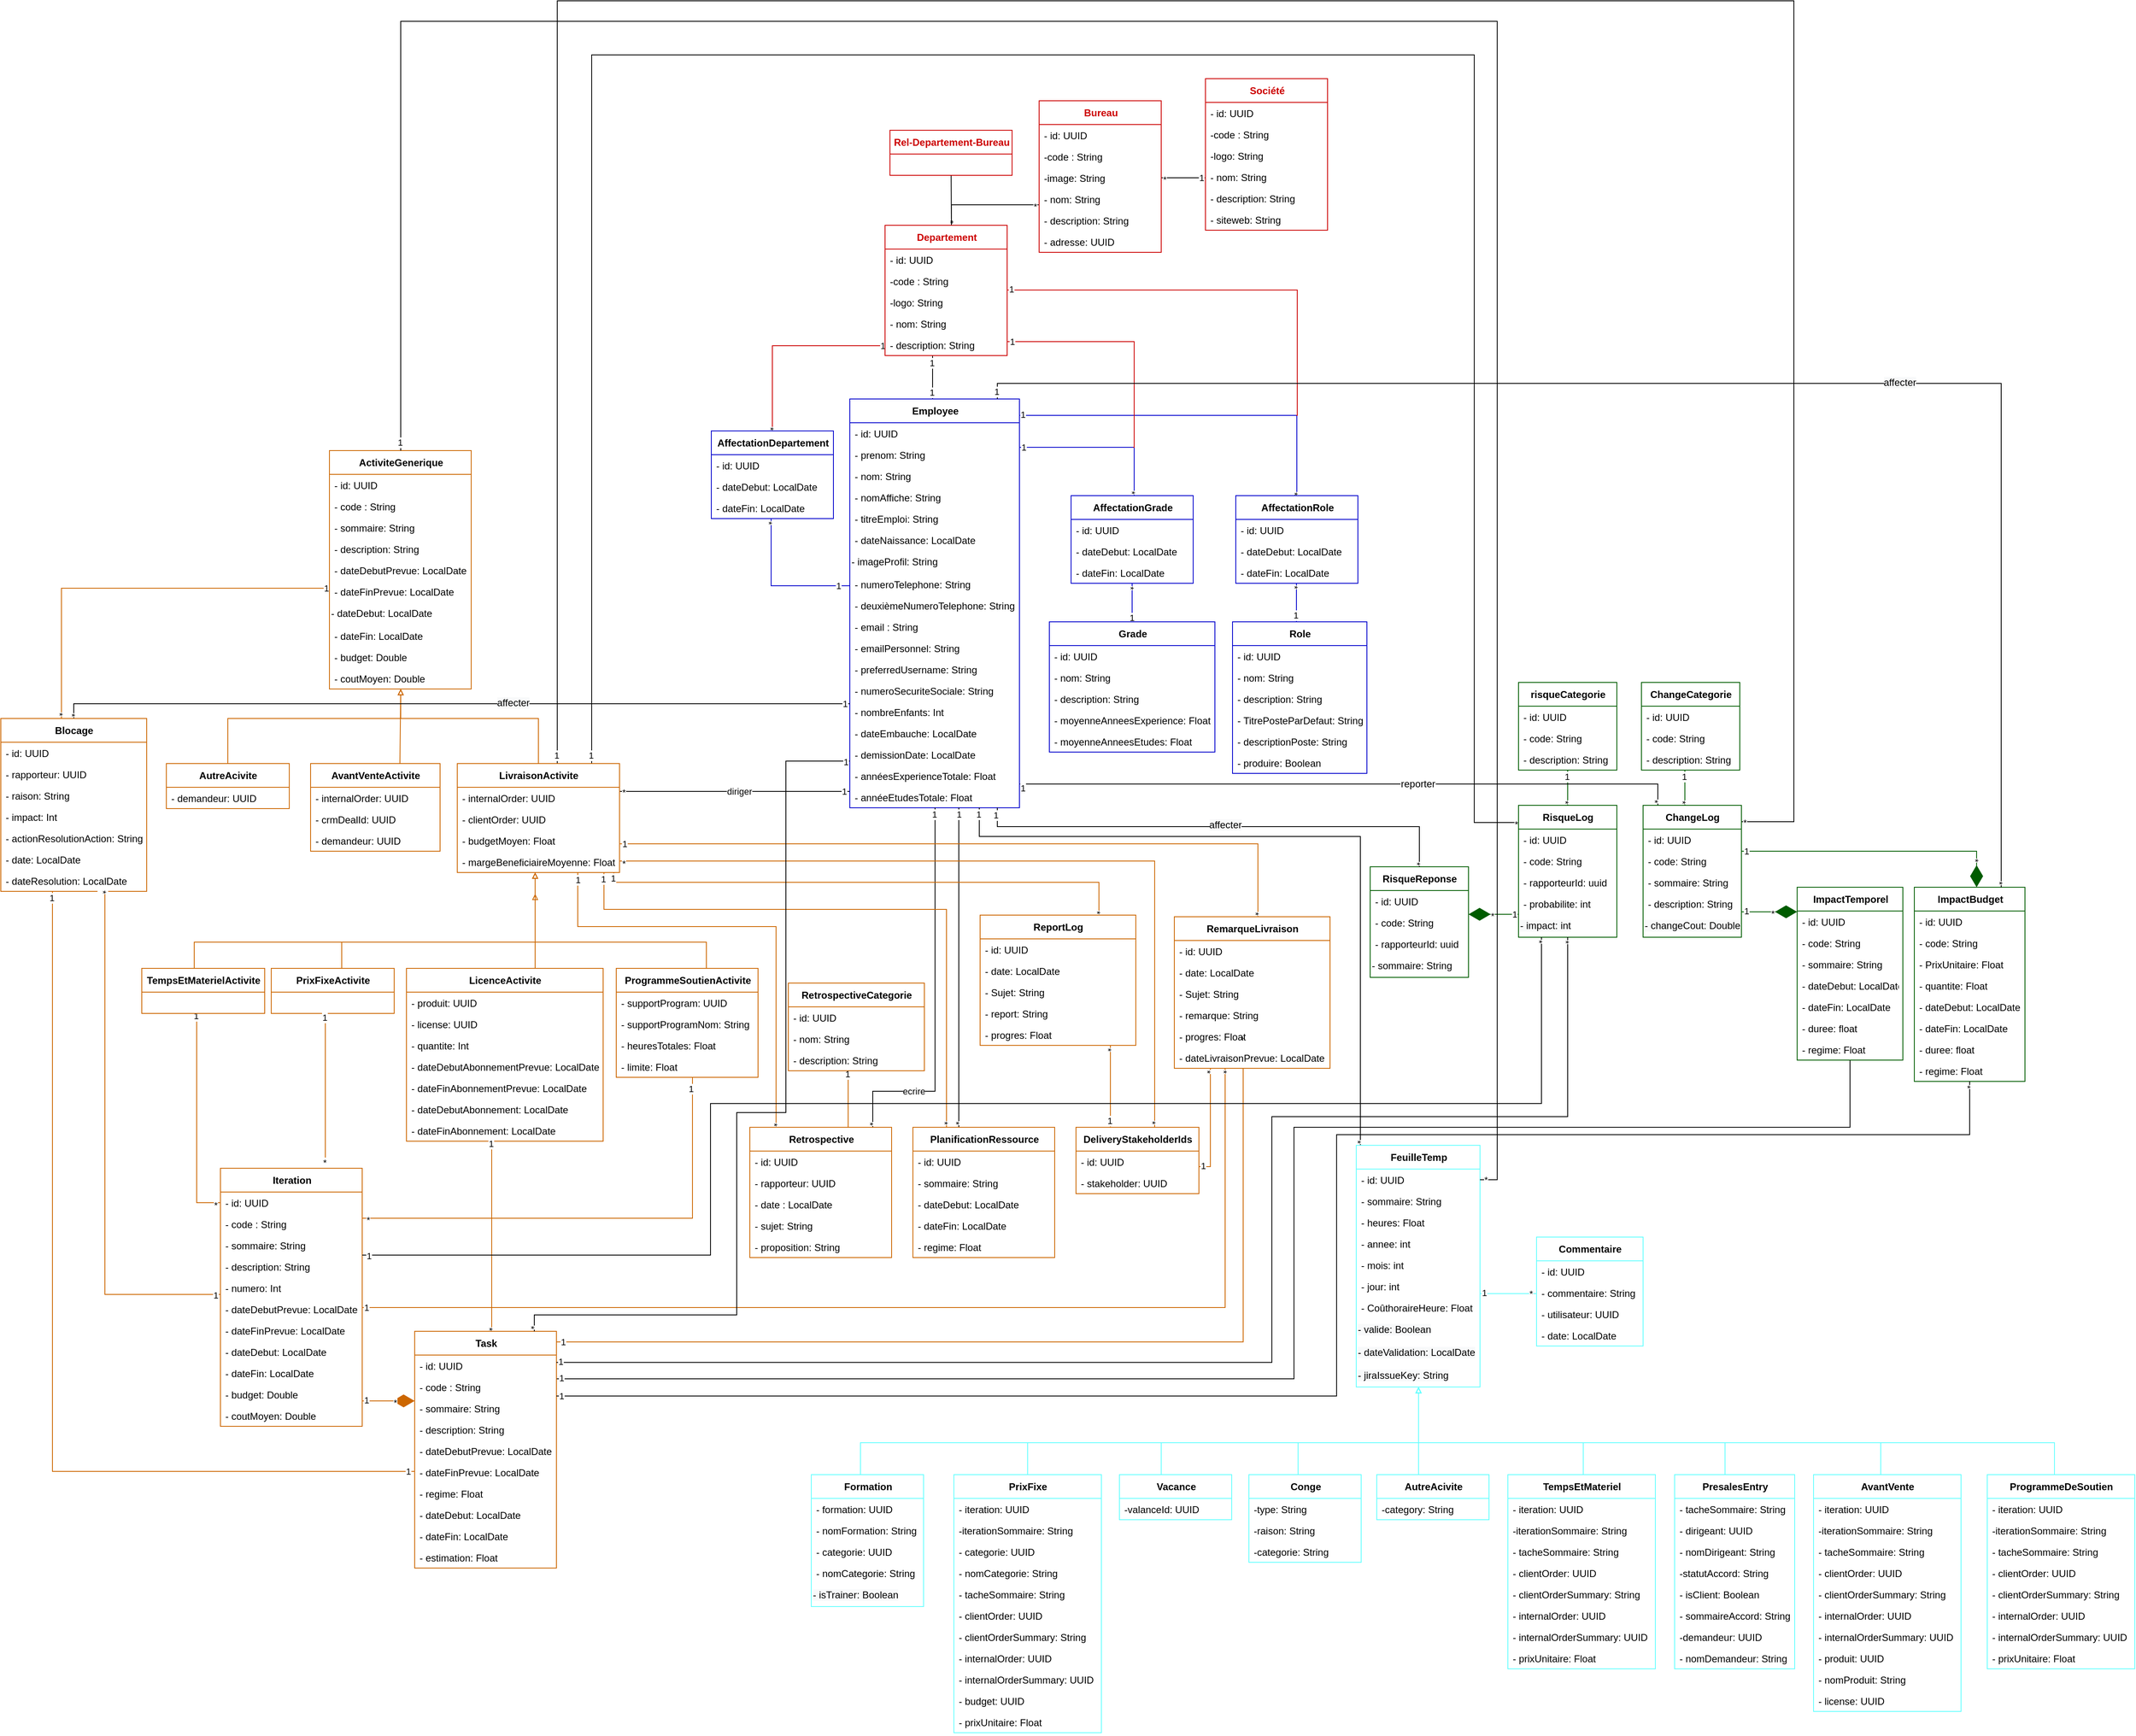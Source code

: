 <mxfile version="20.2.2" type="github">
  <diagram id="yUX43J7zxpxCqsSAdDk2" name="Page-1">
    <mxGraphModel dx="4157" dy="3522" grid="0" gridSize="10" guides="1" tooltips="1" connect="1" arrows="1" fold="1" page="1" pageScale="1" pageWidth="827" pageHeight="1169" math="0" shadow="0">
      <root>
        <mxCell id="0" />
        <mxCell id="1" parent="0" />
        <mxCell id="6uL-c8-d4stRNBegZAvO-1711" style="edgeStyle=orthogonalEdgeStyle;rounded=0;orthogonalLoop=1;jettySize=auto;html=1;endArrow=none;endFill=0;strokeColor=#000000;" edge="1" parent="1" source="6uL-c8-d4stRNBegZAvO-704" target="6uL-c8-d4stRNBegZAvO-1382">
          <mxGeometry relative="1" as="geometry">
            <Array as="points">
              <mxPoint x="1912" y="313" />
              <mxPoint x="1912" y="-624" />
              <mxPoint x="835" y="-624" />
            </Array>
          </mxGeometry>
        </mxCell>
        <mxCell id="6uL-c8-d4stRNBegZAvO-1712" value="*" style="edgeLabel;html=1;align=center;verticalAlign=middle;resizable=0;points=[];" vertex="1" connectable="0" parent="6uL-c8-d4stRNBegZAvO-1711">
          <mxGeometry x="-0.997" relative="1" as="geometry">
            <mxPoint x="1" y="2" as="offset" />
          </mxGeometry>
        </mxCell>
        <mxCell id="6uL-c8-d4stRNBegZAvO-1713" value="1" style="edgeLabel;html=1;align=center;verticalAlign=middle;resizable=0;points=[];" vertex="1" connectable="0" parent="6uL-c8-d4stRNBegZAvO-1711">
          <mxGeometry x="0.995" y="1" relative="1" as="geometry">
            <mxPoint x="-2" y="-3" as="offset" />
          </mxGeometry>
        </mxCell>
        <mxCell id="6uL-c8-d4stRNBegZAvO-704" value="&lt;b&gt;RisqueLog&lt;/b&gt;" style="swimlane;fontStyle=0;align=center;verticalAlign=middle;childLayout=stackLayout;horizontal=1;startSize=29;horizontalStack=0;resizeParent=1;resizeParentMax=0;resizeLast=0;collapsible=0;marginBottom=0;html=1;fontSize=12;labelPosition=center;verticalLabelPosition=middle;container=0;strokeColor=#005C00;swimlaneLine=1;rounded=0;shadow=0;glass=0;sketch=0;perimeterSpacing=0;" vertex="1" parent="1">
          <mxGeometry x="1966" y="292" width="120" height="161" as="geometry" />
        </mxCell>
        <mxCell id="6uL-c8-d4stRNBegZAvO-705" value="- id: UUID" style="text;strokeColor=none;fillColor=none;align=left;verticalAlign=top;spacingLeft=4;spacingRight=4;overflow=hidden;rotatable=0;points=[[0,0.5],[1,0.5]];portConstraint=eastwest;container=0;fontStyle=0" vertex="1" parent="6uL-c8-d4stRNBegZAvO-704">
          <mxGeometry y="29" width="120" height="26" as="geometry" />
        </mxCell>
        <mxCell id="6uL-c8-d4stRNBegZAvO-706" value="- code: String " style="text;strokeColor=none;fillColor=none;align=left;verticalAlign=top;spacingLeft=4;spacingRight=4;overflow=hidden;rotatable=0;points=[[0,0.5],[1,0.5]];portConstraint=eastwest;container=0;fontStyle=0" vertex="1" parent="6uL-c8-d4stRNBegZAvO-704">
          <mxGeometry y="55" width="120" height="26" as="geometry" />
        </mxCell>
        <mxCell id="6uL-c8-d4stRNBegZAvO-707" value="- rapporteurId: uuid" style="text;strokeColor=none;fillColor=none;align=left;verticalAlign=top;spacingLeft=4;spacingRight=4;overflow=hidden;rotatable=0;points=[[0,0.5],[1,0.5]];portConstraint=eastwest;container=0;fontStyle=0" vertex="1" parent="6uL-c8-d4stRNBegZAvO-704">
          <mxGeometry y="81" width="120" height="26" as="geometry" />
        </mxCell>
        <mxCell id="6uL-c8-d4stRNBegZAvO-708" value="- probabilite: int" style="text;strokeColor=none;fillColor=none;align=left;verticalAlign=top;spacingLeft=4;spacingRight=4;overflow=hidden;rotatable=0;points=[[0,0.5],[1,0.5]];portConstraint=eastwest;container=0;fontStyle=0" vertex="1" parent="6uL-c8-d4stRNBegZAvO-704">
          <mxGeometry y="107" width="120" height="26" as="geometry" />
        </mxCell>
        <mxCell id="6uL-c8-d4stRNBegZAvO-709" value="&lt;span style=&quot;color: rgb(0 , 0 , 0) ; font-family: &amp;#34;helvetica&amp;#34; ; font-size: 12px ; font-style: normal ; font-weight: 400 ; letter-spacing: normal ; text-align: left ; text-indent: 0px ; text-transform: none ; word-spacing: 0px ; background-color: rgb(248 , 249 , 250) ; display: inline ; float: none&quot;&gt;- impact: int&lt;/span&gt;" style="text;whiteSpace=wrap;html=1;" vertex="1" parent="6uL-c8-d4stRNBegZAvO-704">
          <mxGeometry y="133" width="120" height="28" as="geometry" />
        </mxCell>
        <mxCell id="6uL-c8-d4stRNBegZAvO-718" value="&lt;b&gt;risqueCategorie&lt;/b&gt;" style="swimlane;fontStyle=0;align=center;verticalAlign=middle;childLayout=stackLayout;horizontal=1;startSize=29;horizontalStack=0;resizeParent=1;resizeParentMax=0;resizeLast=0;collapsible=0;marginBottom=0;html=1;fontSize=12;labelPosition=center;verticalLabelPosition=middle;container=0;strokeColor=#005C00;swimlaneLine=1;rounded=0;shadow=0;glass=0;sketch=0;perimeterSpacing=0;" vertex="1" parent="1">
          <mxGeometry x="1966" y="142" width="120" height="107" as="geometry" />
        </mxCell>
        <mxCell id="6uL-c8-d4stRNBegZAvO-719" value="- id: UUID" style="text;strokeColor=none;fillColor=none;align=left;verticalAlign=top;spacingLeft=4;spacingRight=4;overflow=hidden;rotatable=0;points=[[0,0.5],[1,0.5]];portConstraint=eastwest;container=0;fontStyle=0" vertex="1" parent="6uL-c8-d4stRNBegZAvO-718">
          <mxGeometry y="29" width="120" height="26" as="geometry" />
        </mxCell>
        <mxCell id="6uL-c8-d4stRNBegZAvO-720" value="- code: String " style="text;strokeColor=none;fillColor=none;align=left;verticalAlign=top;spacingLeft=4;spacingRight=4;overflow=hidden;rotatable=0;points=[[0,0.5],[1,0.5]];portConstraint=eastwest;container=0;fontStyle=0" vertex="1" parent="6uL-c8-d4stRNBegZAvO-718">
          <mxGeometry y="55" width="120" height="26" as="geometry" />
        </mxCell>
        <mxCell id="6uL-c8-d4stRNBegZAvO-721" value="- description: String " style="text;strokeColor=none;fillColor=none;align=left;verticalAlign=top;spacingLeft=4;spacingRight=4;overflow=hidden;rotatable=0;points=[[0,0.5],[1,0.5]];portConstraint=eastwest;container=0;fontStyle=0" vertex="1" parent="6uL-c8-d4stRNBegZAvO-718">
          <mxGeometry y="81" width="120" height="26" as="geometry" />
        </mxCell>
        <mxCell id="6uL-c8-d4stRNBegZAvO-722" style="edgeStyle=orthogonalEdgeStyle;rounded=0;orthogonalLoop=1;jettySize=auto;html=1;startSize=5;endSize=5;endArrow=none;endFill=0;strokeColor=#005C00;" edge="1" parent="1" source="6uL-c8-d4stRNBegZAvO-704" target="6uL-c8-d4stRNBegZAvO-718">
          <mxGeometry relative="1" as="geometry">
            <Array as="points">
              <mxPoint x="2026" y="268" />
              <mxPoint x="2026" y="268" />
            </Array>
          </mxGeometry>
        </mxCell>
        <mxCell id="6uL-c8-d4stRNBegZAvO-723" value="*" style="edgeLabel;html=1;align=center;verticalAlign=middle;resizable=0;points=[];rotation=90;" vertex="1" connectable="0" parent="6uL-c8-d4stRNBegZAvO-722">
          <mxGeometry x="-0.846" relative="1" as="geometry">
            <mxPoint x="-2" y="-1" as="offset" />
          </mxGeometry>
        </mxCell>
        <mxCell id="6uL-c8-d4stRNBegZAvO-724" value="1" style="edgeLabel;html=1;align=center;verticalAlign=middle;resizable=0;points=[];" vertex="1" connectable="0" parent="6uL-c8-d4stRNBegZAvO-722">
          <mxGeometry x="0.913" relative="1" as="geometry">
            <mxPoint x="-1" y="6" as="offset" />
          </mxGeometry>
        </mxCell>
        <mxCell id="6uL-c8-d4stRNBegZAvO-729" value="&lt;b&gt;RisqueReponse&lt;/b&gt;" style="swimlane;fontStyle=0;align=center;verticalAlign=middle;childLayout=stackLayout;horizontal=1;startSize=29;horizontalStack=0;resizeParent=1;resizeParentMax=0;resizeLast=0;collapsible=0;marginBottom=0;html=1;fontSize=12;labelPosition=center;verticalLabelPosition=middle;container=0;strokeColor=#005C00;swimlaneLine=1;rounded=0;shadow=0;glass=0;sketch=0;perimeterSpacing=0;" vertex="1" parent="1">
          <mxGeometry x="1785" y="367" width="120" height="135" as="geometry" />
        </mxCell>
        <mxCell id="6uL-c8-d4stRNBegZAvO-730" value="- id: UUID" style="text;strokeColor=none;fillColor=none;align=left;verticalAlign=top;spacingLeft=4;spacingRight=4;overflow=hidden;rotatable=0;points=[[0,0.5],[1,0.5]];portConstraint=eastwest;container=0;fontStyle=0" vertex="1" parent="6uL-c8-d4stRNBegZAvO-729">
          <mxGeometry y="29" width="120" height="26" as="geometry" />
        </mxCell>
        <mxCell id="6uL-c8-d4stRNBegZAvO-731" value="- code: String " style="text;strokeColor=none;fillColor=none;align=left;verticalAlign=top;spacingLeft=4;spacingRight=4;overflow=hidden;rotatable=0;points=[[0,0.5],[1,0.5]];portConstraint=eastwest;container=0;fontStyle=0" vertex="1" parent="6uL-c8-d4stRNBegZAvO-729">
          <mxGeometry y="55" width="120" height="26" as="geometry" />
        </mxCell>
        <mxCell id="6uL-c8-d4stRNBegZAvO-732" value="- rapporteurId: uuid" style="text;strokeColor=none;fillColor=none;align=left;verticalAlign=top;spacingLeft=4;spacingRight=4;overflow=hidden;rotatable=0;points=[[0,0.5],[1,0.5]];portConstraint=eastwest;container=0;fontStyle=0" vertex="1" parent="6uL-c8-d4stRNBegZAvO-729">
          <mxGeometry y="81" width="120" height="26" as="geometry" />
        </mxCell>
        <mxCell id="6uL-c8-d4stRNBegZAvO-734" value="&lt;span style=&quot;&quot;&gt;- sommaire: String&lt;/span&gt;" style="text;whiteSpace=wrap;html=1;align=left;" vertex="1" parent="6uL-c8-d4stRNBegZAvO-729">
          <mxGeometry y="107" width="120" height="28" as="geometry" />
        </mxCell>
        <mxCell id="6uL-c8-d4stRNBegZAvO-736" style="edgeStyle=orthogonalEdgeStyle;rounded=0;orthogonalLoop=1;jettySize=auto;html=1;endArrow=none;endFill=0;startSize=5;endSize=5;strokeColor=#005C00;" edge="1" parent="1" source="6uL-c8-d4stRNBegZAvO-739" target="6uL-c8-d4stRNBegZAvO-747">
          <mxGeometry relative="1" as="geometry">
            <Array as="points">
              <mxPoint x="2169" y="275" />
              <mxPoint x="2169" y="275" />
            </Array>
          </mxGeometry>
        </mxCell>
        <mxCell id="6uL-c8-d4stRNBegZAvO-737" value="*" style="edgeLabel;html=1;align=center;verticalAlign=middle;resizable=0;points=[];rotation=90;" vertex="1" connectable="0" parent="6uL-c8-d4stRNBegZAvO-736">
          <mxGeometry x="-0.648" relative="1" as="geometry">
            <mxPoint x="-2" y="3" as="offset" />
          </mxGeometry>
        </mxCell>
        <mxCell id="6uL-c8-d4stRNBegZAvO-738" value="1" style="edgeLabel;html=1;align=center;verticalAlign=middle;resizable=0;points=[];" vertex="1" connectable="0" parent="6uL-c8-d4stRNBegZAvO-736">
          <mxGeometry x="0.733" y="-1" relative="1" as="geometry">
            <mxPoint x="-2" y="2" as="offset" />
          </mxGeometry>
        </mxCell>
        <mxCell id="6uL-c8-d4stRNBegZAvO-1714" style="edgeStyle=orthogonalEdgeStyle;rounded=0;orthogonalLoop=1;jettySize=auto;html=1;endArrow=none;endFill=0;strokeColor=#000000;" edge="1" parent="1" source="6uL-c8-d4stRNBegZAvO-739" target="6uL-c8-d4stRNBegZAvO-801">
          <mxGeometry relative="1" as="geometry">
            <Array as="points">
              <mxPoint x="2136" y="266" />
            </Array>
          </mxGeometry>
        </mxCell>
        <mxCell id="6uL-c8-d4stRNBegZAvO-1715" value="1" style="edgeLabel;html=1;align=center;verticalAlign=middle;resizable=0;points=[];" vertex="1" connectable="0" parent="6uL-c8-d4stRNBegZAvO-1714">
          <mxGeometry x="0.99" y="1" relative="1" as="geometry">
            <mxPoint y="4" as="offset" />
          </mxGeometry>
        </mxCell>
        <mxCell id="6uL-c8-d4stRNBegZAvO-1716" value="*" style="edgeLabel;html=1;align=center;verticalAlign=middle;resizable=0;points=[];rotation=89;" vertex="1" connectable="0" parent="6uL-c8-d4stRNBegZAvO-1714">
          <mxGeometry x="-0.979" relative="1" as="geometry">
            <mxPoint x="-3" y="3" as="offset" />
          </mxGeometry>
        </mxCell>
        <mxCell id="6uL-c8-d4stRNBegZAvO-1717" value="&lt;div style=&quot;text-align: left;&quot;&gt;&lt;span style=&quot;font-size: 12px;&quot;&gt;reporter&lt;/span&gt;&lt;/div&gt;" style="edgeLabel;html=1;align=center;verticalAlign=middle;resizable=0;points=[];" vertex="1" connectable="0" parent="6uL-c8-d4stRNBegZAvO-1714">
          <mxGeometry x="-0.208" relative="1" as="geometry">
            <mxPoint as="offset" />
          </mxGeometry>
        </mxCell>
        <mxCell id="6uL-c8-d4stRNBegZAvO-1718" style="edgeStyle=orthogonalEdgeStyle;rounded=0;orthogonalLoop=1;jettySize=auto;html=1;endArrow=none;endFill=0;strokeColor=#000000;" edge="1" parent="1" source="6uL-c8-d4stRNBegZAvO-739" target="6uL-c8-d4stRNBegZAvO-1382">
          <mxGeometry relative="1" as="geometry">
            <Array as="points">
              <mxPoint x="2302" y="312" />
              <mxPoint x="2302" y="-690" />
              <mxPoint x="793" y="-690" />
            </Array>
          </mxGeometry>
        </mxCell>
        <mxCell id="6uL-c8-d4stRNBegZAvO-1719" value="*" style="edgeLabel;html=1;align=center;verticalAlign=middle;resizable=0;points=[];" vertex="1" connectable="0" parent="6uL-c8-d4stRNBegZAvO-1718">
          <mxGeometry x="-0.998" y="1" relative="1" as="geometry">
            <mxPoint y="2" as="offset" />
          </mxGeometry>
        </mxCell>
        <mxCell id="6uL-c8-d4stRNBegZAvO-1720" value="1" style="edgeLabel;html=1;align=center;verticalAlign=middle;resizable=0;points=[];" vertex="1" connectable="0" parent="6uL-c8-d4stRNBegZAvO-1718">
          <mxGeometry x="0.994" y="-1" relative="1" as="geometry">
            <mxPoint as="offset" />
          </mxGeometry>
        </mxCell>
        <mxCell id="6uL-c8-d4stRNBegZAvO-739" value="&lt;b&gt;ChangeLog&lt;/b&gt;" style="swimlane;fontStyle=0;align=center;verticalAlign=middle;childLayout=stackLayout;horizontal=1;startSize=29;horizontalStack=0;resizeParent=1;resizeParentMax=0;resizeLast=0;collapsible=0;marginBottom=0;html=1;fontSize=12;labelPosition=center;verticalLabelPosition=middle;container=0;strokeColor=#005C00;swimlaneLine=1;rounded=0;shadow=0;glass=0;sketch=0;perimeterSpacing=0;" vertex="1" parent="1">
          <mxGeometry x="2118" y="292" width="120" height="161" as="geometry" />
        </mxCell>
        <mxCell id="6uL-c8-d4stRNBegZAvO-740" value="- id: UUID" style="text;strokeColor=none;fillColor=none;align=left;verticalAlign=top;spacingLeft=4;spacingRight=4;overflow=hidden;rotatable=0;points=[[0,0.5],[1,0.5]];portConstraint=eastwest;container=0;fontStyle=0" vertex="1" parent="6uL-c8-d4stRNBegZAvO-739">
          <mxGeometry y="29" width="120" height="26" as="geometry" />
        </mxCell>
        <mxCell id="6uL-c8-d4stRNBegZAvO-741" value="- code: String " style="text;strokeColor=none;fillColor=none;align=left;verticalAlign=top;spacingLeft=4;spacingRight=4;overflow=hidden;rotatable=0;points=[[0,0.5],[1,0.5]];portConstraint=eastwest;container=0;fontStyle=0" vertex="1" parent="6uL-c8-d4stRNBegZAvO-739">
          <mxGeometry y="55" width="120" height="26" as="geometry" />
        </mxCell>
        <mxCell id="6uL-c8-d4stRNBegZAvO-743" value="- sommaire: String" style="text;strokeColor=none;fillColor=none;align=left;verticalAlign=top;spacingLeft=4;spacingRight=4;overflow=hidden;rotatable=0;points=[[0,0.5],[1,0.5]];portConstraint=eastwest;container=0;fontStyle=0" vertex="1" parent="6uL-c8-d4stRNBegZAvO-739">
          <mxGeometry y="81" width="120" height="26" as="geometry" />
        </mxCell>
        <mxCell id="6uL-c8-d4stRNBegZAvO-744" value="- description: String" style="text;strokeColor=none;fillColor=none;align=left;verticalAlign=top;spacingLeft=4;spacingRight=4;overflow=hidden;rotatable=0;points=[[0,0.5],[1,0.5]];portConstraint=eastwest;container=0;fontStyle=0" vertex="1" parent="6uL-c8-d4stRNBegZAvO-739">
          <mxGeometry y="107" width="120" height="26" as="geometry" />
        </mxCell>
        <mxCell id="6uL-c8-d4stRNBegZAvO-745" value="&lt;span style=&quot;color: rgb(0 , 0 , 0) ; font-family: &amp;quot;helvetica&amp;quot; ; font-size: 12px ; font-style: normal ; font-weight: 400 ; letter-spacing: normal ; text-align: left ; text-indent: 0px ; text-transform: none ; word-spacing: 0px ; background-color: rgb(248 , 249 , 250) ; display: inline ; float: none&quot;&gt;- changeCout: Double&lt;/span&gt;" style="text;whiteSpace=wrap;html=1;" vertex="1" parent="6uL-c8-d4stRNBegZAvO-739">
          <mxGeometry y="133" width="120" height="28" as="geometry" />
        </mxCell>
        <mxCell id="6uL-c8-d4stRNBegZAvO-747" value="&lt;b&gt;ChangeCategorie&lt;/b&gt;" style="swimlane;fontStyle=0;align=center;verticalAlign=middle;childLayout=stackLayout;horizontal=1;startSize=29;horizontalStack=0;resizeParent=1;resizeParentMax=0;resizeLast=0;collapsible=0;marginBottom=0;html=1;fontSize=12;labelPosition=center;verticalLabelPosition=middle;container=0;strokeColor=#005C00;swimlaneLine=1;rounded=0;shadow=0;glass=0;sketch=0;perimeterSpacing=0;" vertex="1" parent="1">
          <mxGeometry x="2116" y="142" width="120" height="107" as="geometry" />
        </mxCell>
        <mxCell id="6uL-c8-d4stRNBegZAvO-748" value="- id: UUID" style="text;strokeColor=none;fillColor=none;align=left;verticalAlign=top;spacingLeft=4;spacingRight=4;overflow=hidden;rotatable=0;points=[[0,0.5],[1,0.5]];portConstraint=eastwest;container=0;fontStyle=0" vertex="1" parent="6uL-c8-d4stRNBegZAvO-747">
          <mxGeometry y="29" width="120" height="26" as="geometry" />
        </mxCell>
        <mxCell id="6uL-c8-d4stRNBegZAvO-749" value="- code: String " style="text;strokeColor=none;fillColor=none;align=left;verticalAlign=top;spacingLeft=4;spacingRight=4;overflow=hidden;rotatable=0;points=[[0,0.5],[1,0.5]];portConstraint=eastwest;container=0;fontStyle=0" vertex="1" parent="6uL-c8-d4stRNBegZAvO-747">
          <mxGeometry y="55" width="120" height="26" as="geometry" />
        </mxCell>
        <mxCell id="6uL-c8-d4stRNBegZAvO-750" value="- description: String " style="text;strokeColor=none;fillColor=none;align=left;verticalAlign=top;spacingLeft=4;spacingRight=4;overflow=hidden;rotatable=0;points=[[0,0.5],[1,0.5]];portConstraint=eastwest;container=0;fontStyle=0" vertex="1" parent="6uL-c8-d4stRNBegZAvO-747">
          <mxGeometry y="81" width="120" height="26" as="geometry" />
        </mxCell>
        <mxCell id="6uL-c8-d4stRNBegZAvO-1728" style="edgeStyle=orthogonalEdgeStyle;rounded=0;orthogonalLoop=1;jettySize=auto;html=1;endArrow=none;endFill=0;strokeColor=#000000;" edge="1" parent="1" source="6uL-c8-d4stRNBegZAvO-768" target="6uL-c8-d4stRNBegZAvO-1485">
          <mxGeometry relative="1" as="geometry">
            <Array as="points">
              <mxPoint x="2371" y="685" />
              <mxPoint x="1692" y="685" />
              <mxPoint x="1692" y="992" />
            </Array>
          </mxGeometry>
        </mxCell>
        <mxCell id="6uL-c8-d4stRNBegZAvO-1729" value="1" style="edgeLabel;html=1;align=center;verticalAlign=middle;resizable=0;points=[];" vertex="1" connectable="0" parent="6uL-c8-d4stRNBegZAvO-1728">
          <mxGeometry x="0.992" relative="1" as="geometry">
            <mxPoint x="-2" y="-1" as="offset" />
          </mxGeometry>
        </mxCell>
        <mxCell id="6uL-c8-d4stRNBegZAvO-768" value="&lt;b&gt;ImpactTemporel&lt;/b&gt;" style="swimlane;fontStyle=0;align=center;verticalAlign=middle;childLayout=stackLayout;horizontal=1;startSize=29;horizontalStack=0;resizeParent=1;resizeParentMax=0;resizeLast=0;collapsible=0;marginBottom=0;html=1;fontSize=12;labelPosition=center;verticalLabelPosition=middle;container=0;strokeColor=#005C00;swimlaneLine=1;rounded=0;shadow=0;glass=0;sketch=0;perimeterSpacing=0;" vertex="1" parent="1">
          <mxGeometry x="2306" y="392" width="129" height="211" as="geometry" />
        </mxCell>
        <mxCell id="6uL-c8-d4stRNBegZAvO-769" value="- id: UUID" style="text;strokeColor=none;fillColor=none;align=left;verticalAlign=top;spacingLeft=4;spacingRight=4;overflow=hidden;rotatable=0;points=[[0,0.5],[1,0.5]];portConstraint=eastwest;container=0;fontStyle=0" vertex="1" parent="6uL-c8-d4stRNBegZAvO-768">
          <mxGeometry y="29" width="129" height="26" as="geometry" />
        </mxCell>
        <mxCell id="6uL-c8-d4stRNBegZAvO-770" value="- code: String " style="text;strokeColor=none;fillColor=none;align=left;verticalAlign=top;spacingLeft=4;spacingRight=4;overflow=hidden;rotatable=0;points=[[0,0.5],[1,0.5]];portConstraint=eastwest;container=0;fontStyle=0" vertex="1" parent="6uL-c8-d4stRNBegZAvO-768">
          <mxGeometry y="55" width="129" height="26" as="geometry" />
        </mxCell>
        <mxCell id="6uL-c8-d4stRNBegZAvO-771" value="- sommaire: String" style="text;strokeColor=none;fillColor=none;align=left;verticalAlign=top;spacingLeft=4;spacingRight=4;overflow=hidden;rotatable=0;points=[[0,0.5],[1,0.5]];portConstraint=eastwest;container=0;fontStyle=0" vertex="1" parent="6uL-c8-d4stRNBegZAvO-768">
          <mxGeometry y="81" width="129" height="26" as="geometry" />
        </mxCell>
        <mxCell id="6uL-c8-d4stRNBegZAvO-772" value="- dateDebut: LocalDate" style="text;strokeColor=none;fillColor=none;align=left;verticalAlign=top;spacingLeft=4;spacingRight=4;overflow=hidden;rotatable=0;points=[[0,0.5],[1,0.5]];portConstraint=eastwest;container=0;fontStyle=0" vertex="1" parent="6uL-c8-d4stRNBegZAvO-768">
          <mxGeometry y="107" width="129" height="26" as="geometry" />
        </mxCell>
        <mxCell id="6uL-c8-d4stRNBegZAvO-773" value="- dateFin: LocalDate" style="text;strokeColor=none;fillColor=none;align=left;verticalAlign=top;spacingLeft=4;spacingRight=4;overflow=hidden;rotatable=0;points=[[0,0.5],[1,0.5]];portConstraint=eastwest;container=0;fontStyle=0" vertex="1" parent="6uL-c8-d4stRNBegZAvO-768">
          <mxGeometry y="133" width="129" height="26" as="geometry" />
        </mxCell>
        <mxCell id="6uL-c8-d4stRNBegZAvO-774" value="- duree: float" style="text;strokeColor=none;fillColor=none;align=left;verticalAlign=top;spacingLeft=4;spacingRight=4;overflow=hidden;rotatable=0;points=[[0,0.5],[1,0.5]];portConstraint=eastwest;container=0;fontStyle=0" vertex="1" parent="6uL-c8-d4stRNBegZAvO-768">
          <mxGeometry y="159" width="129" height="26" as="geometry" />
        </mxCell>
        <mxCell id="6uL-c8-d4stRNBegZAvO-776" value="- regime: Float" style="text;strokeColor=none;fillColor=none;align=left;verticalAlign=top;spacingLeft=4;spacingRight=4;overflow=hidden;rotatable=0;points=[[0,0.5],[1,0.5]];portConstraint=eastwest;container=0;fontStyle=0" vertex="1" parent="6uL-c8-d4stRNBegZAvO-768">
          <mxGeometry y="185" width="129" height="26" as="geometry" />
        </mxCell>
        <mxCell id="6uL-c8-d4stRNBegZAvO-778" value="&lt;b&gt;Impact&lt;/b&gt;&lt;b&gt;Budget&lt;/b&gt;" style="swimlane;fontStyle=0;align=center;verticalAlign=middle;childLayout=stackLayout;horizontal=1;startSize=29;horizontalStack=0;resizeParent=1;resizeParentMax=0;resizeLast=0;collapsible=0;marginBottom=0;html=1;fontSize=12;labelPosition=center;verticalLabelPosition=middle;container=0;strokeColor=#005C00;swimlaneLine=1;rounded=0;shadow=0;glass=0;sketch=0;perimeterSpacing=0;" vertex="1" parent="1">
          <mxGeometry x="2449" y="392" width="135" height="237" as="geometry" />
        </mxCell>
        <mxCell id="6uL-c8-d4stRNBegZAvO-779" value="- id: UUID" style="text;strokeColor=none;fillColor=none;align=left;verticalAlign=top;spacingLeft=4;spacingRight=4;overflow=hidden;rotatable=0;points=[[0,0.5],[1,0.5]];portConstraint=eastwest;container=0;fontStyle=0" vertex="1" parent="6uL-c8-d4stRNBegZAvO-778">
          <mxGeometry y="29" width="135" height="26" as="geometry" />
        </mxCell>
        <mxCell id="6uL-c8-d4stRNBegZAvO-780" value="- code: String " style="text;strokeColor=none;fillColor=none;align=left;verticalAlign=top;spacingLeft=4;spacingRight=4;overflow=hidden;rotatable=0;points=[[0,0.5],[1,0.5]];portConstraint=eastwest;container=0;fontStyle=0" vertex="1" parent="6uL-c8-d4stRNBegZAvO-778">
          <mxGeometry y="55" width="135" height="26" as="geometry" />
        </mxCell>
        <mxCell id="6uL-c8-d4stRNBegZAvO-781" value="- PrixUnitaire: Float" style="text;strokeColor=none;fillColor=none;align=left;verticalAlign=top;spacingLeft=4;spacingRight=4;overflow=hidden;rotatable=0;points=[[0,0.5],[1,0.5]];portConstraint=eastwest;container=0;fontStyle=0" vertex="1" parent="6uL-c8-d4stRNBegZAvO-778">
          <mxGeometry y="81" width="135" height="26" as="geometry" />
        </mxCell>
        <mxCell id="6uL-c8-d4stRNBegZAvO-782" value="- quantite: Float" style="text;strokeColor=none;fillColor=none;align=left;verticalAlign=top;spacingLeft=4;spacingRight=4;overflow=hidden;rotatable=0;points=[[0,0.5],[1,0.5]];portConstraint=eastwest;container=0;fontStyle=0" vertex="1" parent="6uL-c8-d4stRNBegZAvO-778">
          <mxGeometry y="107" width="135" height="26" as="geometry" />
        </mxCell>
        <mxCell id="6uL-c8-d4stRNBegZAvO-783" value="- dateDebut: LocalDate" style="text;strokeColor=none;fillColor=none;align=left;verticalAlign=top;spacingLeft=4;spacingRight=4;overflow=hidden;rotatable=0;points=[[0,0.5],[1,0.5]];portConstraint=eastwest;container=0;fontStyle=0" vertex="1" parent="6uL-c8-d4stRNBegZAvO-778">
          <mxGeometry y="133" width="135" height="26" as="geometry" />
        </mxCell>
        <mxCell id="6uL-c8-d4stRNBegZAvO-784" value="- dateFin: LocalDate" style="text;strokeColor=none;fillColor=none;align=left;verticalAlign=top;spacingLeft=4;spacingRight=4;overflow=hidden;rotatable=0;points=[[0,0.5],[1,0.5]];portConstraint=eastwest;container=0;fontStyle=0" vertex="1" parent="6uL-c8-d4stRNBegZAvO-778">
          <mxGeometry y="159" width="135" height="26" as="geometry" />
        </mxCell>
        <mxCell id="6uL-c8-d4stRNBegZAvO-785" value="- duree: float" style="text;strokeColor=none;fillColor=none;align=left;verticalAlign=top;spacingLeft=4;spacingRight=4;overflow=hidden;rotatable=0;points=[[0,0.5],[1,0.5]];portConstraint=eastwest;container=0;fontStyle=0" vertex="1" parent="6uL-c8-d4stRNBegZAvO-778">
          <mxGeometry y="185" width="135" height="26" as="geometry" />
        </mxCell>
        <mxCell id="6uL-c8-d4stRNBegZAvO-787" value="- regime: Float" style="text;strokeColor=none;fillColor=none;align=left;verticalAlign=top;spacingLeft=4;spacingRight=4;overflow=hidden;rotatable=0;points=[[0,0.5],[1,0.5]];portConstraint=eastwest;container=0;fontStyle=0" vertex="1" parent="6uL-c8-d4stRNBegZAvO-778">
          <mxGeometry y="211" width="135" height="26" as="geometry" />
        </mxCell>
        <mxCell id="6uL-c8-d4stRNBegZAvO-789" value="" style="endArrow=diamondThin;endFill=1;endSize=24;html=1;rounded=0;strokeColor=#005C00;edgeStyle=orthogonalEdgeStyle;" edge="1" parent="1" source="6uL-c8-d4stRNBegZAvO-739" target="6uL-c8-d4stRNBegZAvO-778">
          <mxGeometry width="160" relative="1" as="geometry">
            <mxPoint x="2481.001" y="223" as="sourcePoint" />
            <mxPoint x="2481.64" y="290" as="targetPoint" />
            <Array as="points">
              <mxPoint x="2525" y="348" />
            </Array>
          </mxGeometry>
        </mxCell>
        <mxCell id="6uL-c8-d4stRNBegZAvO-790" value="1" style="edgeLabel;html=1;align=center;verticalAlign=middle;resizable=0;points=[];" vertex="1" connectable="0" parent="6uL-c8-d4stRNBegZAvO-789">
          <mxGeometry x="-0.714" y="-1" relative="1" as="geometry">
            <mxPoint x="-42" y="-1" as="offset" />
          </mxGeometry>
        </mxCell>
        <mxCell id="6uL-c8-d4stRNBegZAvO-791" value="*" style="edgeLabel;html=1;align=center;verticalAlign=middle;resizable=0;points=[];rotation=89;" vertex="1" connectable="0" parent="6uL-c8-d4stRNBegZAvO-789">
          <mxGeometry x="-0.122" relative="1" as="geometry">
            <mxPoint x="140" y="11" as="offset" />
          </mxGeometry>
        </mxCell>
        <mxCell id="6uL-c8-d4stRNBegZAvO-792" value="" style="endArrow=diamondThin;endFill=1;endSize=24;html=1;rounded=0;strokeColor=#005C00;edgeStyle=orthogonalEdgeStyle;" edge="1" parent="1" source="6uL-c8-d4stRNBegZAvO-739" target="6uL-c8-d4stRNBegZAvO-768">
          <mxGeometry width="160" relative="1" as="geometry">
            <mxPoint x="2248" y="358" as="sourcePoint" />
            <mxPoint x="2535" y="402" as="targetPoint" />
            <Array as="points">
              <mxPoint x="2281" y="422" />
              <mxPoint x="2281" y="422" />
            </Array>
          </mxGeometry>
        </mxCell>
        <mxCell id="6uL-c8-d4stRNBegZAvO-793" value="1" style="edgeLabel;html=1;align=center;verticalAlign=middle;resizable=0;points=[];" vertex="1" connectable="0" parent="6uL-c8-d4stRNBegZAvO-792">
          <mxGeometry x="-0.714" y="-1" relative="1" as="geometry">
            <mxPoint x="-4" y="-2" as="offset" />
          </mxGeometry>
        </mxCell>
        <mxCell id="6uL-c8-d4stRNBegZAvO-794" value="*" style="edgeLabel;html=1;align=center;verticalAlign=middle;resizable=0;points=[];rotation=0;" vertex="1" connectable="0" parent="6uL-c8-d4stRNBegZAvO-792">
          <mxGeometry x="-0.122" relative="1" as="geometry">
            <mxPoint x="8" y="2" as="offset" />
          </mxGeometry>
        </mxCell>
        <mxCell id="6uL-c8-d4stRNBegZAvO-795" value="" style="endArrow=diamondThin;endFill=1;endSize=24;html=1;rounded=0;strokeColor=#005C00;edgeStyle=orthogonalEdgeStyle;" edge="1" parent="1" source="6uL-c8-d4stRNBegZAvO-704" target="6uL-c8-d4stRNBegZAvO-729">
          <mxGeometry width="160" relative="1" as="geometry">
            <mxPoint x="2248" y="432.0" as="sourcePoint" />
            <mxPoint x="2316" y="432.0" as="targetPoint" />
            <Array as="points">
              <mxPoint x="1928" y="425" />
              <mxPoint x="1928" y="425" />
            </Array>
          </mxGeometry>
        </mxCell>
        <mxCell id="6uL-c8-d4stRNBegZAvO-796" value="1" style="edgeLabel;html=1;align=center;verticalAlign=middle;resizable=0;points=[];" vertex="1" connectable="0" parent="6uL-c8-d4stRNBegZAvO-795">
          <mxGeometry x="-0.714" y="-1" relative="1" as="geometry">
            <mxPoint x="3" y="1" as="offset" />
          </mxGeometry>
        </mxCell>
        <mxCell id="6uL-c8-d4stRNBegZAvO-797" value="*" style="edgeLabel;html=1;align=center;verticalAlign=middle;resizable=0;points=[];rotation=0;" vertex="1" connectable="0" parent="6uL-c8-d4stRNBegZAvO-795">
          <mxGeometry x="-0.122" relative="1" as="geometry">
            <mxPoint x="-5" y="2" as="offset" />
          </mxGeometry>
        </mxCell>
        <mxCell id="6uL-c8-d4stRNBegZAvO-798" style="edgeStyle=orthogonalEdgeStyle;rounded=0;orthogonalLoop=1;jettySize=auto;html=1;endArrow=none;endFill=0;" edge="1" parent="1" source="6uL-c8-d4stRNBegZAvO-801" target="6uL-c8-d4stRNBegZAvO-886">
          <mxGeometry relative="1" as="geometry">
            <Array as="points">
              <mxPoint x="1251" y="-208" />
              <mxPoint x="1251" y="-208" />
            </Array>
          </mxGeometry>
        </mxCell>
        <mxCell id="6uL-c8-d4stRNBegZAvO-799" value="1" style="edgeLabel;html=1;align=center;verticalAlign=middle;resizable=0;points=[];" vertex="1" connectable="0" parent="6uL-c8-d4stRNBegZAvO-798">
          <mxGeometry x="0.872" y="1" relative="1" as="geometry">
            <mxPoint y="5" as="offset" />
          </mxGeometry>
        </mxCell>
        <mxCell id="6uL-c8-d4stRNBegZAvO-800" value="1" style="edgeLabel;html=1;align=center;verticalAlign=middle;resizable=0;points=[];" vertex="1" connectable="0" parent="6uL-c8-d4stRNBegZAvO-798">
          <mxGeometry x="-0.908" relative="1" as="geometry">
            <mxPoint x="-1" y="-6" as="offset" />
          </mxGeometry>
        </mxCell>
        <mxCell id="6uL-c8-d4stRNBegZAvO-1697" style="edgeStyle=orthogonalEdgeStyle;rounded=0;orthogonalLoop=1;jettySize=auto;html=1;strokeColor=#000000;endArrow=none;endFill=0;" edge="1" parent="1" source="6uL-c8-d4stRNBegZAvO-801" target="6uL-c8-d4stRNBegZAvO-1382">
          <mxGeometry relative="1" as="geometry">
            <Array as="points">
              <mxPoint x="919" y="275" />
              <mxPoint x="919" y="275" />
            </Array>
          </mxGeometry>
        </mxCell>
        <mxCell id="6uL-c8-d4stRNBegZAvO-1698" value="1" style="edgeLabel;html=1;align=center;verticalAlign=middle;resizable=0;points=[];" vertex="1" connectable="0" parent="6uL-c8-d4stRNBegZAvO-1697">
          <mxGeometry x="-0.853" y="3" relative="1" as="geometry">
            <mxPoint x="13" y="-3" as="offset" />
          </mxGeometry>
        </mxCell>
        <mxCell id="6uL-c8-d4stRNBegZAvO-1699" value="*" style="edgeLabel;html=1;align=center;verticalAlign=middle;resizable=0;points=[];" vertex="1" connectable="0" parent="6uL-c8-d4stRNBegZAvO-1697">
          <mxGeometry x="0.893" y="-1" relative="1" as="geometry">
            <mxPoint x="-10" y="2" as="offset" />
          </mxGeometry>
        </mxCell>
        <mxCell id="6uL-c8-d4stRNBegZAvO-1700" value="diriger" style="edgeLabel;html=1;align=center;verticalAlign=middle;resizable=0;points=[];" vertex="1" connectable="0" parent="6uL-c8-d4stRNBegZAvO-1697">
          <mxGeometry x="-0.036" relative="1" as="geometry">
            <mxPoint as="offset" />
          </mxGeometry>
        </mxCell>
        <mxCell id="6uL-c8-d4stRNBegZAvO-801" value="&lt;b&gt;Employee&lt;/b&gt;" style="swimlane;fontStyle=0;align=center;verticalAlign=middle;childLayout=stackLayout;horizontal=1;startSize=29;horizontalStack=0;resizeParent=1;resizeParentMax=0;resizeLast=0;collapsible=0;marginBottom=0;html=1;fontSize=12;labelPosition=center;verticalLabelPosition=middle;container=0;swimlaneLine=1;rounded=0;shadow=0;glass=0;sketch=0;perimeterSpacing=0;strokeColor=#0000CC;" vertex="1" parent="1">
          <mxGeometry x="1150" y="-204" width="207" height="499" as="geometry" />
        </mxCell>
        <mxCell id="6uL-c8-d4stRNBegZAvO-802" value="- id: UUID" style="text;strokeColor=none;fillColor=none;align=left;verticalAlign=top;spacingLeft=4;spacingRight=4;overflow=hidden;rotatable=0;points=[[0,0.5],[1,0.5]];portConstraint=eastwest;container=0;fontStyle=0" vertex="1" parent="6uL-c8-d4stRNBegZAvO-801">
          <mxGeometry y="29" width="207" height="26" as="geometry" />
        </mxCell>
        <mxCell id="6uL-c8-d4stRNBegZAvO-803" value="- prenom: String" style="text;strokeColor=none;fillColor=none;align=left;verticalAlign=top;spacingLeft=4;spacingRight=4;overflow=hidden;rotatable=0;points=[[0,0.5],[1,0.5]];portConstraint=eastwest;container=0;fontStyle=0" vertex="1" parent="6uL-c8-d4stRNBegZAvO-801">
          <mxGeometry y="55" width="207" height="26" as="geometry" />
        </mxCell>
        <mxCell id="6uL-c8-d4stRNBegZAvO-804" value="- nom: String" style="text;strokeColor=none;fillColor=none;align=left;verticalAlign=top;spacingLeft=4;spacingRight=4;overflow=hidden;rotatable=0;points=[[0,0.5],[1,0.5]];portConstraint=eastwest;container=0;fontStyle=0" vertex="1" parent="6uL-c8-d4stRNBegZAvO-801">
          <mxGeometry y="81" width="207" height="26" as="geometry" />
        </mxCell>
        <mxCell id="6uL-c8-d4stRNBegZAvO-805" value="- nomAffiche: String" style="text;strokeColor=none;fillColor=none;align=left;verticalAlign=top;spacingLeft=4;spacingRight=4;overflow=hidden;rotatable=0;points=[[0,0.5],[1,0.5]];portConstraint=eastwest;container=0;fontStyle=0" vertex="1" parent="6uL-c8-d4stRNBegZAvO-801">
          <mxGeometry y="107" width="207" height="26" as="geometry" />
        </mxCell>
        <mxCell id="6uL-c8-d4stRNBegZAvO-806" value="- titreEmploi: String" style="text;strokeColor=none;fillColor=none;align=left;verticalAlign=top;spacingLeft=4;spacingRight=4;overflow=hidden;rotatable=0;points=[[0,0.5],[1,0.5]];portConstraint=eastwest;container=0;fontStyle=0" vertex="1" parent="6uL-c8-d4stRNBegZAvO-801">
          <mxGeometry y="133" width="207" height="26" as="geometry" />
        </mxCell>
        <mxCell id="6uL-c8-d4stRNBegZAvO-807" value="- dateNaissance: LocalDate" style="text;strokeColor=none;fillColor=none;align=left;verticalAlign=top;spacingLeft=4;spacingRight=4;overflow=hidden;rotatable=0;points=[[0,0.5],[1,0.5]];portConstraint=eastwest;container=0;fontStyle=0" vertex="1" parent="6uL-c8-d4stRNBegZAvO-801">
          <mxGeometry y="159" width="207" height="26" as="geometry" />
        </mxCell>
        <mxCell id="6uL-c8-d4stRNBegZAvO-808" value="- imageProfil: String" style="text;whiteSpace=wrap;html=1;" vertex="1" parent="6uL-c8-d4stRNBegZAvO-801">
          <mxGeometry y="185" width="207" height="28" as="geometry" />
        </mxCell>
        <mxCell id="6uL-c8-d4stRNBegZAvO-809" value="- numeroTelephone: String" style="text;strokeColor=none;fillColor=none;align=left;verticalAlign=top;spacingLeft=4;spacingRight=4;overflow=hidden;rotatable=0;points=[[0,0.5],[1,0.5]];portConstraint=eastwest;container=0;fontStyle=0" vertex="1" parent="6uL-c8-d4stRNBegZAvO-801">
          <mxGeometry y="213" width="207" height="26" as="geometry" />
        </mxCell>
        <mxCell id="6uL-c8-d4stRNBegZAvO-810" value="- deuxièmeNumeroTelephone: String" style="text;strokeColor=none;fillColor=none;align=left;verticalAlign=top;spacingLeft=4;spacingRight=4;overflow=hidden;rotatable=0;points=[[0,0.5],[1,0.5]];portConstraint=eastwest;container=0;fontStyle=0" vertex="1" parent="6uL-c8-d4stRNBegZAvO-801">
          <mxGeometry y="239" width="207" height="26" as="geometry" />
        </mxCell>
        <mxCell id="6uL-c8-d4stRNBegZAvO-811" value="- email : String" style="text;strokeColor=none;fillColor=none;align=left;verticalAlign=top;spacingLeft=4;spacingRight=4;overflow=hidden;rotatable=0;points=[[0,0.5],[1,0.5]];portConstraint=eastwest;container=0;fontStyle=0" vertex="1" parent="6uL-c8-d4stRNBegZAvO-801">
          <mxGeometry y="265" width="207" height="26" as="geometry" />
        </mxCell>
        <mxCell id="6uL-c8-d4stRNBegZAvO-812" value="- emailPersonnel: String" style="text;strokeColor=none;fillColor=none;align=left;verticalAlign=top;spacingLeft=4;spacingRight=4;overflow=hidden;rotatable=0;points=[[0,0.5],[1,0.5]];portConstraint=eastwest;container=0;fontStyle=0" vertex="1" parent="6uL-c8-d4stRNBegZAvO-801">
          <mxGeometry y="291" width="207" height="26" as="geometry" />
        </mxCell>
        <mxCell id="6uL-c8-d4stRNBegZAvO-813" value="- preferredUsername: String" style="text;strokeColor=none;fillColor=none;align=left;verticalAlign=top;spacingLeft=4;spacingRight=4;overflow=hidden;rotatable=0;points=[[0,0.5],[1,0.5]];portConstraint=eastwest;container=0;fontStyle=0" vertex="1" parent="6uL-c8-d4stRNBegZAvO-801">
          <mxGeometry y="317" width="207" height="26" as="geometry" />
        </mxCell>
        <mxCell id="6uL-c8-d4stRNBegZAvO-814" value="- numeroSecuriteSociale: String" style="text;strokeColor=none;fillColor=none;align=left;verticalAlign=top;spacingLeft=4;spacingRight=4;overflow=hidden;rotatable=0;points=[[0,0.5],[1,0.5]];portConstraint=eastwest;container=0;fontStyle=0" vertex="1" parent="6uL-c8-d4stRNBegZAvO-801">
          <mxGeometry y="343" width="207" height="26" as="geometry" />
        </mxCell>
        <mxCell id="6uL-c8-d4stRNBegZAvO-815" value="- nombreEnfants: Int" style="text;strokeColor=none;fillColor=none;align=left;verticalAlign=top;spacingLeft=4;spacingRight=4;overflow=hidden;rotatable=0;points=[[0,0.5],[1,0.5]];portConstraint=eastwest;container=0;fontStyle=0" vertex="1" parent="6uL-c8-d4stRNBegZAvO-801">
          <mxGeometry y="369" width="207" height="26" as="geometry" />
        </mxCell>
        <mxCell id="6uL-c8-d4stRNBegZAvO-816" value="- dateEmbauche: LocalDate" style="text;strokeColor=none;fillColor=none;align=left;verticalAlign=top;spacingLeft=4;spacingRight=4;overflow=hidden;rotatable=0;points=[[0,0.5],[1,0.5]];portConstraint=eastwest;container=0;fontStyle=0" vertex="1" parent="6uL-c8-d4stRNBegZAvO-801">
          <mxGeometry y="395" width="207" height="26" as="geometry" />
        </mxCell>
        <mxCell id="6uL-c8-d4stRNBegZAvO-817" value="- demissionDate: LocalDate" style="text;strokeColor=none;fillColor=none;align=left;verticalAlign=top;spacingLeft=4;spacingRight=4;overflow=hidden;rotatable=0;points=[[0,0.5],[1,0.5]];portConstraint=eastwest;container=0;fontStyle=0" vertex="1" parent="6uL-c8-d4stRNBegZAvO-801">
          <mxGeometry y="421" width="207" height="26" as="geometry" />
        </mxCell>
        <mxCell id="6uL-c8-d4stRNBegZAvO-818" value="- annéesExperienceTotale: Float" style="text;strokeColor=none;fillColor=none;align=left;verticalAlign=top;spacingLeft=4;spacingRight=4;overflow=hidden;rotatable=0;points=[[0,0.5],[1,0.5]];portConstraint=eastwest;container=0;fontStyle=0" vertex="1" parent="6uL-c8-d4stRNBegZAvO-801">
          <mxGeometry y="447" width="207" height="26" as="geometry" />
        </mxCell>
        <mxCell id="6uL-c8-d4stRNBegZAvO-819" value="- annéeEtudesTotale: Float" style="text;strokeColor=none;fillColor=none;align=left;verticalAlign=top;spacingLeft=4;spacingRight=4;overflow=hidden;rotatable=0;points=[[0,0.5],[1,0.5]];portConstraint=eastwest;container=0;fontStyle=0" vertex="1" parent="6uL-c8-d4stRNBegZAvO-801">
          <mxGeometry y="473" width="207" height="26" as="geometry" />
        </mxCell>
        <mxCell id="6uL-c8-d4stRNBegZAvO-820" style="edgeStyle=orthogonalEdgeStyle;rounded=0;orthogonalLoop=1;jettySize=auto;html=1;endArrow=none;endFill=0;endSize=5;startSize=5;strokeColor=#0000CC;" edge="1" parent="1" source="6uL-c8-d4stRNBegZAvO-826" target="6uL-c8-d4stRNBegZAvO-801">
          <mxGeometry relative="1" as="geometry">
            <Array as="points">
              <mxPoint x="1054" y="24" />
            </Array>
          </mxGeometry>
        </mxCell>
        <mxCell id="6uL-c8-d4stRNBegZAvO-821" value="*" style="edgeLabel;html=1;align=center;verticalAlign=middle;resizable=0;points=[];rotation=90;" vertex="1" connectable="0" parent="6uL-c8-d4stRNBegZAvO-820">
          <mxGeometry x="-0.925" relative="1" as="geometry">
            <mxPoint x="-2" y="-2" as="offset" />
          </mxGeometry>
        </mxCell>
        <mxCell id="6uL-c8-d4stRNBegZAvO-822" value="1" style="edgeLabel;html=1;align=center;verticalAlign=middle;resizable=0;points=[];" vertex="1" connectable="0" parent="6uL-c8-d4stRNBegZAvO-820">
          <mxGeometry x="0.884" relative="1" as="geometry">
            <mxPoint x="-4" as="offset" />
          </mxGeometry>
        </mxCell>
        <mxCell id="6uL-c8-d4stRNBegZAvO-823" style="edgeStyle=orthogonalEdgeStyle;rounded=0;orthogonalLoop=1;jettySize=auto;html=1;endArrow=none;endFill=0;strokeColor=#CC0000;" edge="1" parent="1" source="6uL-c8-d4stRNBegZAvO-826" target="6uL-c8-d4stRNBegZAvO-886">
          <mxGeometry relative="1" as="geometry">
            <mxPoint x="1182" y="-282" as="targetPoint" />
            <Array as="points">
              <mxPoint x="1056" y="-269" />
            </Array>
          </mxGeometry>
        </mxCell>
        <mxCell id="6uL-c8-d4stRNBegZAvO-824" value="1" style="edgeLabel;html=1;align=center;verticalAlign=middle;resizable=0;points=[];" vertex="1" connectable="0" parent="6uL-c8-d4stRNBegZAvO-823">
          <mxGeometry x="0.935" y="-2" relative="1" as="geometry">
            <mxPoint x="5" y="-2" as="offset" />
          </mxGeometry>
        </mxCell>
        <mxCell id="6uL-c8-d4stRNBegZAvO-825" value="*" style="edgeLabel;html=1;align=center;verticalAlign=middle;resizable=0;points=[];rotation=90;" vertex="1" connectable="0" parent="6uL-c8-d4stRNBegZAvO-823">
          <mxGeometry x="-0.965" relative="1" as="geometry">
            <mxPoint x="-2" y="1" as="offset" />
          </mxGeometry>
        </mxCell>
        <mxCell id="6uL-c8-d4stRNBegZAvO-826" value="&lt;span style=&quot;text-align: left;&quot;&gt;Affectation&lt;/span&gt;&lt;span style=&quot;text-align: left; background-color: initial;&quot;&gt;Departement&lt;/span&gt;&lt;span style=&quot;text-align: left;&quot;&gt;&lt;br&gt;&lt;/span&gt;" style="swimlane;fontStyle=1;align=center;verticalAlign=middle;childLayout=stackLayout;horizontal=1;startSize=29;horizontalStack=0;resizeParent=1;resizeParentMax=0;resizeLast=0;collapsible=0;marginBottom=0;html=1;fontSize=12;labelPosition=center;verticalLabelPosition=middle;container=0;swimlaneLine=1;rounded=0;sketch=0;glass=0;strokeColor=#0000CC;" vertex="1" parent="1">
          <mxGeometry x="981" y="-165" width="149" height="107" as="geometry" />
        </mxCell>
        <mxCell id="6uL-c8-d4stRNBegZAvO-827" value="- id: UUID" style="text;strokeColor=none;fillColor=none;align=left;verticalAlign=top;spacingLeft=4;spacingRight=4;overflow=hidden;rotatable=0;points=[[0,0.5],[1,0.5]];portConstraint=eastwest;container=0;fontStyle=0" vertex="1" parent="6uL-c8-d4stRNBegZAvO-826">
          <mxGeometry y="29" width="149" height="26" as="geometry" />
        </mxCell>
        <mxCell id="6uL-c8-d4stRNBegZAvO-828" value="- dateDebut: LocalDate" style="text;strokeColor=none;fillColor=none;align=left;verticalAlign=top;spacingLeft=4;spacingRight=4;overflow=hidden;rotatable=0;points=[[0,0.5],[1,0.5]];portConstraint=eastwest;container=0;fontStyle=0" vertex="1" parent="6uL-c8-d4stRNBegZAvO-826">
          <mxGeometry y="55" width="149" height="26" as="geometry" />
        </mxCell>
        <mxCell id="6uL-c8-d4stRNBegZAvO-829" value="- dateFin: LocalDate" style="text;strokeColor=none;fillColor=none;align=left;verticalAlign=top;spacingLeft=4;spacingRight=4;overflow=hidden;rotatable=0;points=[[0,0.5],[1,0.5]];portConstraint=eastwest;container=0;fontStyle=0" vertex="1" parent="6uL-c8-d4stRNBegZAvO-826">
          <mxGeometry y="81" width="149" height="26" as="geometry" />
        </mxCell>
        <mxCell id="6uL-c8-d4stRNBegZAvO-830" value="&lt;span style=&quot;text-align: left;&quot;&gt;Affectation&lt;/span&gt;&lt;span style=&quot;text-align: left; background-color: initial;&quot;&gt;Grade&lt;/span&gt;&lt;span style=&quot;text-align: left;&quot;&gt;&lt;br&gt;&lt;/span&gt;" style="swimlane;fontStyle=1;align=center;verticalAlign=middle;childLayout=stackLayout;horizontal=1;startSize=29;horizontalStack=0;resizeParent=1;resizeParentMax=0;resizeLast=0;collapsible=0;marginBottom=0;html=1;fontSize=12;labelPosition=center;verticalLabelPosition=middle;container=0;swimlaneLine=1;rounded=0;sketch=0;glass=0;strokeColor=#0000CC;" vertex="1" parent="1">
          <mxGeometry x="1420" y="-86" width="149" height="107" as="geometry" />
        </mxCell>
        <mxCell id="6uL-c8-d4stRNBegZAvO-831" value="- id: UUID" style="text;strokeColor=none;fillColor=none;align=left;verticalAlign=top;spacingLeft=4;spacingRight=4;overflow=hidden;rotatable=0;points=[[0,0.5],[1,0.5]];portConstraint=eastwest;container=0;fontStyle=0" vertex="1" parent="6uL-c8-d4stRNBegZAvO-830">
          <mxGeometry y="29" width="149" height="26" as="geometry" />
        </mxCell>
        <mxCell id="6uL-c8-d4stRNBegZAvO-832" value="- dateDebut: LocalDate" style="text;strokeColor=none;fillColor=none;align=left;verticalAlign=top;spacingLeft=4;spacingRight=4;overflow=hidden;rotatable=0;points=[[0,0.5],[1,0.5]];portConstraint=eastwest;container=0;fontStyle=0" vertex="1" parent="6uL-c8-d4stRNBegZAvO-830">
          <mxGeometry y="55" width="149" height="26" as="geometry" />
        </mxCell>
        <mxCell id="6uL-c8-d4stRNBegZAvO-833" value="- dateFin: LocalDate" style="text;strokeColor=none;fillColor=none;align=left;verticalAlign=top;spacingLeft=4;spacingRight=4;overflow=hidden;rotatable=0;points=[[0,0.5],[1,0.5]];portConstraint=eastwest;container=0;fontStyle=0" vertex="1" parent="6uL-c8-d4stRNBegZAvO-830">
          <mxGeometry y="81" width="149" height="26" as="geometry" />
        </mxCell>
        <mxCell id="6uL-c8-d4stRNBegZAvO-834" style="edgeStyle=orthogonalEdgeStyle;rounded=0;orthogonalLoop=1;jettySize=auto;html=1;endArrow=none;endFill=0;startSize=5;endSize=5;strokeColor=#0000CC;" edge="1" parent="1" source="6uL-c8-d4stRNBegZAvO-801" target="6uL-c8-d4stRNBegZAvO-830">
          <mxGeometry relative="1" as="geometry">
            <Array as="points">
              <mxPoint x="1497" y="-145" />
            </Array>
            <mxPoint x="1351" y="-83.998" as="sourcePoint" />
            <mxPoint x="1476.002" y="-4" as="targetPoint" />
          </mxGeometry>
        </mxCell>
        <mxCell id="6uL-c8-d4stRNBegZAvO-835" value="*" style="edgeLabel;html=1;align=center;verticalAlign=middle;resizable=0;points=[];rotation=90;" vertex="1" connectable="0" parent="6uL-c8-d4stRNBegZAvO-834">
          <mxGeometry x="0.963" relative="1" as="geometry">
            <mxPoint x="-2" y="-1" as="offset" />
          </mxGeometry>
        </mxCell>
        <mxCell id="6uL-c8-d4stRNBegZAvO-836" value="1" style="edgeLabel;html=1;align=center;verticalAlign=middle;resizable=0;points=[];" vertex="1" connectable="0" parent="6uL-c8-d4stRNBegZAvO-834">
          <mxGeometry x="-0.962" relative="1" as="geometry">
            <mxPoint x="1" as="offset" />
          </mxGeometry>
        </mxCell>
        <mxCell id="6uL-c8-d4stRNBegZAvO-837" style="rounded=0;orthogonalLoop=1;jettySize=auto;html=1;endArrow=none;endFill=0;startSize=5;endSize=5;strokeColor=#0000CC;" edge="1" parent="1" source="6uL-c8-d4stRNBegZAvO-840" target="6uL-c8-d4stRNBegZAvO-830">
          <mxGeometry relative="1" as="geometry">
            <mxPoint x="1499.5" y="68" as="sourcePoint" />
            <mxPoint x="1499.5" y="21.0" as="targetPoint" />
          </mxGeometry>
        </mxCell>
        <mxCell id="6uL-c8-d4stRNBegZAvO-838" value="*" style="edgeLabel;html=1;align=center;verticalAlign=middle;resizable=0;points=[];rotation=90;" vertex="1" connectable="0" parent="6uL-c8-d4stRNBegZAvO-837">
          <mxGeometry x="0.773" relative="1" as="geometry">
            <mxPoint x="-1" as="offset" />
          </mxGeometry>
        </mxCell>
        <mxCell id="6uL-c8-d4stRNBegZAvO-839" value="1" style="edgeLabel;html=1;align=center;verticalAlign=middle;resizable=0;points=[];" vertex="1" connectable="0" parent="6uL-c8-d4stRNBegZAvO-837">
          <mxGeometry x="-0.63" y="1" relative="1" as="geometry">
            <mxPoint y="3" as="offset" />
          </mxGeometry>
        </mxCell>
        <mxCell id="6uL-c8-d4stRNBegZAvO-840" value="Grade" style="swimlane;fontStyle=1;align=center;verticalAlign=middle;childLayout=stackLayout;horizontal=1;startSize=29;horizontalStack=0;resizeParent=1;resizeParentMax=0;resizeLast=0;collapsible=0;marginBottom=0;html=1;fontSize=12;labelPosition=center;verticalLabelPosition=middle;container=0;swimlaneLine=1;rounded=0;sketch=0;glass=0;strokeColor=#0000CC;" vertex="1" parent="1">
          <mxGeometry x="1393.5" y="68" width="202" height="159" as="geometry" />
        </mxCell>
        <mxCell id="6uL-c8-d4stRNBegZAvO-841" value="- id: UUID" style="text;strokeColor=none;fillColor=none;align=left;verticalAlign=top;spacingLeft=4;spacingRight=4;overflow=hidden;rotatable=0;points=[[0,0.5],[1,0.5]];portConstraint=eastwest;container=0;fontStyle=0" vertex="1" parent="6uL-c8-d4stRNBegZAvO-840">
          <mxGeometry y="29" width="202" height="26" as="geometry" />
        </mxCell>
        <mxCell id="6uL-c8-d4stRNBegZAvO-842" value="- nom: String" style="text;strokeColor=none;fillColor=none;align=left;verticalAlign=top;spacingLeft=4;spacingRight=4;overflow=hidden;rotatable=0;points=[[0,0.5],[1,0.5]];portConstraint=eastwest;container=0;fontStyle=0" vertex="1" parent="6uL-c8-d4stRNBegZAvO-840">
          <mxGeometry y="55" width="202" height="26" as="geometry" />
        </mxCell>
        <mxCell id="6uL-c8-d4stRNBegZAvO-843" value="- description: String" style="text;strokeColor=none;fillColor=none;align=left;verticalAlign=top;spacingLeft=4;spacingRight=4;overflow=hidden;rotatable=0;points=[[0,0.5],[1,0.5]];portConstraint=eastwest;container=0;fontStyle=0" vertex="1" parent="6uL-c8-d4stRNBegZAvO-840">
          <mxGeometry y="81" width="202" height="26" as="geometry" />
        </mxCell>
        <mxCell id="6uL-c8-d4stRNBegZAvO-844" value="- moyenneAnneesExperience: Float" style="text;strokeColor=none;fillColor=none;align=left;verticalAlign=top;spacingLeft=4;spacingRight=4;overflow=hidden;rotatable=0;points=[[0,0.5],[1,0.5]];portConstraint=eastwest;container=0;fontStyle=0" vertex="1" parent="6uL-c8-d4stRNBegZAvO-840">
          <mxGeometry y="107" width="202" height="26" as="geometry" />
        </mxCell>
        <mxCell id="6uL-c8-d4stRNBegZAvO-845" value="- moyenneAnneesEtudes: Float" style="text;strokeColor=none;fillColor=none;align=left;verticalAlign=top;spacingLeft=4;spacingRight=4;overflow=hidden;rotatable=0;points=[[0,0.5],[1,0.5]];portConstraint=eastwest;container=0;fontStyle=0" vertex="1" parent="6uL-c8-d4stRNBegZAvO-840">
          <mxGeometry y="133" width="202" height="26" as="geometry" />
        </mxCell>
        <mxCell id="6uL-c8-d4stRNBegZAvO-846" style="edgeStyle=orthogonalEdgeStyle;rounded=0;orthogonalLoop=1;jettySize=auto;html=1;endArrow=none;endFill=0;startSize=5;endSize=5;strokeColor=#0000CC;" edge="1" parent="1" source="6uL-c8-d4stRNBegZAvO-849" target="6uL-c8-d4stRNBegZAvO-801">
          <mxGeometry relative="1" as="geometry">
            <Array as="points">
              <mxPoint x="1695" y="-184" />
            </Array>
            <mxPoint x="1722" y="6" as="sourcePoint" />
            <mxPoint x="1352" y="-143" as="targetPoint" />
          </mxGeometry>
        </mxCell>
        <mxCell id="6uL-c8-d4stRNBegZAvO-847" value="*" style="edgeLabel;html=1;align=center;verticalAlign=middle;resizable=0;points=[];rotation=90;" vertex="1" connectable="0" parent="6uL-c8-d4stRNBegZAvO-846">
          <mxGeometry x="-0.956" relative="1" as="geometry">
            <mxPoint x="-2" y="7" as="offset" />
          </mxGeometry>
        </mxCell>
        <mxCell id="6uL-c8-d4stRNBegZAvO-848" value="1" style="edgeLabel;html=1;align=center;verticalAlign=middle;resizable=0;points=[];" vertex="1" connectable="0" parent="6uL-c8-d4stRNBegZAvO-846">
          <mxGeometry x="0.966" y="-1" relative="1" as="geometry">
            <mxPoint x="-4" as="offset" />
          </mxGeometry>
        </mxCell>
        <mxCell id="6uL-c8-d4stRNBegZAvO-849" value="&lt;span style=&quot;text-align: left;&quot;&gt;Affectation&lt;/span&gt;Role" style="swimlane;fontStyle=1;align=center;verticalAlign=middle;childLayout=stackLayout;horizontal=1;startSize=29;horizontalStack=0;resizeParent=1;resizeParentMax=0;resizeLast=0;collapsible=0;marginBottom=0;html=1;fontSize=12;labelPosition=center;verticalLabelPosition=middle;container=0;swimlaneLine=1;rounded=0;sketch=0;glass=0;strokeColor=#0000CC;" vertex="1" parent="1">
          <mxGeometry x="1621" y="-86" width="149" height="107" as="geometry" />
        </mxCell>
        <mxCell id="6uL-c8-d4stRNBegZAvO-850" value="- id: UUID" style="text;strokeColor=none;fillColor=none;align=left;verticalAlign=top;spacingLeft=4;spacingRight=4;overflow=hidden;rotatable=0;points=[[0,0.5],[1,0.5]];portConstraint=eastwest;container=0;fontStyle=0" vertex="1" parent="6uL-c8-d4stRNBegZAvO-849">
          <mxGeometry y="29" width="149" height="26" as="geometry" />
        </mxCell>
        <mxCell id="6uL-c8-d4stRNBegZAvO-851" value="- dateDebut: LocalDate" style="text;strokeColor=none;fillColor=none;align=left;verticalAlign=top;spacingLeft=4;spacingRight=4;overflow=hidden;rotatable=0;points=[[0,0.5],[1,0.5]];portConstraint=eastwest;container=0;fontStyle=0" vertex="1" parent="6uL-c8-d4stRNBegZAvO-849">
          <mxGeometry y="55" width="149" height="26" as="geometry" />
        </mxCell>
        <mxCell id="6uL-c8-d4stRNBegZAvO-852" value="- dateFin: LocalDate" style="text;strokeColor=none;fillColor=none;align=left;verticalAlign=top;spacingLeft=4;spacingRight=4;overflow=hidden;rotatable=0;points=[[0,0.5],[1,0.5]];portConstraint=eastwest;container=0;fontStyle=0" vertex="1" parent="6uL-c8-d4stRNBegZAvO-849">
          <mxGeometry y="81" width="149" height="26" as="geometry" />
        </mxCell>
        <mxCell id="6uL-c8-d4stRNBegZAvO-853" style="edgeStyle=orthogonalEdgeStyle;rounded=0;orthogonalLoop=1;jettySize=auto;html=1;endSize=5;startSize=5;endArrow=none;endFill=0;strokeColor=#0000CC;" edge="1" parent="1" source="6uL-c8-d4stRNBegZAvO-856" target="6uL-c8-d4stRNBegZAvO-849">
          <mxGeometry relative="1" as="geometry">
            <Array as="points">
              <mxPoint x="1695" y="37" />
              <mxPoint x="1695" y="37" />
            </Array>
          </mxGeometry>
        </mxCell>
        <mxCell id="6uL-c8-d4stRNBegZAvO-854" value="*" style="edgeLabel;html=1;align=center;verticalAlign=middle;resizable=0;points=[];rotation=90;" vertex="1" connectable="0" parent="6uL-c8-d4stRNBegZAvO-853">
          <mxGeometry x="0.74" relative="1" as="geometry">
            <mxPoint x="-2" y="-2" as="offset" />
          </mxGeometry>
        </mxCell>
        <mxCell id="6uL-c8-d4stRNBegZAvO-855" value="1" style="edgeLabel;html=1;align=center;verticalAlign=middle;resizable=0;points=[];" vertex="1" connectable="0" parent="6uL-c8-d4stRNBegZAvO-853">
          <mxGeometry x="-0.725" y="1" relative="1" as="geometry">
            <mxPoint y="-2" as="offset" />
          </mxGeometry>
        </mxCell>
        <mxCell id="6uL-c8-d4stRNBegZAvO-856" value="Role" style="swimlane;fontStyle=1;align=center;verticalAlign=middle;childLayout=stackLayout;horizontal=1;startSize=29;horizontalStack=0;resizeParent=1;resizeParentMax=0;resizeLast=0;collapsible=0;marginBottom=0;html=1;fontSize=12;labelPosition=center;verticalLabelPosition=middle;container=0;swimlaneLine=1;rounded=0;sketch=0;glass=0;strokeColor=#0000CC;" vertex="1" parent="1">
          <mxGeometry x="1617" y="68" width="164" height="185" as="geometry" />
        </mxCell>
        <mxCell id="6uL-c8-d4stRNBegZAvO-857" value="- id: UUID" style="text;strokeColor=none;fillColor=none;align=left;verticalAlign=top;spacingLeft=4;spacingRight=4;overflow=hidden;rotatable=0;points=[[0,0.5],[1,0.5]];portConstraint=eastwest;container=0;fontStyle=0" vertex="1" parent="6uL-c8-d4stRNBegZAvO-856">
          <mxGeometry y="29" width="164" height="26" as="geometry" />
        </mxCell>
        <mxCell id="6uL-c8-d4stRNBegZAvO-858" value="- nom: String" style="text;strokeColor=none;fillColor=none;align=left;verticalAlign=top;spacingLeft=4;spacingRight=4;overflow=hidden;rotatable=0;points=[[0,0.5],[1,0.5]];portConstraint=eastwest;container=0;fontStyle=0" vertex="1" parent="6uL-c8-d4stRNBegZAvO-856">
          <mxGeometry y="55" width="164" height="26" as="geometry" />
        </mxCell>
        <mxCell id="6uL-c8-d4stRNBegZAvO-859" value="- description: String" style="text;strokeColor=none;fillColor=none;align=left;verticalAlign=top;spacingLeft=4;spacingRight=4;overflow=hidden;rotatable=0;points=[[0,0.5],[1,0.5]];portConstraint=eastwest;container=0;fontStyle=0" vertex="1" parent="6uL-c8-d4stRNBegZAvO-856">
          <mxGeometry y="81" width="164" height="26" as="geometry" />
        </mxCell>
        <mxCell id="6uL-c8-d4stRNBegZAvO-860" value="- TitrePosteParDefaut: String" style="text;strokeColor=none;fillColor=none;align=left;verticalAlign=top;spacingLeft=4;spacingRight=4;overflow=hidden;rotatable=0;points=[[0,0.5],[1,0.5]];portConstraint=eastwest;container=0;fontStyle=0" vertex="1" parent="6uL-c8-d4stRNBegZAvO-856">
          <mxGeometry y="107" width="164" height="26" as="geometry" />
        </mxCell>
        <mxCell id="6uL-c8-d4stRNBegZAvO-861" value="- descriptionPoste: String" style="text;strokeColor=none;fillColor=none;align=left;verticalAlign=top;spacingLeft=4;spacingRight=4;overflow=hidden;rotatable=0;points=[[0,0.5],[1,0.5]];portConstraint=eastwest;container=0;fontStyle=0" vertex="1" parent="6uL-c8-d4stRNBegZAvO-856">
          <mxGeometry y="133" width="164" height="26" as="geometry" />
        </mxCell>
        <mxCell id="6uL-c8-d4stRNBegZAvO-862" value="- produire: Boolean" style="text;strokeColor=none;fillColor=none;align=left;verticalAlign=top;spacingLeft=4;spacingRight=4;overflow=hidden;rotatable=0;points=[[0,0.5],[1,0.5]];portConstraint=eastwest;container=0;fontStyle=0" vertex="1" parent="6uL-c8-d4stRNBegZAvO-856">
          <mxGeometry y="159" width="164" height="26" as="geometry" />
        </mxCell>
        <mxCell id="6uL-c8-d4stRNBegZAvO-883" style="edgeStyle=orthogonalEdgeStyle;rounded=0;orthogonalLoop=1;jettySize=auto;html=1;endArrow=none;endFill=0;" edge="1" parent="1" source="6uL-c8-d4stRNBegZAvO-886" target="6uL-c8-d4stRNBegZAvO-899">
          <mxGeometry relative="1" as="geometry">
            <mxPoint x="1274" y="-373.51" as="sourcePoint" />
            <mxPoint x="1411" y="-417.998" as="targetPoint" />
            <Array as="points">
              <mxPoint x="1274" y="-441" />
            </Array>
          </mxGeometry>
        </mxCell>
        <mxCell id="6uL-c8-d4stRNBegZAvO-884" value="*" style="edgeLabel;html=1;align=center;verticalAlign=middle;resizable=0;points=[];rotation=90;" vertex="1" connectable="0" parent="6uL-c8-d4stRNBegZAvO-883">
          <mxGeometry x="-0.882" relative="1" as="geometry">
            <mxPoint x="-1" y="3" as="offset" />
          </mxGeometry>
        </mxCell>
        <mxCell id="6uL-c8-d4stRNBegZAvO-885" value="*" style="edgeLabel;html=1;align=center;verticalAlign=middle;resizable=0;points=[];" vertex="1" connectable="0" parent="6uL-c8-d4stRNBegZAvO-883">
          <mxGeometry x="0.831" y="-1" relative="1" as="geometry">
            <mxPoint x="6" y="1" as="offset" />
          </mxGeometry>
        </mxCell>
        <mxCell id="6uL-c8-d4stRNBegZAvO-886" value="&lt;div style=&quot;text-align: left&quot;&gt;&lt;span style=&quot;text-align: center;&quot;&gt;Departement&lt;/span&gt;&lt;br&gt;&lt;/div&gt;" style="swimlane;fontStyle=1;align=center;verticalAlign=middle;childLayout=stackLayout;horizontal=1;startSize=29;horizontalStack=0;resizeParent=1;resizeParentMax=0;resizeLast=0;collapsible=0;marginBottom=0;html=1;fontSize=12;labelPosition=center;verticalLabelPosition=middle;container=0;swimlaneLine=1;rounded=0;sketch=0;glass=0;strokeColor=#CC0000;fontColor=#CC0000;" vertex="1" parent="1">
          <mxGeometry x="1193" y="-416" width="149" height="159" as="geometry" />
        </mxCell>
        <mxCell id="6uL-c8-d4stRNBegZAvO-887" value="- id: UUID" style="text;strokeColor=none;fillColor=none;align=left;verticalAlign=top;spacingLeft=4;spacingRight=4;overflow=hidden;rotatable=0;points=[[0,0.5],[1,0.5]];portConstraint=eastwest;container=0;fontStyle=0" vertex="1" parent="6uL-c8-d4stRNBegZAvO-886">
          <mxGeometry y="29" width="149" height="26" as="geometry" />
        </mxCell>
        <mxCell id="6uL-c8-d4stRNBegZAvO-888" value="-code : String   " style="text;strokeColor=none;fillColor=none;align=left;verticalAlign=top;spacingLeft=4;spacingRight=4;overflow=hidden;rotatable=0;points=[[0,0.5],[1,0.5]];portConstraint=eastwest;container=0;fontStyle=0" vertex="1" parent="6uL-c8-d4stRNBegZAvO-886">
          <mxGeometry y="55" width="149" height="26" as="geometry" />
        </mxCell>
        <mxCell id="6uL-c8-d4stRNBegZAvO-889" value="-logo: String" style="text;strokeColor=none;fillColor=none;align=left;verticalAlign=top;spacingLeft=4;spacingRight=4;overflow=hidden;rotatable=0;points=[[0,0.5],[1,0.5]];portConstraint=eastwest;container=0;fontStyle=0" vertex="1" parent="6uL-c8-d4stRNBegZAvO-886">
          <mxGeometry y="81" width="149" height="26" as="geometry" />
        </mxCell>
        <mxCell id="6uL-c8-d4stRNBegZAvO-890" value="- nom: String" style="text;strokeColor=none;fillColor=none;align=left;verticalAlign=top;spacingLeft=4;spacingRight=4;overflow=hidden;rotatable=0;points=[[0,0.5],[1,0.5]];portConstraint=eastwest;container=0;fontStyle=0" vertex="1" parent="6uL-c8-d4stRNBegZAvO-886">
          <mxGeometry y="107" width="149" height="26" as="geometry" />
        </mxCell>
        <mxCell id="6uL-c8-d4stRNBegZAvO-891" value="- description: String" style="text;strokeColor=none;fillColor=none;align=left;verticalAlign=top;spacingLeft=4;spacingRight=4;overflow=hidden;rotatable=0;points=[[0,0.5],[1,0.5]];portConstraint=eastwest;container=0;fontStyle=0" vertex="1" parent="6uL-c8-d4stRNBegZAvO-886">
          <mxGeometry y="133" width="149" height="26" as="geometry" />
        </mxCell>
        <mxCell id="6uL-c8-d4stRNBegZAvO-892" style="edgeStyle=orthogonalEdgeStyle;rounded=0;orthogonalLoop=1;jettySize=auto;html=1;endArrow=none;endFill=0;strokeColor=#CC0000;" edge="1" parent="1" source="6uL-c8-d4stRNBegZAvO-886">
          <mxGeometry relative="1" as="geometry">
            <mxPoint x="1496" y="-145" as="targetPoint" />
            <mxPoint x="1332" y="-430" as="sourcePoint" />
            <Array as="points">
              <mxPoint x="1497" y="-274" />
              <mxPoint x="1497" y="-145" />
            </Array>
          </mxGeometry>
        </mxCell>
        <mxCell id="6uL-c8-d4stRNBegZAvO-893" value="1" style="edgeLabel;html=1;align=center;verticalAlign=middle;resizable=0;points=[];" vertex="1" connectable="0" parent="6uL-c8-d4stRNBegZAvO-892">
          <mxGeometry x="-0.957" y="-3" relative="1" as="geometry">
            <mxPoint y="-3" as="offset" />
          </mxGeometry>
        </mxCell>
        <mxCell id="6uL-c8-d4stRNBegZAvO-896" style="edgeStyle=orthogonalEdgeStyle;rounded=0;orthogonalLoop=1;jettySize=auto;html=1;endArrow=none;endFill=0;" edge="1" parent="1" source="6uL-c8-d4stRNBegZAvO-899" target="6uL-c8-d4stRNBegZAvO-906">
          <mxGeometry relative="1" as="geometry">
            <Array as="points">
              <mxPoint x="1554" y="-474" />
              <mxPoint x="1554" y="-474" />
            </Array>
          </mxGeometry>
        </mxCell>
        <mxCell id="6uL-c8-d4stRNBegZAvO-897" value="*" style="edgeLabel;html=1;align=center;verticalAlign=middle;resizable=0;points=[];rotation=0;" vertex="1" connectable="0" parent="6uL-c8-d4stRNBegZAvO-896">
          <mxGeometry x="-0.791" relative="1" as="geometry">
            <mxPoint x="-2" y="2" as="offset" />
          </mxGeometry>
        </mxCell>
        <mxCell id="6uL-c8-d4stRNBegZAvO-898" value="1" style="edgeLabel;html=1;align=center;verticalAlign=middle;resizable=0;points=[];" vertex="1" connectable="0" parent="6uL-c8-d4stRNBegZAvO-896">
          <mxGeometry x="0.816" y="1" relative="1" as="geometry">
            <mxPoint y="1" as="offset" />
          </mxGeometry>
        </mxCell>
        <mxCell id="6uL-c8-d4stRNBegZAvO-899" value="&lt;div style=&quot;text-align: left&quot;&gt;Bureau&lt;br&gt;&lt;/div&gt;" style="swimlane;fontStyle=1;align=center;verticalAlign=middle;childLayout=stackLayout;horizontal=1;startSize=29;horizontalStack=0;resizeParent=1;resizeParentMax=0;resizeLast=0;collapsible=0;marginBottom=0;html=1;fontSize=12;labelPosition=center;verticalLabelPosition=middle;container=0;swimlaneLine=1;rounded=0;sketch=0;glass=0;strokeColor=#CC0000;fontColor=#CC0000;" vertex="1" parent="1">
          <mxGeometry x="1381" y="-568" width="149" height="185" as="geometry" />
        </mxCell>
        <mxCell id="6uL-c8-d4stRNBegZAvO-900" value="- id: UUID" style="text;strokeColor=none;fillColor=none;align=left;verticalAlign=top;spacingLeft=4;spacingRight=4;overflow=hidden;rotatable=0;points=[[0,0.5],[1,0.5]];portConstraint=eastwest;container=0;fontStyle=0" vertex="1" parent="6uL-c8-d4stRNBegZAvO-899">
          <mxGeometry y="29" width="149" height="26" as="geometry" />
        </mxCell>
        <mxCell id="6uL-c8-d4stRNBegZAvO-901" value="-code : String   " style="text;strokeColor=none;fillColor=none;align=left;verticalAlign=top;spacingLeft=4;spacingRight=4;overflow=hidden;rotatable=0;points=[[0,0.5],[1,0.5]];portConstraint=eastwest;container=0;fontStyle=0" vertex="1" parent="6uL-c8-d4stRNBegZAvO-899">
          <mxGeometry y="55" width="149" height="26" as="geometry" />
        </mxCell>
        <mxCell id="6uL-c8-d4stRNBegZAvO-902" value="-image: String" style="text;strokeColor=none;fillColor=none;align=left;verticalAlign=top;spacingLeft=4;spacingRight=4;overflow=hidden;rotatable=0;points=[[0,0.5],[1,0.5]];portConstraint=eastwest;container=0;fontStyle=0" vertex="1" parent="6uL-c8-d4stRNBegZAvO-899">
          <mxGeometry y="81" width="149" height="26" as="geometry" />
        </mxCell>
        <mxCell id="6uL-c8-d4stRNBegZAvO-903" value="- nom: String" style="text;strokeColor=none;fillColor=none;align=left;verticalAlign=top;spacingLeft=4;spacingRight=4;overflow=hidden;rotatable=0;points=[[0,0.5],[1,0.5]];portConstraint=eastwest;container=0;fontStyle=0" vertex="1" parent="6uL-c8-d4stRNBegZAvO-899">
          <mxGeometry y="107" width="149" height="26" as="geometry" />
        </mxCell>
        <mxCell id="6uL-c8-d4stRNBegZAvO-904" value="- description: String" style="text;strokeColor=none;fillColor=none;align=left;verticalAlign=top;spacingLeft=4;spacingRight=4;overflow=hidden;rotatable=0;points=[[0,0.5],[1,0.5]];portConstraint=eastwest;container=0;fontStyle=0" vertex="1" parent="6uL-c8-d4stRNBegZAvO-899">
          <mxGeometry y="133" width="149" height="26" as="geometry" />
        </mxCell>
        <mxCell id="6uL-c8-d4stRNBegZAvO-905" value="- adresse: UUID" style="text;strokeColor=none;fillColor=none;align=left;verticalAlign=top;spacingLeft=4;spacingRight=4;overflow=hidden;rotatable=0;points=[[0,0.5],[1,0.5]];portConstraint=eastwest;container=0;fontStyle=0" vertex="1" parent="6uL-c8-d4stRNBegZAvO-899">
          <mxGeometry y="159" width="149" height="26" as="geometry" />
        </mxCell>
        <mxCell id="6uL-c8-d4stRNBegZAvO-906" value="&lt;div style=&quot;text-align: left&quot;&gt;Société&lt;br&gt;&lt;/div&gt;" style="swimlane;fontStyle=1;align=center;verticalAlign=middle;childLayout=stackLayout;horizontal=1;startSize=29;horizontalStack=0;resizeParent=1;resizeParentMax=0;resizeLast=0;collapsible=0;marginBottom=0;html=1;fontSize=12;labelPosition=center;verticalLabelPosition=middle;container=0;swimlaneLine=1;rounded=0;sketch=0;glass=0;strokeColor=#CC0000;fontColor=#CC0000;" vertex="1" parent="1">
          <mxGeometry x="1584" y="-595" width="149" height="185" as="geometry" />
        </mxCell>
        <mxCell id="6uL-c8-d4stRNBegZAvO-907" value="- id: UUID" style="text;strokeColor=none;fillColor=none;align=left;verticalAlign=top;spacingLeft=4;spacingRight=4;overflow=hidden;rotatable=0;points=[[0,0.5],[1,0.5]];portConstraint=eastwest;container=0;fontStyle=0" vertex="1" parent="6uL-c8-d4stRNBegZAvO-906">
          <mxGeometry y="29" width="149" height="26" as="geometry" />
        </mxCell>
        <mxCell id="6uL-c8-d4stRNBegZAvO-908" value="-code : String   " style="text;strokeColor=none;fillColor=none;align=left;verticalAlign=top;spacingLeft=4;spacingRight=4;overflow=hidden;rotatable=0;points=[[0,0.5],[1,0.5]];portConstraint=eastwest;container=0;fontStyle=0" vertex="1" parent="6uL-c8-d4stRNBegZAvO-906">
          <mxGeometry y="55" width="149" height="26" as="geometry" />
        </mxCell>
        <mxCell id="6uL-c8-d4stRNBegZAvO-909" value="-logo: String" style="text;strokeColor=none;fillColor=none;align=left;verticalAlign=top;spacingLeft=4;spacingRight=4;overflow=hidden;rotatable=0;points=[[0,0.5],[1,0.5]];portConstraint=eastwest;container=0;fontStyle=0" vertex="1" parent="6uL-c8-d4stRNBegZAvO-906">
          <mxGeometry y="81" width="149" height="26" as="geometry" />
        </mxCell>
        <mxCell id="6uL-c8-d4stRNBegZAvO-910" value="- nom: String" style="text;strokeColor=none;fillColor=none;align=left;verticalAlign=top;spacingLeft=4;spacingRight=4;overflow=hidden;rotatable=0;points=[[0,0.5],[1,0.5]];portConstraint=eastwest;container=0;fontStyle=0" vertex="1" parent="6uL-c8-d4stRNBegZAvO-906">
          <mxGeometry y="107" width="149" height="26" as="geometry" />
        </mxCell>
        <mxCell id="6uL-c8-d4stRNBegZAvO-911" value="- description: String" style="text;strokeColor=none;fillColor=none;align=left;verticalAlign=top;spacingLeft=4;spacingRight=4;overflow=hidden;rotatable=0;points=[[0,0.5],[1,0.5]];portConstraint=eastwest;container=0;fontStyle=0" vertex="1" parent="6uL-c8-d4stRNBegZAvO-906">
          <mxGeometry y="133" width="149" height="26" as="geometry" />
        </mxCell>
        <mxCell id="6uL-c8-d4stRNBegZAvO-912" value="- siteweb: String" style="text;strokeColor=none;fillColor=none;align=left;verticalAlign=top;spacingLeft=4;spacingRight=4;overflow=hidden;rotatable=0;points=[[0,0.5],[1,0.5]];portConstraint=eastwest;container=0;fontStyle=0" vertex="1" parent="6uL-c8-d4stRNBegZAvO-906">
          <mxGeometry y="159" width="149" height="26" as="geometry" />
        </mxCell>
        <mxCell id="6uL-c8-d4stRNBegZAvO-913" style="rounded=0;orthogonalLoop=1;jettySize=auto;html=1;fontColor=#CC0000;endArrow=none;endFill=0;" edge="1" parent="1" source="6uL-c8-d4stRNBegZAvO-914">
          <mxGeometry relative="1" as="geometry">
            <mxPoint x="1274" y="-416.714" as="targetPoint" />
            <mxPoint x="1274.24" y="-442" as="sourcePoint" />
          </mxGeometry>
        </mxCell>
        <mxCell id="6uL-c8-d4stRNBegZAvO-914" value="Rel-Departement-&lt;span style=&quot;text-align: left;&quot;&gt;Bureau&lt;/span&gt;" style="swimlane;fontStyle=1;align=center;verticalAlign=middle;childLayout=stackLayout;horizontal=1;startSize=29;horizontalStack=0;resizeParent=1;resizeParentMax=0;resizeLast=0;collapsible=0;marginBottom=0;html=1;fontSize=12;labelPosition=center;verticalLabelPosition=middle;container=0;swimlaneLine=1;rounded=0;sketch=0;glass=0;strokeColor=#CC0000;fontColor=#CC0000;" vertex="1" parent="1">
          <mxGeometry x="1199" y="-532" width="149" height="55" as="geometry" />
        </mxCell>
        <mxCell id="6uL-c8-d4stRNBegZAvO-916" style="edgeStyle=orthogonalEdgeStyle;rounded=0;orthogonalLoop=1;jettySize=auto;html=1;endArrow=none;endFill=0;startSize=5;endSize=5;strokeColor=#CC0000;" edge="1" parent="1" target="6uL-c8-d4stRNBegZAvO-886">
          <mxGeometry relative="1" as="geometry">
            <Array as="points">
              <mxPoint x="1696" y="-184" />
              <mxPoint x="1696" y="-337" />
            </Array>
            <mxPoint x="1695" y="-184" as="sourcePoint" />
            <mxPoint x="1367" y="-174.0" as="targetPoint" />
          </mxGeometry>
        </mxCell>
        <mxCell id="6uL-c8-d4stRNBegZAvO-918" value="1" style="edgeLabel;html=1;align=center;verticalAlign=middle;resizable=0;points=[];" vertex="1" connectable="0" parent="6uL-c8-d4stRNBegZAvO-916">
          <mxGeometry x="0.966" y="-1" relative="1" as="geometry">
            <mxPoint x="-4" as="offset" />
          </mxGeometry>
        </mxCell>
        <mxCell id="6uL-c8-d4stRNBegZAvO-1733" style="edgeStyle=orthogonalEdgeStyle;rounded=0;orthogonalLoop=1;jettySize=auto;html=1;endArrow=none;endFill=0;strokeColor=#000000;" edge="1" parent="1" source="6uL-c8-d4stRNBegZAvO-1027" target="6uL-c8-d4stRNBegZAvO-801">
          <mxGeometry relative="1" as="geometry">
            <Array as="points">
              <mxPoint x="1773" y="330" />
              <mxPoint x="1308" y="330" />
            </Array>
          </mxGeometry>
        </mxCell>
        <mxCell id="6uL-c8-d4stRNBegZAvO-1734" value="*" style="edgeLabel;html=1;align=center;verticalAlign=middle;resizable=0;points=[];rotation=90;" vertex="1" connectable="0" parent="6uL-c8-d4stRNBegZAvO-1733">
          <mxGeometry x="-0.986" y="1" relative="1" as="geometry">
            <mxPoint x="-2" y="1" as="offset" />
          </mxGeometry>
        </mxCell>
        <mxCell id="6uL-c8-d4stRNBegZAvO-1735" value="1" style="edgeLabel;html=1;align=center;verticalAlign=middle;resizable=0;points=[];" vertex="1" connectable="0" parent="6uL-c8-d4stRNBegZAvO-1733">
          <mxGeometry x="0.985" relative="1" as="geometry">
            <mxPoint x="-1" y="1" as="offset" />
          </mxGeometry>
        </mxCell>
        <mxCell id="6uL-c8-d4stRNBegZAvO-1027" value="&lt;b&gt;FeuilleTemp&lt;/b&gt;" style="swimlane;fontStyle=0;align=center;verticalAlign=middle;childLayout=stackLayout;horizontal=1;startSize=29;horizontalStack=0;resizeParent=1;resizeParentMax=0;resizeLast=0;collapsible=0;marginBottom=0;html=1;fontSize=12;labelPosition=center;verticalLabelPosition=middle;container=0;swimlaneLine=1;rounded=0;shadow=0;glass=0;sketch=0;perimeterSpacing=0;strokeColor=#66FFFF;" vertex="1" parent="1">
          <mxGeometry x="1768" y="707" width="151" height="295" as="geometry" />
        </mxCell>
        <mxCell id="6uL-c8-d4stRNBegZAvO-1028" value="- id: UUID" style="text;strokeColor=none;fillColor=none;align=left;verticalAlign=top;spacingLeft=4;spacingRight=4;overflow=hidden;rotatable=0;points=[[0,0.5],[1,0.5]];portConstraint=eastwest;container=0;fontStyle=0" vertex="1" parent="6uL-c8-d4stRNBegZAvO-1027">
          <mxGeometry y="29" width="151" height="26" as="geometry" />
        </mxCell>
        <mxCell id="6uL-c8-d4stRNBegZAvO-1031" value="- sommaire: String " style="text;strokeColor=none;fillColor=none;align=left;verticalAlign=top;spacingLeft=4;spacingRight=4;overflow=hidden;rotatable=0;points=[[0,0.5],[1,0.5]];portConstraint=eastwest;container=0;fontStyle=0" vertex="1" parent="6uL-c8-d4stRNBegZAvO-1027">
          <mxGeometry y="55" width="151" height="26" as="geometry" />
        </mxCell>
        <mxCell id="6uL-c8-d4stRNBegZAvO-1032" value="- heures: Float" style="text;strokeColor=none;fillColor=none;align=left;verticalAlign=top;spacingLeft=4;spacingRight=4;overflow=hidden;rotatable=0;points=[[0,0.5],[1,0.5]];portConstraint=eastwest;container=0;fontStyle=0" vertex="1" parent="6uL-c8-d4stRNBegZAvO-1027">
          <mxGeometry y="81" width="151" height="26" as="geometry" />
        </mxCell>
        <mxCell id="6uL-c8-d4stRNBegZAvO-1033" value="- annee: int" style="text;strokeColor=none;fillColor=none;align=left;verticalAlign=top;spacingLeft=4;spacingRight=4;overflow=hidden;rotatable=0;points=[[0,0.5],[1,0.5]];portConstraint=eastwest;container=0;fontStyle=0" vertex="1" parent="6uL-c8-d4stRNBegZAvO-1027">
          <mxGeometry y="107" width="151" height="26" as="geometry" />
        </mxCell>
        <mxCell id="6uL-c8-d4stRNBegZAvO-1034" value="- mois: int" style="text;strokeColor=none;fillColor=none;align=left;verticalAlign=top;spacingLeft=4;spacingRight=4;overflow=hidden;rotatable=0;points=[[0,0.5],[1,0.5]];portConstraint=eastwest;container=0;fontStyle=0" vertex="1" parent="6uL-c8-d4stRNBegZAvO-1027">
          <mxGeometry y="133" width="151" height="26" as="geometry" />
        </mxCell>
        <mxCell id="6uL-c8-d4stRNBegZAvO-1035" value="- jour: int" style="text;strokeColor=none;fillColor=none;align=left;verticalAlign=top;spacingLeft=4;spacingRight=4;overflow=hidden;rotatable=0;points=[[0,0.5],[1,0.5]];portConstraint=eastwest;container=0;fontStyle=0" vertex="1" parent="6uL-c8-d4stRNBegZAvO-1027">
          <mxGeometry y="159" width="151" height="26" as="geometry" />
        </mxCell>
        <mxCell id="6uL-c8-d4stRNBegZAvO-1036" value="- CoûthoraireHeure: Float" style="text;strokeColor=none;fillColor=none;align=left;verticalAlign=top;spacingLeft=4;spacingRight=4;overflow=hidden;rotatable=0;points=[[0,0.5],[1,0.5]];portConstraint=eastwest;container=0;fontStyle=0" vertex="1" parent="6uL-c8-d4stRNBegZAvO-1027">
          <mxGeometry y="185" width="151" height="26" as="geometry" />
        </mxCell>
        <mxCell id="6uL-c8-d4stRNBegZAvO-1037" value="&lt;span style=&quot;text-align: left; text-indent: 0px; background-color: rgb(248, 249, 250); display: inline; float: none;&quot;&gt;&lt;font face=&quot;helvetica&quot;&gt;- valide: Boolean&lt;/font&gt;&lt;/span&gt;" style="text;whiteSpace=wrap;html=1;" vertex="1" parent="6uL-c8-d4stRNBegZAvO-1027">
          <mxGeometry y="211" width="151" height="28" as="geometry" />
        </mxCell>
        <mxCell id="6uL-c8-d4stRNBegZAvO-1038" value="&lt;span style=&quot;text-align: left ; text-indent: 0px ; background-color: rgb(248 , 249 , 250) ; display: inline ; float: none&quot;&gt;&lt;font face=&quot;helvetica&quot;&gt;- dateValidation: LocalDate&lt;/font&gt;&lt;/span&gt;" style="text;whiteSpace=wrap;html=1;" vertex="1" parent="6uL-c8-d4stRNBegZAvO-1027">
          <mxGeometry y="239" width="151" height="28" as="geometry" />
        </mxCell>
        <mxCell id="6uL-c8-d4stRNBegZAvO-1039" value="&lt;span style=&quot;text-align: left ; text-indent: 0px ; background-color: rgb(248 , 249 , 250) ; display: inline ; float: none&quot;&gt;&lt;font face=&quot;helvetica&quot;&gt;-&amp;nbsp;&lt;/font&gt;jiraIssueKey&lt;font face=&quot;helvetica&quot;&gt;: String&lt;/font&gt;&lt;/span&gt;" style="text;whiteSpace=wrap;html=1;" vertex="1" parent="6uL-c8-d4stRNBegZAvO-1027">
          <mxGeometry y="267" width="151" height="28" as="geometry" />
        </mxCell>
        <mxCell id="6uL-c8-d4stRNBegZAvO-1046" value="&lt;b&gt;Commentaire&lt;/b&gt;" style="swimlane;fontStyle=0;align=center;verticalAlign=middle;childLayout=stackLayout;horizontal=1;startSize=29;horizontalStack=0;resizeParent=1;resizeParentMax=0;resizeLast=0;collapsible=0;marginBottom=0;html=1;fontSize=12;labelPosition=center;verticalLabelPosition=middle;container=0;swimlaneLine=1;rounded=0;shadow=0;glass=0;sketch=0;perimeterSpacing=0;strokeColor=#66FFFF;" vertex="1" parent="1">
          <mxGeometry x="1988" y="819" width="130" height="133" as="geometry" />
        </mxCell>
        <mxCell id="6uL-c8-d4stRNBegZAvO-1047" value="- id: UUID" style="text;strokeColor=none;fillColor=none;align=left;verticalAlign=top;spacingLeft=4;spacingRight=4;overflow=hidden;rotatable=0;points=[[0,0.5],[1,0.5]];portConstraint=eastwest;container=0;fontStyle=0" vertex="1" parent="6uL-c8-d4stRNBegZAvO-1046">
          <mxGeometry y="29" width="130" height="26" as="geometry" />
        </mxCell>
        <mxCell id="6uL-c8-d4stRNBegZAvO-1048" value="- commentaire: String " style="text;strokeColor=none;fillColor=none;align=left;verticalAlign=top;spacingLeft=4;spacingRight=4;overflow=hidden;rotatable=0;points=[[0,0.5],[1,0.5]];portConstraint=eastwest;container=0;fontStyle=0" vertex="1" parent="6uL-c8-d4stRNBegZAvO-1046">
          <mxGeometry y="55" width="130" height="26" as="geometry" />
        </mxCell>
        <mxCell id="6uL-c8-d4stRNBegZAvO-1049" value="- utilisateur: UUID" style="text;strokeColor=none;fillColor=none;align=left;verticalAlign=top;spacingLeft=4;spacingRight=4;overflow=hidden;rotatable=0;points=[[0,0.5],[1,0.5]];portConstraint=eastwest;container=0;fontStyle=0" vertex="1" parent="6uL-c8-d4stRNBegZAvO-1046">
          <mxGeometry y="81" width="130" height="26" as="geometry" />
        </mxCell>
        <mxCell id="6uL-c8-d4stRNBegZAvO-1050" value="- date: LocalDate" style="text;strokeColor=none;fillColor=none;align=left;verticalAlign=top;spacingLeft=4;spacingRight=4;overflow=hidden;rotatable=0;points=[[0,0.5],[1,0.5]];portConstraint=eastwest;container=0;fontStyle=0" vertex="1" parent="6uL-c8-d4stRNBegZAvO-1046">
          <mxGeometry y="107" width="130" height="26" as="geometry" />
        </mxCell>
        <mxCell id="6uL-c8-d4stRNBegZAvO-1051" style="edgeStyle=orthogonalEdgeStyle;rounded=0;orthogonalLoop=1;jettySize=auto;html=1;startArrow=none;startFill=0;endArrow=none;endFill=0;startSize=5;endSize=5;strokeColor=#66FFFF;" edge="1" parent="1" source="6uL-c8-d4stRNBegZAvO-1027" target="6uL-c8-d4stRNBegZAvO-1046">
          <mxGeometry relative="1" as="geometry">
            <mxPoint x="1622.857" y="718" as="targetPoint" />
            <Array as="points">
              <mxPoint x="1956" y="888" />
              <mxPoint x="1956" y="888" />
            </Array>
          </mxGeometry>
        </mxCell>
        <mxCell id="6uL-c8-d4stRNBegZAvO-1052" value="*" style="edgeLabel;html=1;align=center;verticalAlign=middle;resizable=0;points=[];" vertex="1" connectable="0" parent="6uL-c8-d4stRNBegZAvO-1051">
          <mxGeometry x="0.782" y="3" relative="1" as="geometry">
            <mxPoint y="3" as="offset" />
          </mxGeometry>
        </mxCell>
        <mxCell id="6uL-c8-d4stRNBegZAvO-1053" value="1" style="edgeLabel;html=1;align=center;verticalAlign=middle;resizable=0;points=[];" vertex="1" connectable="0" parent="6uL-c8-d4stRNBegZAvO-1051">
          <mxGeometry x="-0.848" y="-1" relative="1" as="geometry">
            <mxPoint y="-2" as="offset" />
          </mxGeometry>
        </mxCell>
        <mxCell id="6uL-c8-d4stRNBegZAvO-1054" value="&lt;b&gt;Formation&lt;/b&gt;" style="swimlane;fontStyle=0;align=center;verticalAlign=middle;childLayout=stackLayout;horizontal=1;startSize=29;horizontalStack=0;resizeParent=1;resizeParentMax=0;resizeLast=0;collapsible=0;marginBottom=0;html=1;fontSize=12;labelPosition=center;verticalLabelPosition=middle;container=0;swimlaneLine=1;rounded=0;shadow=0;glass=0;sketch=0;perimeterSpacing=0;strokeColor=#66FFFF;" vertex="1" parent="1">
          <mxGeometry x="1103" y="1109" width="137" height="161" as="geometry" />
        </mxCell>
        <mxCell id="6uL-c8-d4stRNBegZAvO-1055" value="- formation: UUID" style="text;strokeColor=none;fillColor=none;align=left;verticalAlign=top;spacingLeft=4;spacingRight=4;overflow=hidden;rotatable=0;points=[[0,0.5],[1,0.5]];portConstraint=eastwest;container=0;fontStyle=0" vertex="1" parent="6uL-c8-d4stRNBegZAvO-1054">
          <mxGeometry y="29" width="137" height="26" as="geometry" />
        </mxCell>
        <mxCell id="6uL-c8-d4stRNBegZAvO-1056" value="- nomFormation: String " style="text;strokeColor=none;fillColor=none;align=left;verticalAlign=top;spacingLeft=4;spacingRight=4;overflow=hidden;rotatable=0;points=[[0,0.5],[1,0.5]];portConstraint=eastwest;container=0;fontStyle=0" vertex="1" parent="6uL-c8-d4stRNBegZAvO-1054">
          <mxGeometry y="55" width="137" height="26" as="geometry" />
        </mxCell>
        <mxCell id="6uL-c8-d4stRNBegZAvO-1057" value="- categorie: UUID" style="text;strokeColor=none;fillColor=none;align=left;verticalAlign=top;spacingLeft=4;spacingRight=4;overflow=hidden;rotatable=0;points=[[0,0.5],[1,0.5]];portConstraint=eastwest;container=0;fontStyle=0" vertex="1" parent="6uL-c8-d4stRNBegZAvO-1054">
          <mxGeometry y="81" width="137" height="26" as="geometry" />
        </mxCell>
        <mxCell id="6uL-c8-d4stRNBegZAvO-1058" value="- nomCategorie: String" style="text;strokeColor=none;fillColor=none;align=left;verticalAlign=top;spacingLeft=4;spacingRight=4;overflow=hidden;rotatable=0;points=[[0,0.5],[1,0.5]];portConstraint=eastwest;container=0;fontStyle=0" vertex="1" parent="6uL-c8-d4stRNBegZAvO-1054">
          <mxGeometry y="107" width="137" height="26" as="geometry" />
        </mxCell>
        <mxCell id="6uL-c8-d4stRNBegZAvO-1059" value="&lt;span style=&quot;color: rgb(0 , 0 , 0) ; font-family: &amp;#34;helvetica&amp;#34; ; font-size: 12px ; font-style: normal ; font-weight: 400 ; letter-spacing: normal ; text-align: left ; text-indent: 0px ; text-transform: none ; word-spacing: 0px ; background-color: rgb(248 , 249 , 250) ; display: inline ; float: none&quot;&gt;-&amp;nbsp;&lt;span style=&quot;font-family: &amp;#34;helvetica&amp;#34;&quot;&gt;isTrainer&lt;/span&gt;: Boolean&lt;/span&gt;" style="text;whiteSpace=wrap;html=1;" vertex="1" parent="6uL-c8-d4stRNBegZAvO-1054">
          <mxGeometry y="133" width="137" height="28" as="geometry" />
        </mxCell>
        <mxCell id="6uL-c8-d4stRNBegZAvO-1064" style="edgeStyle=orthogonalEdgeStyle;rounded=0;orthogonalLoop=1;jettySize=auto;html=1;startArrow=none;startFill=0;endArrow=block;endFill=0;startSize=5;endSize=5;strokeColor=#66FFFF;" edge="1" parent="1" target="6uL-c8-d4stRNBegZAvO-1027">
          <mxGeometry relative="1" as="geometry">
            <Array as="points">
              <mxPoint x="1367" y="1070" />
              <mxPoint x="1844" y="1070" />
            </Array>
            <mxPoint x="1367.003" y="1109" as="sourcePoint" />
            <mxPoint x="1844" y="1054" as="targetPoint" />
          </mxGeometry>
        </mxCell>
        <mxCell id="6uL-c8-d4stRNBegZAvO-1065" value="&lt;b&gt;PrixFixe&lt;/b&gt;" style="swimlane;fontStyle=0;align=center;verticalAlign=middle;childLayout=stackLayout;horizontal=1;startSize=29;horizontalStack=0;resizeParent=1;resizeParentMax=0;resizeLast=0;collapsible=0;marginBottom=0;html=1;fontSize=12;labelPosition=center;verticalLabelPosition=middle;container=0;swimlaneLine=1;rounded=0;shadow=0;glass=0;sketch=0;perimeterSpacing=0;strokeColor=#66FFFF;" vertex="1" parent="1">
          <mxGeometry x="1277" y="1109" width="180" height="315" as="geometry" />
        </mxCell>
        <mxCell id="6uL-c8-d4stRNBegZAvO-1066" value="- iteration: UUID" style="text;strokeColor=none;fillColor=none;align=left;verticalAlign=top;spacingLeft=4;spacingRight=4;overflow=hidden;rotatable=0;points=[[0,0.5],[1,0.5]];portConstraint=eastwest;container=0;fontStyle=0" vertex="1" parent="6uL-c8-d4stRNBegZAvO-1065">
          <mxGeometry y="29" width="180" height="26" as="geometry" />
        </mxCell>
        <mxCell id="6uL-c8-d4stRNBegZAvO-1067" value="-iterationSommaire: String " style="text;strokeColor=none;fillColor=none;align=left;verticalAlign=top;spacingLeft=4;spacingRight=4;overflow=hidden;rotatable=0;points=[[0,0.5],[1,0.5]];portConstraint=eastwest;container=0;fontStyle=0" vertex="1" parent="6uL-c8-d4stRNBegZAvO-1065">
          <mxGeometry y="55" width="180" height="26" as="geometry" />
        </mxCell>
        <mxCell id="6uL-c8-d4stRNBegZAvO-1068" value="- categorie: UUID" style="text;strokeColor=none;fillColor=none;align=left;verticalAlign=top;spacingLeft=4;spacingRight=4;overflow=hidden;rotatable=0;points=[[0,0.5],[1,0.5]];portConstraint=eastwest;container=0;fontStyle=0" vertex="1" parent="6uL-c8-d4stRNBegZAvO-1065">
          <mxGeometry y="81" width="180" height="26" as="geometry" />
        </mxCell>
        <mxCell id="6uL-c8-d4stRNBegZAvO-1069" value="- nomCategorie: String" style="text;strokeColor=none;fillColor=none;align=left;verticalAlign=top;spacingLeft=4;spacingRight=4;overflow=hidden;rotatable=0;points=[[0,0.5],[1,0.5]];portConstraint=eastwest;container=0;fontStyle=0" vertex="1" parent="6uL-c8-d4stRNBegZAvO-1065">
          <mxGeometry y="107" width="180" height="26" as="geometry" />
        </mxCell>
        <mxCell id="6uL-c8-d4stRNBegZAvO-1070" value="- tacheSommaire: String" style="text;strokeColor=none;fillColor=none;align=left;verticalAlign=top;spacingLeft=4;spacingRight=4;overflow=hidden;rotatable=0;points=[[0,0.5],[1,0.5]];portConstraint=eastwest;container=0;fontStyle=0" vertex="1" parent="6uL-c8-d4stRNBegZAvO-1065">
          <mxGeometry y="133" width="180" height="26" as="geometry" />
        </mxCell>
        <mxCell id="6uL-c8-d4stRNBegZAvO-1071" value="- clientOrder: UUID" style="text;strokeColor=none;fillColor=none;align=left;verticalAlign=top;spacingLeft=4;spacingRight=4;overflow=hidden;rotatable=0;points=[[0,0.5],[1,0.5]];portConstraint=eastwest;container=0;fontStyle=0" vertex="1" parent="6uL-c8-d4stRNBegZAvO-1065">
          <mxGeometry y="159" width="180" height="26" as="geometry" />
        </mxCell>
        <mxCell id="6uL-c8-d4stRNBegZAvO-1072" value="- clientOrderSummary: String" style="text;strokeColor=none;fillColor=none;align=left;verticalAlign=top;spacingLeft=4;spacingRight=4;overflow=hidden;rotatable=0;points=[[0,0.5],[1,0.5]];portConstraint=eastwest;container=0;fontStyle=0" vertex="1" parent="6uL-c8-d4stRNBegZAvO-1065">
          <mxGeometry y="185" width="180" height="26" as="geometry" />
        </mxCell>
        <mxCell id="6uL-c8-d4stRNBegZAvO-1073" value="- internalOrder: UUID" style="text;strokeColor=none;fillColor=none;align=left;verticalAlign=top;spacingLeft=4;spacingRight=4;overflow=hidden;rotatable=0;points=[[0,0.5],[1,0.5]];portConstraint=eastwest;container=0;fontStyle=0" vertex="1" parent="6uL-c8-d4stRNBegZAvO-1065">
          <mxGeometry y="211" width="180" height="26" as="geometry" />
        </mxCell>
        <mxCell id="6uL-c8-d4stRNBegZAvO-1074" value="- internalOrderSummary: UUID" style="text;strokeColor=none;fillColor=none;align=left;verticalAlign=top;spacingLeft=4;spacingRight=4;overflow=hidden;rotatable=0;points=[[0,0.5],[1,0.5]];portConstraint=eastwest;container=0;fontStyle=0" vertex="1" parent="6uL-c8-d4stRNBegZAvO-1065">
          <mxGeometry y="237" width="180" height="26" as="geometry" />
        </mxCell>
        <mxCell id="6uL-c8-d4stRNBegZAvO-1075" value="- budget: UUID" style="text;strokeColor=none;fillColor=none;align=left;verticalAlign=top;spacingLeft=4;spacingRight=4;overflow=hidden;rotatable=0;points=[[0,0.5],[1,0.5]];portConstraint=eastwest;container=0;fontStyle=0" vertex="1" parent="6uL-c8-d4stRNBegZAvO-1065">
          <mxGeometry y="263" width="180" height="26" as="geometry" />
        </mxCell>
        <mxCell id="6uL-c8-d4stRNBegZAvO-1076" value="- prixUnitaire: Float" style="text;strokeColor=none;fillColor=none;align=left;verticalAlign=top;spacingLeft=4;spacingRight=4;overflow=hidden;rotatable=0;points=[[0,0.5],[1,0.5]];portConstraint=eastwest;container=0;fontStyle=0" vertex="1" parent="6uL-c8-d4stRNBegZAvO-1065">
          <mxGeometry y="289" width="180" height="26" as="geometry" />
        </mxCell>
        <mxCell id="6uL-c8-d4stRNBegZAvO-1077" style="edgeStyle=orthogonalEdgeStyle;rounded=0;orthogonalLoop=1;jettySize=auto;html=1;startArrow=none;startFill=0;endArrow=block;endFill=0;startSize=5;endSize=5;strokeColor=#66FFFF;" edge="1" parent="1">
          <mxGeometry relative="1" as="geometry">
            <mxPoint x="1844.0" y="1002" as="targetPoint" />
            <Array as="points">
              <mxPoint x="1697" y="1070" />
              <mxPoint x="1844" y="1070" />
            </Array>
            <mxPoint x="1697.003" y="1109" as="sourcePoint" />
          </mxGeometry>
        </mxCell>
        <mxCell id="6uL-c8-d4stRNBegZAvO-1078" value="&lt;div style=&quot;text-align: left;&quot;&gt;&lt;span style=&quot;background-color: initial;&quot;&gt;&lt;b&gt;Vacance&lt;/b&gt;&lt;/span&gt;&lt;/div&gt;" style="swimlane;fontStyle=0;align=center;verticalAlign=middle;childLayout=stackLayout;horizontal=1;startSize=29;horizontalStack=0;resizeParent=1;resizeParentMax=0;resizeLast=0;collapsible=0;marginBottom=0;html=1;fontSize=12;labelPosition=center;verticalLabelPosition=middle;container=0;swimlaneLine=1;rounded=0;shadow=0;glass=0;sketch=0;perimeterSpacing=0;strokeColor=#66FFFF;" vertex="1" parent="1">
          <mxGeometry x="1479" y="1109" width="137" height="55" as="geometry" />
        </mxCell>
        <mxCell id="6uL-c8-d4stRNBegZAvO-1079" value="-valanceId: UUID" style="text;strokeColor=none;fillColor=none;align=left;verticalAlign=top;spacingLeft=4;spacingRight=4;overflow=hidden;rotatable=0;points=[[0,0.5],[1,0.5]];portConstraint=eastwest;container=0;fontStyle=0" vertex="1" parent="6uL-c8-d4stRNBegZAvO-1078">
          <mxGeometry y="29" width="137" height="26" as="geometry" />
        </mxCell>
        <mxCell id="6uL-c8-d4stRNBegZAvO-1080" value="&lt;div style=&quot;&quot;&gt;&lt;b&gt;Conge&lt;/b&gt;&lt;br&gt;&lt;/div&gt;" style="swimlane;fontStyle=0;align=center;verticalAlign=middle;childLayout=stackLayout;horizontal=1;startSize=29;horizontalStack=0;resizeParent=1;resizeParentMax=0;resizeLast=0;collapsible=0;marginBottom=0;html=1;fontSize=12;labelPosition=center;verticalLabelPosition=middle;container=0;swimlaneLine=1;rounded=0;shadow=0;glass=0;sketch=0;perimeterSpacing=0;strokeColor=#66FFFF;" vertex="1" parent="1">
          <mxGeometry x="1637" y="1109" width="137" height="107" as="geometry" />
        </mxCell>
        <mxCell id="6uL-c8-d4stRNBegZAvO-1081" value="-type: String" style="text;strokeColor=none;fillColor=none;align=left;verticalAlign=top;spacingLeft=4;spacingRight=4;overflow=hidden;rotatable=0;points=[[0,0.5],[1,0.5]];portConstraint=eastwest;container=0;fontStyle=0" vertex="1" parent="6uL-c8-d4stRNBegZAvO-1080">
          <mxGeometry y="29" width="137" height="26" as="geometry" />
        </mxCell>
        <mxCell id="6uL-c8-d4stRNBegZAvO-1082" value="-raison: String" style="text;strokeColor=none;fillColor=none;align=left;verticalAlign=top;spacingLeft=4;spacingRight=4;overflow=hidden;rotatable=0;points=[[0,0.5],[1,0.5]];portConstraint=eastwest;container=0;fontStyle=0" vertex="1" parent="6uL-c8-d4stRNBegZAvO-1080">
          <mxGeometry y="55" width="137" height="26" as="geometry" />
        </mxCell>
        <mxCell id="6uL-c8-d4stRNBegZAvO-1083" value="-categorie: String" style="text;strokeColor=none;fillColor=none;align=left;verticalAlign=top;spacingLeft=4;spacingRight=4;overflow=hidden;rotatable=0;points=[[0,0.5],[1,0.5]];portConstraint=eastwest;container=0;fontStyle=0" vertex="1" parent="6uL-c8-d4stRNBegZAvO-1080">
          <mxGeometry y="81" width="137" height="26" as="geometry" />
        </mxCell>
        <mxCell id="6uL-c8-d4stRNBegZAvO-1084" style="edgeStyle=orthogonalEdgeStyle;rounded=0;orthogonalLoop=1;jettySize=auto;html=1;endSize=5;startSize=5;endArrow=block;endFill=0;strokeColor=#66FFFF;" edge="1" parent="1" source="6uL-c8-d4stRNBegZAvO-1085" target="6uL-c8-d4stRNBegZAvO-1027">
          <mxGeometry relative="1" as="geometry">
            <Array as="points">
              <mxPoint x="1844" y="1094" />
              <mxPoint x="1844" y="1094" />
            </Array>
            <mxPoint x="1843" y="1109" as="sourcePoint" />
            <mxPoint x="1843" y="1048" as="targetPoint" />
          </mxGeometry>
        </mxCell>
        <mxCell id="6uL-c8-d4stRNBegZAvO-1085" value="&lt;div style=&quot;text-align: left&quot;&gt;&lt;b&gt;AutreAcivite&lt;/b&gt;&lt;br&gt;&lt;/div&gt;" style="swimlane;fontStyle=0;align=center;verticalAlign=middle;childLayout=stackLayout;horizontal=1;startSize=29;horizontalStack=0;resizeParent=1;resizeParentMax=0;resizeLast=0;collapsible=0;marginBottom=0;html=1;fontSize=12;labelPosition=center;verticalLabelPosition=middle;container=0;swimlaneLine=1;rounded=0;shadow=0;glass=0;sketch=0;perimeterSpacing=0;strokeColor=#66FFFF;" vertex="1" parent="1">
          <mxGeometry x="1793" y="1109" width="137" height="55" as="geometry" />
        </mxCell>
        <mxCell id="6uL-c8-d4stRNBegZAvO-1086" value="-category: String" style="text;strokeColor=none;fillColor=none;align=left;verticalAlign=top;spacingLeft=4;spacingRight=4;overflow=hidden;rotatable=0;points=[[0,0.5],[1,0.5]];portConstraint=eastwest;container=0;fontStyle=0" vertex="1" parent="6uL-c8-d4stRNBegZAvO-1085">
          <mxGeometry y="29" width="137" height="26" as="geometry" />
        </mxCell>
        <mxCell id="6uL-c8-d4stRNBegZAvO-1087" style="edgeStyle=orthogonalEdgeStyle;rounded=0;orthogonalLoop=1;jettySize=auto;html=1;endArrow=block;startArrow=none;startFill=0;endFill=0;startSize=5;endSize=5;strokeColor=#66FFFF;" edge="1" parent="1" target="6uL-c8-d4stRNBegZAvO-1027">
          <mxGeometry relative="1" as="geometry">
            <Array as="points">
              <mxPoint x="2045" y="1070" />
              <mxPoint x="1844" y="1070" />
            </Array>
            <mxPoint x="2045.003" y="1109" as="sourcePoint" />
            <mxPoint x="1844" y="1054" as="targetPoint" />
          </mxGeometry>
        </mxCell>
        <mxCell id="6uL-c8-d4stRNBegZAvO-1088" value="&lt;b&gt;TempsEtMateriel&lt;/b&gt;" style="swimlane;fontStyle=0;align=center;verticalAlign=middle;childLayout=stackLayout;horizontal=1;startSize=29;horizontalStack=0;resizeParent=1;resizeParentMax=0;resizeLast=0;collapsible=0;marginBottom=0;html=1;fontSize=12;labelPosition=center;verticalLabelPosition=middle;container=0;swimlaneLine=1;rounded=0;shadow=0;glass=0;sketch=0;perimeterSpacing=0;strokeColor=#66FFFF;" vertex="1" parent="1">
          <mxGeometry x="1953" y="1109" width="180" height="237" as="geometry" />
        </mxCell>
        <mxCell id="6uL-c8-d4stRNBegZAvO-1089" value="- iteration: UUID" style="text;strokeColor=none;fillColor=none;align=left;verticalAlign=top;spacingLeft=4;spacingRight=4;overflow=hidden;rotatable=0;points=[[0,0.5],[1,0.5]];portConstraint=eastwest;container=0;fontStyle=0" vertex="1" parent="6uL-c8-d4stRNBegZAvO-1088">
          <mxGeometry y="29" width="180" height="26" as="geometry" />
        </mxCell>
        <mxCell id="6uL-c8-d4stRNBegZAvO-1090" value="-iterationSommaire: String " style="text;strokeColor=none;fillColor=none;align=left;verticalAlign=top;spacingLeft=4;spacingRight=4;overflow=hidden;rotatable=0;points=[[0,0.5],[1,0.5]];portConstraint=eastwest;container=0;fontStyle=0" vertex="1" parent="6uL-c8-d4stRNBegZAvO-1088">
          <mxGeometry y="55" width="180" height="26" as="geometry" />
        </mxCell>
        <mxCell id="6uL-c8-d4stRNBegZAvO-1091" value="- tacheSommaire: String" style="text;strokeColor=none;fillColor=none;align=left;verticalAlign=top;spacingLeft=4;spacingRight=4;overflow=hidden;rotatable=0;points=[[0,0.5],[1,0.5]];portConstraint=eastwest;container=0;fontStyle=0" vertex="1" parent="6uL-c8-d4stRNBegZAvO-1088">
          <mxGeometry y="81" width="180" height="26" as="geometry" />
        </mxCell>
        <mxCell id="6uL-c8-d4stRNBegZAvO-1092" value="- clientOrder: UUID" style="text;strokeColor=none;fillColor=none;align=left;verticalAlign=top;spacingLeft=4;spacingRight=4;overflow=hidden;rotatable=0;points=[[0,0.5],[1,0.5]];portConstraint=eastwest;container=0;fontStyle=0" vertex="1" parent="6uL-c8-d4stRNBegZAvO-1088">
          <mxGeometry y="107" width="180" height="26" as="geometry" />
        </mxCell>
        <mxCell id="6uL-c8-d4stRNBegZAvO-1093" value="- clientOrderSummary: String" style="text;strokeColor=none;fillColor=none;align=left;verticalAlign=top;spacingLeft=4;spacingRight=4;overflow=hidden;rotatable=0;points=[[0,0.5],[1,0.5]];portConstraint=eastwest;container=0;fontStyle=0" vertex="1" parent="6uL-c8-d4stRNBegZAvO-1088">
          <mxGeometry y="133" width="180" height="26" as="geometry" />
        </mxCell>
        <mxCell id="6uL-c8-d4stRNBegZAvO-1094" value="- internalOrder: UUID" style="text;strokeColor=none;fillColor=none;align=left;verticalAlign=top;spacingLeft=4;spacingRight=4;overflow=hidden;rotatable=0;points=[[0,0.5],[1,0.5]];portConstraint=eastwest;container=0;fontStyle=0" vertex="1" parent="6uL-c8-d4stRNBegZAvO-1088">
          <mxGeometry y="159" width="180" height="26" as="geometry" />
        </mxCell>
        <mxCell id="6uL-c8-d4stRNBegZAvO-1095" value="- internalOrderSummary: UUID" style="text;strokeColor=none;fillColor=none;align=left;verticalAlign=top;spacingLeft=4;spacingRight=4;overflow=hidden;rotatable=0;points=[[0,0.5],[1,0.5]];portConstraint=eastwest;container=0;fontStyle=0" vertex="1" parent="6uL-c8-d4stRNBegZAvO-1088">
          <mxGeometry y="185" width="180" height="26" as="geometry" />
        </mxCell>
        <mxCell id="6uL-c8-d4stRNBegZAvO-1096" value="- prixUnitaire: Float" style="text;strokeColor=none;fillColor=none;align=left;verticalAlign=top;spacingLeft=4;spacingRight=4;overflow=hidden;rotatable=0;points=[[0,0.5],[1,0.5]];portConstraint=eastwest;container=0;fontStyle=0" vertex="1" parent="6uL-c8-d4stRNBegZAvO-1088">
          <mxGeometry y="211" width="180" height="26" as="geometry" />
        </mxCell>
        <mxCell id="6uL-c8-d4stRNBegZAvO-1097" style="edgeStyle=orthogonalEdgeStyle;rounded=0;orthogonalLoop=1;jettySize=auto;html=1;endArrow=block;startArrow=none;startFill=0;endFill=0;startSize=5;endSize=5;strokeColor=#66FFFF;" edge="1" parent="1">
          <mxGeometry relative="1" as="geometry">
            <mxPoint x="2218.0" y="1109" as="sourcePoint" />
            <mxPoint x="1844" y="1002" as="targetPoint" />
            <Array as="points">
              <mxPoint x="2218" y="1070" />
              <mxPoint x="1844" y="1070" />
            </Array>
          </mxGeometry>
        </mxCell>
        <mxCell id="6uL-c8-d4stRNBegZAvO-1098" value="&lt;div style=&quot;text-align: left&quot;&gt;&lt;b&gt;PresalesEntry&lt;/b&gt;&lt;br&gt;&lt;/div&gt;" style="swimlane;fontStyle=0;align=center;verticalAlign=middle;childLayout=stackLayout;horizontal=1;startSize=29;horizontalStack=0;resizeParent=1;resizeParentMax=0;resizeLast=0;collapsible=0;marginBottom=0;html=1;fontSize=12;labelPosition=center;verticalLabelPosition=middle;container=0;swimlaneLine=1;rounded=0;shadow=0;glass=0;sketch=0;perimeterSpacing=0;strokeColor=#66FFFF;" vertex="1" parent="1">
          <mxGeometry x="2156.49" y="1109" width="146.51" height="237" as="geometry" />
        </mxCell>
        <mxCell id="6uL-c8-d4stRNBegZAvO-1099" value="- tacheSommaire: String" style="text;strokeColor=none;fillColor=none;align=left;verticalAlign=top;spacingLeft=4;spacingRight=4;overflow=hidden;rotatable=0;points=[[0,0.5],[1,0.5]];portConstraint=eastwest;container=0;fontStyle=0" vertex="1" parent="6uL-c8-d4stRNBegZAvO-1098">
          <mxGeometry y="29" width="146.51" height="26" as="geometry" />
        </mxCell>
        <mxCell id="6uL-c8-d4stRNBegZAvO-1100" value="- dirigeant: UUID" style="text;strokeColor=none;fillColor=none;align=left;verticalAlign=top;spacingLeft=4;spacingRight=4;overflow=hidden;rotatable=0;points=[[0,0.5],[1,0.5]];portConstraint=eastwest;container=0;fontStyle=0" vertex="1" parent="6uL-c8-d4stRNBegZAvO-1098">
          <mxGeometry y="55" width="146.51" height="26" as="geometry" />
        </mxCell>
        <mxCell id="6uL-c8-d4stRNBegZAvO-1101" value="- nomDirigeant: String" style="text;strokeColor=none;fillColor=none;align=left;verticalAlign=top;spacingLeft=4;spacingRight=4;overflow=hidden;rotatable=0;points=[[0,0.5],[1,0.5]];portConstraint=eastwest;container=0;fontStyle=0" vertex="1" parent="6uL-c8-d4stRNBegZAvO-1098">
          <mxGeometry y="81" width="146.51" height="26" as="geometry" />
        </mxCell>
        <mxCell id="6uL-c8-d4stRNBegZAvO-1102" value="-statutAccord: String" style="text;strokeColor=none;fillColor=none;align=left;verticalAlign=top;spacingLeft=4;spacingRight=4;overflow=hidden;rotatable=0;points=[[0,0.5],[1,0.5]];portConstraint=eastwest;container=0;fontStyle=0" vertex="1" parent="6uL-c8-d4stRNBegZAvO-1098">
          <mxGeometry y="107" width="146.51" height="26" as="geometry" />
        </mxCell>
        <mxCell id="6uL-c8-d4stRNBegZAvO-1103" value="- isClient: Boolean" style="text;strokeColor=none;fillColor=none;align=left;verticalAlign=top;spacingLeft=4;spacingRight=4;overflow=hidden;rotatable=0;points=[[0,0.5],[1,0.5]];portConstraint=eastwest;container=0;fontStyle=0" vertex="1" parent="6uL-c8-d4stRNBegZAvO-1098">
          <mxGeometry y="133" width="146.51" height="26" as="geometry" />
        </mxCell>
        <mxCell id="6uL-c8-d4stRNBegZAvO-1104" value="- sommaireAccord: String" style="text;strokeColor=none;fillColor=none;align=left;verticalAlign=top;spacingLeft=4;spacingRight=4;overflow=hidden;rotatable=0;points=[[0,0.5],[1,0.5]];portConstraint=eastwest;container=0;fontStyle=0" vertex="1" parent="6uL-c8-d4stRNBegZAvO-1098">
          <mxGeometry y="159" width="146.51" height="26" as="geometry" />
        </mxCell>
        <mxCell id="6uL-c8-d4stRNBegZAvO-1105" value="-demandeur: UUID" style="text;strokeColor=none;fillColor=none;align=left;verticalAlign=top;spacingLeft=4;spacingRight=4;overflow=hidden;rotatable=0;points=[[0,0.5],[1,0.5]];portConstraint=eastwest;container=0;fontStyle=0" vertex="1" parent="6uL-c8-d4stRNBegZAvO-1098">
          <mxGeometry y="185" width="146.51" height="26" as="geometry" />
        </mxCell>
        <mxCell id="6uL-c8-d4stRNBegZAvO-1106" value="- nomDemandeur: String" style="text;strokeColor=none;fillColor=none;align=left;verticalAlign=top;spacingLeft=4;spacingRight=4;overflow=hidden;rotatable=0;points=[[0,0.5],[1,0.5]];portConstraint=eastwest;container=0;fontStyle=0" vertex="1" parent="6uL-c8-d4stRNBegZAvO-1098">
          <mxGeometry y="211" width="146.51" height="26" as="geometry" />
        </mxCell>
        <mxCell id="6uL-c8-d4stRNBegZAvO-1107" style="edgeStyle=orthogonalEdgeStyle;rounded=0;orthogonalLoop=1;jettySize=auto;html=1;endArrow=block;startArrow=none;startFill=0;endFill=0;startSize=5;endSize=5;strokeColor=#66FFFF;" edge="1" parent="1" target="6uL-c8-d4stRNBegZAvO-1027">
          <mxGeometry relative="1" as="geometry">
            <mxPoint x="2408.003" y="1109" as="sourcePoint" />
            <mxPoint x="1844.003" y="1054" as="targetPoint" />
            <Array as="points">
              <mxPoint x="2408" y="1070" />
              <mxPoint x="1844" y="1070" />
            </Array>
          </mxGeometry>
        </mxCell>
        <mxCell id="6uL-c8-d4stRNBegZAvO-1108" value="&lt;b&gt;AvantVente&lt;/b&gt;" style="swimlane;fontStyle=0;align=center;verticalAlign=middle;childLayout=stackLayout;horizontal=1;startSize=29;horizontalStack=0;resizeParent=1;resizeParentMax=0;resizeLast=0;collapsible=0;marginBottom=0;html=1;fontSize=12;labelPosition=center;verticalLabelPosition=middle;container=0;swimlaneLine=1;rounded=0;shadow=0;glass=0;sketch=0;perimeterSpacing=0;strokeColor=#66FFFF;" vertex="1" parent="1">
          <mxGeometry x="2326" y="1109" width="180" height="289" as="geometry" />
        </mxCell>
        <mxCell id="6uL-c8-d4stRNBegZAvO-1109" value="- iteration: UUID" style="text;strokeColor=none;fillColor=none;align=left;verticalAlign=top;spacingLeft=4;spacingRight=4;overflow=hidden;rotatable=0;points=[[0,0.5],[1,0.5]];portConstraint=eastwest;container=0;fontStyle=0" vertex="1" parent="6uL-c8-d4stRNBegZAvO-1108">
          <mxGeometry y="29" width="180" height="26" as="geometry" />
        </mxCell>
        <mxCell id="6uL-c8-d4stRNBegZAvO-1110" value="-iterationSommaire: String " style="text;strokeColor=none;fillColor=none;align=left;verticalAlign=top;spacingLeft=4;spacingRight=4;overflow=hidden;rotatable=0;points=[[0,0.5],[1,0.5]];portConstraint=eastwest;container=0;fontStyle=0" vertex="1" parent="6uL-c8-d4stRNBegZAvO-1108">
          <mxGeometry y="55" width="180" height="26" as="geometry" />
        </mxCell>
        <mxCell id="6uL-c8-d4stRNBegZAvO-1111" value="- tacheSommaire: String" style="text;strokeColor=none;fillColor=none;align=left;verticalAlign=top;spacingLeft=4;spacingRight=4;overflow=hidden;rotatable=0;points=[[0,0.5],[1,0.5]];portConstraint=eastwest;container=0;fontStyle=0" vertex="1" parent="6uL-c8-d4stRNBegZAvO-1108">
          <mxGeometry y="81" width="180" height="26" as="geometry" />
        </mxCell>
        <mxCell id="6uL-c8-d4stRNBegZAvO-1112" value="- clientOrder: UUID" style="text;strokeColor=none;fillColor=none;align=left;verticalAlign=top;spacingLeft=4;spacingRight=4;overflow=hidden;rotatable=0;points=[[0,0.5],[1,0.5]];portConstraint=eastwest;container=0;fontStyle=0" vertex="1" parent="6uL-c8-d4stRNBegZAvO-1108">
          <mxGeometry y="107" width="180" height="26" as="geometry" />
        </mxCell>
        <mxCell id="6uL-c8-d4stRNBegZAvO-1113" value="- clientOrderSummary: String" style="text;strokeColor=none;fillColor=none;align=left;verticalAlign=top;spacingLeft=4;spacingRight=4;overflow=hidden;rotatable=0;points=[[0,0.5],[1,0.5]];portConstraint=eastwest;container=0;fontStyle=0" vertex="1" parent="6uL-c8-d4stRNBegZAvO-1108">
          <mxGeometry y="133" width="180" height="26" as="geometry" />
        </mxCell>
        <mxCell id="6uL-c8-d4stRNBegZAvO-1114" value="- internalOrder: UUID" style="text;strokeColor=none;fillColor=none;align=left;verticalAlign=top;spacingLeft=4;spacingRight=4;overflow=hidden;rotatable=0;points=[[0,0.5],[1,0.5]];portConstraint=eastwest;container=0;fontStyle=0" vertex="1" parent="6uL-c8-d4stRNBegZAvO-1108">
          <mxGeometry y="159" width="180" height="26" as="geometry" />
        </mxCell>
        <mxCell id="6uL-c8-d4stRNBegZAvO-1115" value="- internalOrderSummary: UUID" style="text;strokeColor=none;fillColor=none;align=left;verticalAlign=top;spacingLeft=4;spacingRight=4;overflow=hidden;rotatable=0;points=[[0,0.5],[1,0.5]];portConstraint=eastwest;container=0;fontStyle=0" vertex="1" parent="6uL-c8-d4stRNBegZAvO-1108">
          <mxGeometry y="185" width="180" height="26" as="geometry" />
        </mxCell>
        <mxCell id="6uL-c8-d4stRNBegZAvO-1116" value="- produit: UUID" style="text;strokeColor=none;fillColor=none;align=left;verticalAlign=top;spacingLeft=4;spacingRight=4;overflow=hidden;rotatable=0;points=[[0,0.5],[1,0.5]];portConstraint=eastwest;container=0;fontStyle=0" vertex="1" parent="6uL-c8-d4stRNBegZAvO-1108">
          <mxGeometry y="211" width="180" height="26" as="geometry" />
        </mxCell>
        <mxCell id="6uL-c8-d4stRNBegZAvO-1117" value="- nomProduit: String" style="text;strokeColor=none;fillColor=none;align=left;verticalAlign=top;spacingLeft=4;spacingRight=4;overflow=hidden;rotatable=0;points=[[0,0.5],[1,0.5]];portConstraint=eastwest;container=0;fontStyle=0" vertex="1" parent="6uL-c8-d4stRNBegZAvO-1108">
          <mxGeometry y="237" width="180" height="26" as="geometry" />
        </mxCell>
        <mxCell id="6uL-c8-d4stRNBegZAvO-1118" value="- license: UUID" style="text;strokeColor=none;fillColor=none;align=left;verticalAlign=top;spacingLeft=4;spacingRight=4;overflow=hidden;rotatable=0;points=[[0,0.5],[1,0.5]];portConstraint=eastwest;container=0;fontStyle=0" vertex="1" parent="6uL-c8-d4stRNBegZAvO-1108">
          <mxGeometry y="263" width="180" height="26" as="geometry" />
        </mxCell>
        <mxCell id="6uL-c8-d4stRNBegZAvO-1119" style="edgeStyle=orthogonalEdgeStyle;rounded=0;orthogonalLoop=1;jettySize=auto;html=1;startArrow=none;startFill=0;endArrow=block;endFill=0;startSize=5;endSize=5;strokeColor=#66FFFF;" edge="1" parent="1" target="6uL-c8-d4stRNBegZAvO-1027">
          <mxGeometry relative="1" as="geometry">
            <Array as="points">
              <mxPoint x="2620" y="1070" />
              <mxPoint x="1844" y="1070" />
            </Array>
            <mxPoint x="2620" y="1109" as="sourcePoint" />
            <mxPoint x="1844" y="1054" as="targetPoint" />
          </mxGeometry>
        </mxCell>
        <mxCell id="6uL-c8-d4stRNBegZAvO-1120" value="&lt;b&gt;ProgrammeDeSoutien&lt;/b&gt;" style="swimlane;fontStyle=0;align=center;verticalAlign=middle;childLayout=stackLayout;horizontal=1;startSize=29;horizontalStack=0;resizeParent=1;resizeParentMax=0;resizeLast=0;collapsible=0;marginBottom=0;html=1;fontSize=12;labelPosition=center;verticalLabelPosition=middle;container=0;swimlaneLine=1;rounded=0;shadow=0;glass=0;sketch=0;perimeterSpacing=0;strokeColor=#66FFFF;" vertex="1" parent="1">
          <mxGeometry x="2538" y="1109" width="180" height="237" as="geometry" />
        </mxCell>
        <mxCell id="6uL-c8-d4stRNBegZAvO-1121" value="- iteration: UUID" style="text;strokeColor=none;fillColor=none;align=left;verticalAlign=top;spacingLeft=4;spacingRight=4;overflow=hidden;rotatable=0;points=[[0,0.5],[1,0.5]];portConstraint=eastwest;container=0;fontStyle=0" vertex="1" parent="6uL-c8-d4stRNBegZAvO-1120">
          <mxGeometry y="29" width="180" height="26" as="geometry" />
        </mxCell>
        <mxCell id="6uL-c8-d4stRNBegZAvO-1122" value="-iterationSommaire: String " style="text;strokeColor=none;fillColor=none;align=left;verticalAlign=top;spacingLeft=4;spacingRight=4;overflow=hidden;rotatable=0;points=[[0,0.5],[1,0.5]];portConstraint=eastwest;container=0;fontStyle=0" vertex="1" parent="6uL-c8-d4stRNBegZAvO-1120">
          <mxGeometry y="55" width="180" height="26" as="geometry" />
        </mxCell>
        <mxCell id="6uL-c8-d4stRNBegZAvO-1123" value="- tacheSommaire: String" style="text;strokeColor=none;fillColor=none;align=left;verticalAlign=top;spacingLeft=4;spacingRight=4;overflow=hidden;rotatable=0;points=[[0,0.5],[1,0.5]];portConstraint=eastwest;container=0;fontStyle=0" vertex="1" parent="6uL-c8-d4stRNBegZAvO-1120">
          <mxGeometry y="81" width="180" height="26" as="geometry" />
        </mxCell>
        <mxCell id="6uL-c8-d4stRNBegZAvO-1124" value="- clientOrder: UUID" style="text;strokeColor=none;fillColor=none;align=left;verticalAlign=top;spacingLeft=4;spacingRight=4;overflow=hidden;rotatable=0;points=[[0,0.5],[1,0.5]];portConstraint=eastwest;container=0;fontStyle=0" vertex="1" parent="6uL-c8-d4stRNBegZAvO-1120">
          <mxGeometry y="107" width="180" height="26" as="geometry" />
        </mxCell>
        <mxCell id="6uL-c8-d4stRNBegZAvO-1125" value="- clientOrderSummary: String" style="text;strokeColor=none;fillColor=none;align=left;verticalAlign=top;spacingLeft=4;spacingRight=4;overflow=hidden;rotatable=0;points=[[0,0.5],[1,0.5]];portConstraint=eastwest;container=0;fontStyle=0" vertex="1" parent="6uL-c8-d4stRNBegZAvO-1120">
          <mxGeometry y="133" width="180" height="26" as="geometry" />
        </mxCell>
        <mxCell id="6uL-c8-d4stRNBegZAvO-1126" value="- internalOrder: UUID" style="text;strokeColor=none;fillColor=none;align=left;verticalAlign=top;spacingLeft=4;spacingRight=4;overflow=hidden;rotatable=0;points=[[0,0.5],[1,0.5]];portConstraint=eastwest;container=0;fontStyle=0" vertex="1" parent="6uL-c8-d4stRNBegZAvO-1120">
          <mxGeometry y="159" width="180" height="26" as="geometry" />
        </mxCell>
        <mxCell id="6uL-c8-d4stRNBegZAvO-1127" value="- internalOrderSummary: UUID" style="text;strokeColor=none;fillColor=none;align=left;verticalAlign=top;spacingLeft=4;spacingRight=4;overflow=hidden;rotatable=0;points=[[0,0.5],[1,0.5]];portConstraint=eastwest;container=0;fontStyle=0" vertex="1" parent="6uL-c8-d4stRNBegZAvO-1120">
          <mxGeometry y="185" width="180" height="26" as="geometry" />
        </mxCell>
        <mxCell id="6uL-c8-d4stRNBegZAvO-1128" value="- prixUnitaire: Float" style="text;strokeColor=none;fillColor=none;align=left;verticalAlign=top;spacingLeft=4;spacingRight=4;overflow=hidden;rotatable=0;points=[[0,0.5],[1,0.5]];portConstraint=eastwest;container=0;fontStyle=0" vertex="1" parent="6uL-c8-d4stRNBegZAvO-1120">
          <mxGeometry y="211" width="180" height="26" as="geometry" />
        </mxCell>
        <mxCell id="6uL-c8-d4stRNBegZAvO-1130" style="edgeStyle=orthogonalEdgeStyle;rounded=0;orthogonalLoop=1;jettySize=auto;html=1;startArrow=none;startFill=0;endArrow=block;endFill=0;startSize=5;endSize=5;strokeColor=#66FFFF;" edge="1" parent="1" target="6uL-c8-d4stRNBegZAvO-1027">
          <mxGeometry relative="1" as="geometry">
            <Array as="points">
              <mxPoint x="1530" y="1070" />
              <mxPoint x="1844" y="1070" />
            </Array>
            <mxPoint x="1530" y="1109" as="sourcePoint" />
            <mxPoint x="1844" y="1054" as="targetPoint" />
          </mxGeometry>
        </mxCell>
        <mxCell id="6uL-c8-d4stRNBegZAvO-1131" style="edgeStyle=orthogonalEdgeStyle;rounded=0;orthogonalLoop=1;jettySize=auto;html=1;startArrow=none;startFill=0;endArrow=block;endFill=0;startSize=5;endSize=5;strokeColor=#66FFFF;" edge="1" parent="1" target="6uL-c8-d4stRNBegZAvO-1027">
          <mxGeometry relative="1" as="geometry">
            <Array as="points">
              <mxPoint x="1163" y="1070" />
              <mxPoint x="1844" y="1070" />
            </Array>
            <mxPoint x="1163.003" y="1109" as="sourcePoint" />
            <mxPoint x="1844" y="1054" as="targetPoint" />
          </mxGeometry>
        </mxCell>
        <mxCell id="6uL-c8-d4stRNBegZAvO-1352" style="edgeStyle=orthogonalEdgeStyle;rounded=0;orthogonalLoop=1;jettySize=auto;html=1;startArrow=none;startFill=0;endArrow=none;endFill=0;startSize=5;endSize=5;strokeColor=#CC6600;" edge="1" parent="1" source="6uL-c8-d4stRNBegZAvO-1355" target="6uL-c8-d4stRNBegZAvO-1557">
          <mxGeometry relative="1" as="geometry">
            <mxPoint x="244" y="901" as="targetPoint" />
            <Array as="points">
              <mxPoint x="188" y="27" />
            </Array>
          </mxGeometry>
        </mxCell>
        <mxCell id="6uL-c8-d4stRNBegZAvO-1353" value="1" style="edgeLabel;html=1;align=center;verticalAlign=middle;resizable=0;points=[];" vertex="1" connectable="0" parent="6uL-c8-d4stRNBegZAvO-1352">
          <mxGeometry x="-0.981" relative="1" as="geometry">
            <mxPoint as="offset" />
          </mxGeometry>
        </mxCell>
        <mxCell id="6uL-c8-d4stRNBegZAvO-1354" value="*" style="edgeLabel;html=1;align=center;verticalAlign=middle;resizable=0;points=[];rotation=90;" vertex="1" connectable="0" parent="6uL-c8-d4stRNBegZAvO-1352">
          <mxGeometry x="0.987" y="-2" relative="1" as="geometry">
            <mxPoint y="-3" as="offset" />
          </mxGeometry>
        </mxCell>
        <mxCell id="6uL-c8-d4stRNBegZAvO-1355" value="&lt;b&gt;ActiviteGenerique&lt;/b&gt;" style="swimlane;fontStyle=0;align=center;verticalAlign=middle;childLayout=stackLayout;horizontal=1;startSize=29;horizontalStack=0;resizeParent=1;resizeParentMax=0;resizeLast=0;collapsible=0;marginBottom=0;html=1;fontSize=12;labelPosition=center;verticalLabelPosition=middle;container=0;strokeColor=#CC6600;swimlaneLine=1;rounded=0;shadow=0;glass=0;sketch=0;perimeterSpacing=0;" vertex="1" parent="1">
          <mxGeometry x="515" y="-141" width="173" height="291" as="geometry" />
        </mxCell>
        <mxCell id="6uL-c8-d4stRNBegZAvO-1356" value="- id: UUID" style="text;strokeColor=none;fillColor=none;align=left;verticalAlign=top;spacingLeft=4;spacingRight=4;overflow=hidden;rotatable=0;points=[[0,0.5],[1,0.5]];portConstraint=eastwest;container=0;fontStyle=0" vertex="1" parent="6uL-c8-d4stRNBegZAvO-1355">
          <mxGeometry y="29" width="173" height="26" as="geometry" />
        </mxCell>
        <mxCell id="6uL-c8-d4stRNBegZAvO-1357" value="- code : String" style="text;strokeColor=none;fillColor=none;align=left;verticalAlign=top;spacingLeft=4;spacingRight=4;overflow=hidden;rotatable=0;points=[[0,0.5],[1,0.5]];portConstraint=eastwest;container=0;fontStyle=0" vertex="1" parent="6uL-c8-d4stRNBegZAvO-1355">
          <mxGeometry y="55" width="173" height="26" as="geometry" />
        </mxCell>
        <mxCell id="6uL-c8-d4stRNBegZAvO-1358" value="- sommaire: String" style="text;strokeColor=none;fillColor=none;align=left;verticalAlign=top;spacingLeft=4;spacingRight=4;overflow=hidden;rotatable=0;points=[[0,0.5],[1,0.5]];portConstraint=eastwest;container=0;fontStyle=0" vertex="1" parent="6uL-c8-d4stRNBegZAvO-1355">
          <mxGeometry y="81" width="173" height="26" as="geometry" />
        </mxCell>
        <mxCell id="6uL-c8-d4stRNBegZAvO-1359" value="- description: String" style="text;strokeColor=none;fillColor=none;align=left;verticalAlign=top;spacingLeft=4;spacingRight=4;overflow=hidden;rotatable=0;points=[[0,0.5],[1,0.5]];portConstraint=eastwest;container=0;fontStyle=0" vertex="1" parent="6uL-c8-d4stRNBegZAvO-1355">
          <mxGeometry y="107" width="173" height="26" as="geometry" />
        </mxCell>
        <mxCell id="6uL-c8-d4stRNBegZAvO-1360" value="- dateDebutPrevue: LocalDate" style="text;strokeColor=none;fillColor=none;align=left;verticalAlign=top;spacingLeft=4;spacingRight=4;overflow=hidden;rotatable=0;points=[[0,0.5],[1,0.5]];portConstraint=eastwest;container=0;fontStyle=0" vertex="1" parent="6uL-c8-d4stRNBegZAvO-1355">
          <mxGeometry y="133" width="173" height="26" as="geometry" />
        </mxCell>
        <mxCell id="6uL-c8-d4stRNBegZAvO-1361" value="- dateFinPrevue: LocalDate" style="text;strokeColor=none;fillColor=none;align=left;verticalAlign=top;spacingLeft=4;spacingRight=4;overflow=hidden;rotatable=0;points=[[0,0.5],[1,0.5]];portConstraint=eastwest;container=0;fontStyle=0" vertex="1" parent="6uL-c8-d4stRNBegZAvO-1355">
          <mxGeometry y="159" width="173" height="26" as="geometry" />
        </mxCell>
        <mxCell id="6uL-c8-d4stRNBegZAvO-1362" value="&lt;span style=&quot;&quot;&gt;- dateDebut: LocalDate&lt;/span&gt;" style="text;whiteSpace=wrap;html=1;" vertex="1" parent="6uL-c8-d4stRNBegZAvO-1355">
          <mxGeometry y="185" width="173" height="28" as="geometry" />
        </mxCell>
        <mxCell id="6uL-c8-d4stRNBegZAvO-1363" value="- dateFin: LocalDate" style="text;strokeColor=none;fillColor=none;align=left;verticalAlign=top;spacingLeft=4;spacingRight=4;overflow=hidden;rotatable=0;points=[[0,0.5],[1,0.5]];portConstraint=eastwest;container=0;fontStyle=0" vertex="1" parent="6uL-c8-d4stRNBegZAvO-1355">
          <mxGeometry y="213" width="173" height="26" as="geometry" />
        </mxCell>
        <mxCell id="6uL-c8-d4stRNBegZAvO-1364" value="- budget: Double" style="text;strokeColor=none;fillColor=none;align=left;verticalAlign=top;spacingLeft=4;spacingRight=4;overflow=hidden;rotatable=0;points=[[0,0.5],[1,0.5]];portConstraint=eastwest;container=0;fontStyle=0" vertex="1" parent="6uL-c8-d4stRNBegZAvO-1355">
          <mxGeometry y="239" width="173" height="26" as="geometry" />
        </mxCell>
        <mxCell id="6uL-c8-d4stRNBegZAvO-1365" value="- coutMoyen: Double" style="text;strokeColor=none;fillColor=none;align=left;verticalAlign=top;spacingLeft=4;spacingRight=4;overflow=hidden;rotatable=0;points=[[0,0.5],[1,0.5]];portConstraint=eastwest;container=0;fontStyle=0" vertex="1" parent="6uL-c8-d4stRNBegZAvO-1355">
          <mxGeometry y="265" width="173" height="26" as="geometry" />
        </mxCell>
        <mxCell id="6uL-c8-d4stRNBegZAvO-1378" style="edgeStyle=orthogonalEdgeStyle;rounded=0;orthogonalLoop=1;jettySize=auto;html=1;startSize=5;endSize=5;endArrow=block;endFill=0;strokeColor=#CC6600;" edge="1" parent="1" source="6uL-c8-d4stRNBegZAvO-1379" target="6uL-c8-d4stRNBegZAvO-1355">
          <mxGeometry relative="1" as="geometry">
            <Array as="points">
              <mxPoint x="391" y="186" />
              <mxPoint x="602" y="186" />
            </Array>
            <mxPoint x="493.007" y="254" as="sourcePoint" />
            <mxPoint x="690.0" y="150.0" as="targetPoint" />
          </mxGeometry>
        </mxCell>
        <mxCell id="6uL-c8-d4stRNBegZAvO-1379" value="&lt;b style=&quot;text-align: left;&quot;&gt;AutreAcivite&lt;/b&gt;" style="swimlane;fontStyle=0;align=center;verticalAlign=middle;childLayout=stackLayout;horizontal=1;startSize=29;horizontalStack=0;resizeParent=1;resizeParentMax=0;resizeLast=0;collapsible=0;marginBottom=0;html=1;fontSize=12;labelPosition=center;verticalLabelPosition=middle;container=0;swimlaneLine=1;rounded=0;sketch=0;glass=0;strokeColor=#CC6600;" vertex="1" parent="1">
          <mxGeometry x="316" y="241" width="150" height="55" as="geometry" />
        </mxCell>
        <mxCell id="6uL-c8-d4stRNBegZAvO-1380" value="- demandeur: UUID" style="text;strokeColor=none;fillColor=none;align=left;verticalAlign=top;spacingLeft=4;spacingRight=4;overflow=hidden;rotatable=0;points=[[0,0.5],[1,0.5]];portConstraint=eastwest;container=0;fontStyle=0" vertex="1" parent="6uL-c8-d4stRNBegZAvO-1379">
          <mxGeometry y="29" width="150" height="26" as="geometry" />
        </mxCell>
        <mxCell id="6uL-c8-d4stRNBegZAvO-1381" style="edgeStyle=orthogonalEdgeStyle;rounded=0;orthogonalLoop=1;jettySize=auto;html=1;endArrow=block;endFill=0;startSize=5;endSize=5;strokeColor=#CC6600;" edge="1" parent="1" source="6uL-c8-d4stRNBegZAvO-1382" target="6uL-c8-d4stRNBegZAvO-1355">
          <mxGeometry relative="1" as="geometry">
            <Array as="points">
              <mxPoint x="770" y="186" />
              <mxPoint x="602" y="186" />
            </Array>
          </mxGeometry>
        </mxCell>
        <mxCell id="6uL-c8-d4stRNBegZAvO-1382" value="LivraisonActivite" style="swimlane;fontStyle=1;align=center;verticalAlign=middle;childLayout=stackLayout;horizontal=1;startSize=29;horizontalStack=0;resizeParent=1;resizeParentMax=0;resizeLast=0;collapsible=0;marginBottom=0;html=1;fontSize=12;labelPosition=center;verticalLabelPosition=middle;container=0;swimlaneLine=1;rounded=0;sketch=0;glass=0;strokeColor=#CC6600;" vertex="1" parent="1">
          <mxGeometry x="671" y="241" width="198" height="133" as="geometry" />
        </mxCell>
        <mxCell id="6uL-c8-d4stRNBegZAvO-1383" value="- internalOrder: UUID" style="text;strokeColor=none;fillColor=none;align=left;verticalAlign=top;spacingLeft=4;spacingRight=4;overflow=hidden;rotatable=0;points=[[0,0.5],[1,0.5]];portConstraint=eastwest;container=0;fontStyle=0" vertex="1" parent="6uL-c8-d4stRNBegZAvO-1382">
          <mxGeometry y="29" width="198" height="26" as="geometry" />
        </mxCell>
        <mxCell id="6uL-c8-d4stRNBegZAvO-1384" value="- clientOrder: UUID" style="text;strokeColor=none;fillColor=none;align=left;verticalAlign=top;spacingLeft=4;spacingRight=4;overflow=hidden;rotatable=0;points=[[0,0.5],[1,0.5]];portConstraint=eastwest;container=0;fontStyle=0" vertex="1" parent="6uL-c8-d4stRNBegZAvO-1382">
          <mxGeometry y="55" width="198" height="26" as="geometry" />
        </mxCell>
        <mxCell id="6uL-c8-d4stRNBegZAvO-1386" value="- budgetMoyen: Float" style="text;strokeColor=none;fillColor=none;align=left;verticalAlign=top;spacingLeft=4;spacingRight=4;overflow=hidden;rotatable=0;points=[[0,0.5],[1,0.5]];portConstraint=eastwest;container=0;fontStyle=0" vertex="1" parent="6uL-c8-d4stRNBegZAvO-1382">
          <mxGeometry y="81" width="198" height="26" as="geometry" />
        </mxCell>
        <mxCell id="6uL-c8-d4stRNBegZAvO-1387" value="- margeBeneficiaireMoyenne: Float" style="text;strokeColor=none;fillColor=none;align=left;verticalAlign=top;spacingLeft=4;spacingRight=4;overflow=hidden;rotatable=0;points=[[0,0.5],[1,0.5]];portConstraint=eastwest;container=0;fontStyle=0" vertex="1" parent="6uL-c8-d4stRNBegZAvO-1382">
          <mxGeometry y="107" width="198" height="26" as="geometry" />
        </mxCell>
        <mxCell id="6uL-c8-d4stRNBegZAvO-1388" style="rounded=0;orthogonalLoop=1;jettySize=auto;html=1;endArrow=block;endFill=0;startSize=5;endSize=5;strokeColor=#CC6600;" edge="1" parent="1">
          <mxGeometry relative="1" as="geometry">
            <mxPoint x="601" y="241" as="sourcePoint" />
            <mxPoint x="602" y="150" as="targetPoint" />
          </mxGeometry>
        </mxCell>
        <mxCell id="6uL-c8-d4stRNBegZAvO-1389" value="&lt;b&gt;AvantVente&lt;/b&gt;&lt;b&gt;Activite&lt;/b&gt;" style="swimlane;fontStyle=1;align=center;verticalAlign=middle;childLayout=stackLayout;horizontal=1;startSize=29;horizontalStack=0;resizeParent=1;resizeParentMax=0;resizeLast=0;collapsible=0;marginBottom=0;html=1;fontSize=12;labelPosition=center;verticalLabelPosition=middle;container=0;swimlaneLine=1;rounded=0;sketch=0;glass=0;strokeColor=#CC6600;" vertex="1" parent="1">
          <mxGeometry x="492" y="241" width="158" height="107" as="geometry" />
        </mxCell>
        <mxCell id="6uL-c8-d4stRNBegZAvO-1390" value="- internalOrder: UUID" style="text;strokeColor=none;fillColor=none;align=left;verticalAlign=top;spacingLeft=4;spacingRight=4;overflow=hidden;rotatable=0;points=[[0,0.5],[1,0.5]];portConstraint=eastwest;container=0;fontStyle=0" vertex="1" parent="6uL-c8-d4stRNBegZAvO-1389">
          <mxGeometry y="29" width="158" height="26" as="geometry" />
        </mxCell>
        <mxCell id="6uL-c8-d4stRNBegZAvO-1391" value="- crmDealId: UUID" style="text;strokeColor=none;fillColor=none;align=left;verticalAlign=top;spacingLeft=4;spacingRight=4;overflow=hidden;rotatable=0;points=[[0,0.5],[1,0.5]];portConstraint=eastwest;container=0;fontStyle=0" vertex="1" parent="6uL-c8-d4stRNBegZAvO-1389">
          <mxGeometry y="55" width="158" height="26" as="geometry" />
        </mxCell>
        <mxCell id="6uL-c8-d4stRNBegZAvO-1392" value="- demandeur: UUID" style="text;strokeColor=none;fillColor=none;align=left;verticalAlign=top;spacingLeft=4;spacingRight=4;overflow=hidden;rotatable=0;points=[[0,0.5],[1,0.5]];portConstraint=eastwest;container=0;fontStyle=0" vertex="1" parent="6uL-c8-d4stRNBegZAvO-1389">
          <mxGeometry y="81" width="158" height="26" as="geometry" />
        </mxCell>
        <mxCell id="6uL-c8-d4stRNBegZAvO-1393" style="edgeStyle=orthogonalEdgeStyle;rounded=0;orthogonalLoop=1;jettySize=auto;html=1;endArrow=block;endFill=0;startSize=5;endSize=5;strokeColor=#CC6600;" edge="1" parent="1" source="6uL-c8-d4stRNBegZAvO-1397" target="6uL-c8-d4stRNBegZAvO-1382">
          <mxGeometry relative="1" as="geometry">
            <Array as="points">
              <mxPoint x="530" y="459" />
              <mxPoint x="766" y="459" />
            </Array>
            <mxPoint x="530" y="491" as="sourcePoint" />
            <mxPoint x="766" y="400.0" as="targetPoint" />
          </mxGeometry>
        </mxCell>
        <mxCell id="6uL-c8-d4stRNBegZAvO-1394" value="" style="edgeStyle=orthogonalEdgeStyle;rounded=0;orthogonalLoop=1;jettySize=auto;html=1;endArrow=none;endFill=0;startSize=5;endSize=5;strokeColor=#CC6600;" edge="1" parent="1" source="6uL-c8-d4stRNBegZAvO-1402" target="6uL-c8-d4stRNBegZAvO-1421">
          <mxGeometry relative="1" as="geometry">
            <mxPoint x="372" y="779" as="targetPoint" />
            <Array as="points">
              <mxPoint x="353" y="777" />
            </Array>
          </mxGeometry>
        </mxCell>
        <mxCell id="6uL-c8-d4stRNBegZAvO-1395" value="1" style="edgeLabel;html=1;align=center;verticalAlign=middle;resizable=0;points=[];" vertex="1" connectable="0" parent="6uL-c8-d4stRNBegZAvO-1394">
          <mxGeometry x="-0.944" y="-1" relative="1" as="geometry">
            <mxPoint y="-5" as="offset" />
          </mxGeometry>
        </mxCell>
        <mxCell id="6uL-c8-d4stRNBegZAvO-1396" value="*" style="edgeLabel;html=1;align=center;verticalAlign=middle;resizable=0;points=[];" vertex="1" connectable="0" parent="6uL-c8-d4stRNBegZAvO-1394">
          <mxGeometry x="0.931" relative="1" as="geometry">
            <mxPoint x="3" y="3" as="offset" />
          </mxGeometry>
        </mxCell>
        <mxCell id="6uL-c8-d4stRNBegZAvO-1397" value="&lt;b&gt;PrixFixe&lt;/b&gt;&lt;b&gt;Activite&lt;/b&gt;" style="swimlane;fontStyle=1;align=center;verticalAlign=middle;childLayout=stackLayout;horizontal=1;startSize=29;horizontalStack=0;resizeParent=1;resizeParentMax=0;resizeLast=0;collapsible=0;marginBottom=0;html=1;fontSize=12;labelPosition=center;verticalLabelPosition=middle;container=0;swimlaneLine=1;rounded=0;sketch=0;glass=0;strokeColor=#CC6600;" vertex="1" parent="1">
          <mxGeometry x="444" y="491" width="150" height="55" as="geometry" />
        </mxCell>
        <mxCell id="6uL-c8-d4stRNBegZAvO-1398" style="edgeStyle=orthogonalEdgeStyle;rounded=0;orthogonalLoop=1;jettySize=auto;html=1;endArrow=block;endFill=0;startSize=5;endSize=5;strokeColor=#CC6600;" edge="1" parent="1" source="6uL-c8-d4stRNBegZAvO-1402" target="6uL-c8-d4stRNBegZAvO-1382">
          <mxGeometry relative="1" as="geometry">
            <Array as="points">
              <mxPoint x="350" y="459" />
              <mxPoint x="766" y="459" />
            </Array>
            <mxPoint x="350" y="491" as="sourcePoint" />
            <mxPoint x="766" y="400.0" as="targetPoint" />
          </mxGeometry>
        </mxCell>
        <mxCell id="6uL-c8-d4stRNBegZAvO-1399" style="edgeStyle=orthogonalEdgeStyle;rounded=0;orthogonalLoop=1;jettySize=auto;html=1;endArrow=none;endFill=0;startSize=5;endSize=5;strokeColor=#CC6600;" edge="1" parent="1" source="6uL-c8-d4stRNBegZAvO-1397" target="6uL-c8-d4stRNBegZAvO-1421">
          <mxGeometry relative="1" as="geometry">
            <Array as="points">
              <mxPoint x="510" y="614" />
              <mxPoint x="510" y="614" />
            </Array>
          </mxGeometry>
        </mxCell>
        <mxCell id="6uL-c8-d4stRNBegZAvO-1400" value="*" style="edgeLabel;html=1;align=center;verticalAlign=middle;resizable=0;points=[];" vertex="1" connectable="0" parent="6uL-c8-d4stRNBegZAvO-1399">
          <mxGeometry x="0.927" y="-2" relative="1" as="geometry">
            <mxPoint x="1" as="offset" />
          </mxGeometry>
        </mxCell>
        <mxCell id="6uL-c8-d4stRNBegZAvO-1401" value="1" style="edgeLabel;html=1;align=center;verticalAlign=middle;resizable=0;points=[];" vertex="1" connectable="0" parent="6uL-c8-d4stRNBegZAvO-1399">
          <mxGeometry x="-0.924" y="1" relative="1" as="geometry">
            <mxPoint x="-2" y="-2" as="offset" />
          </mxGeometry>
        </mxCell>
        <mxCell id="6uL-c8-d4stRNBegZAvO-1402" value="&lt;b&gt;TempsEtMateriel&lt;/b&gt;&lt;b&gt;Activite&lt;/b&gt;" style="swimlane;fontStyle=1;align=center;verticalAlign=middle;childLayout=stackLayout;horizontal=1;startSize=29;horizontalStack=0;resizeParent=1;resizeParentMax=0;resizeLast=0;collapsible=0;marginBottom=0;html=1;fontSize=12;labelPosition=center;verticalLabelPosition=middle;container=0;swimlaneLine=1;rounded=0;sketch=0;glass=0;strokeColor=#CC6600;" vertex="1" parent="1">
          <mxGeometry x="286" y="491" width="150" height="55" as="geometry" />
        </mxCell>
        <mxCell id="6uL-c8-d4stRNBegZAvO-1403" style="edgeStyle=orthogonalEdgeStyle;rounded=0;orthogonalLoop=1;jettySize=auto;html=1;endArrow=block;endFill=0;startSize=5;endSize=5;strokeColor=#CC6600;" edge="1" parent="1" source="6uL-c8-d4stRNBegZAvO-1404">
          <mxGeometry relative="1" as="geometry">
            <Array as="points">
              <mxPoint x="766" y="469" />
              <mxPoint x="766" y="469" />
            </Array>
            <mxPoint x="766" y="488" as="sourcePoint" />
            <mxPoint x="766" y="400.0" as="targetPoint" />
          </mxGeometry>
        </mxCell>
        <mxCell id="6uL-c8-d4stRNBegZAvO-1404" value="Licence&lt;b&gt;Activite&lt;/b&gt;" style="swimlane;fontStyle=1;align=center;verticalAlign=middle;childLayout=stackLayout;horizontal=1;startSize=29;horizontalStack=0;resizeParent=1;resizeParentMax=0;resizeLast=0;collapsible=0;marginBottom=0;html=1;fontSize=12;labelPosition=center;verticalLabelPosition=middle;container=0;swimlaneLine=1;rounded=0;sketch=0;glass=0;strokeColor=#CC6600;" vertex="1" parent="1">
          <mxGeometry x="609" y="491" width="240" height="211" as="geometry" />
        </mxCell>
        <mxCell id="6uL-c8-d4stRNBegZAvO-1405" value="- produit: UUID" style="text;strokeColor=none;fillColor=none;align=left;verticalAlign=top;spacingLeft=4;spacingRight=4;overflow=hidden;rotatable=0;points=[[0,0.5],[1,0.5]];portConstraint=eastwest;container=0;fontStyle=0" vertex="1" parent="6uL-c8-d4stRNBegZAvO-1404">
          <mxGeometry y="29" width="240" height="26" as="geometry" />
        </mxCell>
        <mxCell id="6uL-c8-d4stRNBegZAvO-1406" value="- license: UUID" style="text;strokeColor=none;fillColor=none;align=left;verticalAlign=top;spacingLeft=4;spacingRight=4;overflow=hidden;rotatable=0;points=[[0,0.5],[1,0.5]];portConstraint=eastwest;container=0;fontStyle=0" vertex="1" parent="6uL-c8-d4stRNBegZAvO-1404">
          <mxGeometry y="55" width="240" height="26" as="geometry" />
        </mxCell>
        <mxCell id="6uL-c8-d4stRNBegZAvO-1407" value="- quantite: Int" style="text;strokeColor=none;fillColor=none;align=left;verticalAlign=top;spacingLeft=4;spacingRight=4;overflow=hidden;rotatable=0;points=[[0,0.5],[1,0.5]];portConstraint=eastwest;container=0;fontStyle=0" vertex="1" parent="6uL-c8-d4stRNBegZAvO-1404">
          <mxGeometry y="81" width="240" height="26" as="geometry" />
        </mxCell>
        <mxCell id="6uL-c8-d4stRNBegZAvO-1408" value="- dateDebutAbonnementPrevue: LocalDate" style="text;strokeColor=none;fillColor=none;align=left;verticalAlign=top;spacingLeft=4;spacingRight=4;overflow=hidden;rotatable=0;points=[[0,0.5],[1,0.5]];portConstraint=eastwest;container=0;fontStyle=0" vertex="1" parent="6uL-c8-d4stRNBegZAvO-1404">
          <mxGeometry y="107" width="240" height="26" as="geometry" />
        </mxCell>
        <mxCell id="6uL-c8-d4stRNBegZAvO-1409" value="- dateFinAbonnementPrevue: LocalDate" style="text;strokeColor=none;fillColor=none;align=left;verticalAlign=top;spacingLeft=4;spacingRight=4;overflow=hidden;rotatable=0;points=[[0,0.5],[1,0.5]];portConstraint=eastwest;container=0;fontStyle=0" vertex="1" parent="6uL-c8-d4stRNBegZAvO-1404">
          <mxGeometry y="133" width="240" height="26" as="geometry" />
        </mxCell>
        <mxCell id="6uL-c8-d4stRNBegZAvO-1410" value="- dateDebutAbonnement: LocalDate" style="text;strokeColor=none;fillColor=none;align=left;verticalAlign=top;spacingLeft=4;spacingRight=4;overflow=hidden;rotatable=0;points=[[0,0.5],[1,0.5]];portConstraint=eastwest;container=0;fontStyle=0" vertex="1" parent="6uL-c8-d4stRNBegZAvO-1404">
          <mxGeometry y="159" width="240" height="26" as="geometry" />
        </mxCell>
        <mxCell id="6uL-c8-d4stRNBegZAvO-1411" value="- dateFinAbonnement: LocalDate" style="text;strokeColor=none;fillColor=none;align=left;verticalAlign=top;spacingLeft=4;spacingRight=4;overflow=hidden;rotatable=0;points=[[0,0.5],[1,0.5]];portConstraint=eastwest;container=0;fontStyle=0" vertex="1" parent="6uL-c8-d4stRNBegZAvO-1404">
          <mxGeometry y="185" width="240" height="26" as="geometry" />
        </mxCell>
        <mxCell id="6uL-c8-d4stRNBegZAvO-1412" style="edgeStyle=orthogonalEdgeStyle;rounded=0;orthogonalLoop=1;jettySize=auto;html=1;endArrow=block;endFill=0;startSize=5;endSize=5;strokeColor=#CC6600;" edge="1" parent="1" source="6uL-c8-d4stRNBegZAvO-1416" target="6uL-c8-d4stRNBegZAvO-1382">
          <mxGeometry relative="1" as="geometry">
            <Array as="points">
              <mxPoint x="975" y="459" />
              <mxPoint x="766" y="459" />
            </Array>
            <mxPoint x="975" y="490" as="sourcePoint" />
            <mxPoint x="766.008" y="400" as="targetPoint" />
          </mxGeometry>
        </mxCell>
        <mxCell id="6uL-c8-d4stRNBegZAvO-1413" style="edgeStyle=orthogonalEdgeStyle;rounded=0;orthogonalLoop=1;jettySize=auto;html=1;endArrow=none;endFill=0;startSize=5;endSize=5;strokeColor=#CC6600;" edge="1" parent="1" source="6uL-c8-d4stRNBegZAvO-1416" target="6uL-c8-d4stRNBegZAvO-1421">
          <mxGeometry relative="1" as="geometry">
            <Array as="points">
              <mxPoint x="958" y="796" />
            </Array>
          </mxGeometry>
        </mxCell>
        <mxCell id="6uL-c8-d4stRNBegZAvO-1414" value="1" style="edgeLabel;html=1;align=center;verticalAlign=middle;resizable=0;points=[];" vertex="1" connectable="0" parent="6uL-c8-d4stRNBegZAvO-1413">
          <mxGeometry x="-0.972" y="2" relative="1" as="geometry">
            <mxPoint x="-4" y="6" as="offset" />
          </mxGeometry>
        </mxCell>
        <mxCell id="6uL-c8-d4stRNBegZAvO-1415" value="*" style="edgeLabel;html=1;align=center;verticalAlign=middle;resizable=0;points=[];" vertex="1" connectable="0" parent="6uL-c8-d4stRNBegZAvO-1413">
          <mxGeometry x="0.986" y="-1" relative="1" as="geometry">
            <mxPoint x="3" y="3" as="offset" />
          </mxGeometry>
        </mxCell>
        <mxCell id="6uL-c8-d4stRNBegZAvO-1416" value="&lt;b&gt;ProgrammeSoutien&lt;/b&gt;&lt;b&gt;Activite&lt;/b&gt;" style="swimlane;fontStyle=1;align=center;verticalAlign=middle;childLayout=stackLayout;horizontal=1;startSize=29;horizontalStack=0;resizeParent=1;resizeParentMax=0;resizeLast=0;collapsible=0;marginBottom=0;html=1;fontSize=12;labelPosition=center;verticalLabelPosition=middle;container=0;swimlaneLine=1;rounded=0;sketch=0;glass=0;strokeColor=#CC6600;" vertex="1" parent="1">
          <mxGeometry x="865" y="491" width="173" height="133" as="geometry" />
        </mxCell>
        <mxCell id="6uL-c8-d4stRNBegZAvO-1417" value="- supportProgram: UUID" style="text;strokeColor=none;fillColor=none;align=left;verticalAlign=top;spacingLeft=4;spacingRight=4;overflow=hidden;rotatable=0;points=[[0,0.5],[1,0.5]];portConstraint=eastwest;container=0;fontStyle=0" vertex="1" parent="6uL-c8-d4stRNBegZAvO-1416">
          <mxGeometry y="29" width="173" height="26" as="geometry" />
        </mxCell>
        <mxCell id="6uL-c8-d4stRNBegZAvO-1418" value="- supportProgramNom: String" style="text;strokeColor=none;fillColor=none;align=left;verticalAlign=top;spacingLeft=4;spacingRight=4;overflow=hidden;rotatable=0;points=[[0,0.5],[1,0.5]];portConstraint=eastwest;container=0;fontStyle=0" vertex="1" parent="6uL-c8-d4stRNBegZAvO-1416">
          <mxGeometry y="55" width="173" height="26" as="geometry" />
        </mxCell>
        <mxCell id="6uL-c8-d4stRNBegZAvO-1419" value="- heuresTotales: Float" style="text;strokeColor=none;fillColor=none;align=left;verticalAlign=top;spacingLeft=4;spacingRight=4;overflow=hidden;rotatable=0;points=[[0,0.5],[1,0.5]];portConstraint=eastwest;container=0;fontStyle=0" vertex="1" parent="6uL-c8-d4stRNBegZAvO-1416">
          <mxGeometry y="81" width="173" height="26" as="geometry" />
        </mxCell>
        <mxCell id="6uL-c8-d4stRNBegZAvO-1420" value="- limite: Float" style="text;strokeColor=none;fillColor=none;align=left;verticalAlign=top;spacingLeft=4;spacingRight=4;overflow=hidden;rotatable=0;points=[[0,0.5],[1,0.5]];portConstraint=eastwest;container=0;fontStyle=0" vertex="1" parent="6uL-c8-d4stRNBegZAvO-1416">
          <mxGeometry y="107" width="173" height="26" as="geometry" />
        </mxCell>
        <mxCell id="6uL-c8-d4stRNBegZAvO-1421" value="&lt;b&gt;Iteration&lt;/b&gt;" style="swimlane;fontStyle=0;align=center;verticalAlign=middle;childLayout=stackLayout;horizontal=1;startSize=29;horizontalStack=0;resizeParent=1;resizeParentMax=0;resizeLast=0;collapsible=0;marginBottom=0;html=1;fontSize=12;labelPosition=center;verticalLabelPosition=middle;container=0;strokeColor=#CC6600;swimlaneLine=1;rounded=0;shadow=0;glass=0;sketch=0;perimeterSpacing=0;" vertex="1" parent="1">
          <mxGeometry x="382" y="735" width="173" height="315" as="geometry" />
        </mxCell>
        <mxCell id="6uL-c8-d4stRNBegZAvO-1422" value="- id: UUID" style="text;strokeColor=none;fillColor=none;align=left;verticalAlign=top;spacingLeft=4;spacingRight=4;overflow=hidden;rotatable=0;points=[[0,0.5],[1,0.5]];portConstraint=eastwest;container=0;fontStyle=0" vertex="1" parent="6uL-c8-d4stRNBegZAvO-1421">
          <mxGeometry y="29" width="173" height="26" as="geometry" />
        </mxCell>
        <mxCell id="6uL-c8-d4stRNBegZAvO-1423" value="- code : String" style="text;strokeColor=none;fillColor=none;align=left;verticalAlign=top;spacingLeft=4;spacingRight=4;overflow=hidden;rotatable=0;points=[[0,0.5],[1,0.5]];portConstraint=eastwest;container=0;fontStyle=0" vertex="1" parent="6uL-c8-d4stRNBegZAvO-1421">
          <mxGeometry y="55" width="173" height="26" as="geometry" />
        </mxCell>
        <mxCell id="6uL-c8-d4stRNBegZAvO-1424" value="- sommaire: String" style="text;strokeColor=none;fillColor=none;align=left;verticalAlign=top;spacingLeft=4;spacingRight=4;overflow=hidden;rotatable=0;points=[[0,0.5],[1,0.5]];portConstraint=eastwest;container=0;fontStyle=0" vertex="1" parent="6uL-c8-d4stRNBegZAvO-1421">
          <mxGeometry y="81" width="173" height="26" as="geometry" />
        </mxCell>
        <mxCell id="6uL-c8-d4stRNBegZAvO-1425" value="- description: String" style="text;strokeColor=none;fillColor=none;align=left;verticalAlign=top;spacingLeft=4;spacingRight=4;overflow=hidden;rotatable=0;points=[[0,0.5],[1,0.5]];portConstraint=eastwest;container=0;fontStyle=0" vertex="1" parent="6uL-c8-d4stRNBegZAvO-1421">
          <mxGeometry y="107" width="173" height="26" as="geometry" />
        </mxCell>
        <mxCell id="6uL-c8-d4stRNBegZAvO-1426" value="- numero: Int" style="text;strokeColor=none;fillColor=none;align=left;verticalAlign=top;spacingLeft=4;spacingRight=4;overflow=hidden;rotatable=0;points=[[0,0.5],[1,0.5]];portConstraint=eastwest;container=0;fontStyle=0" vertex="1" parent="6uL-c8-d4stRNBegZAvO-1421">
          <mxGeometry y="133" width="173" height="26" as="geometry" />
        </mxCell>
        <mxCell id="6uL-c8-d4stRNBegZAvO-1427" value="- dateDebutPrevue: LocalDate" style="text;strokeColor=none;fillColor=none;align=left;verticalAlign=top;spacingLeft=4;spacingRight=4;overflow=hidden;rotatable=0;points=[[0,0.5],[1,0.5]];portConstraint=eastwest;container=0;fontStyle=0" vertex="1" parent="6uL-c8-d4stRNBegZAvO-1421">
          <mxGeometry y="159" width="173" height="26" as="geometry" />
        </mxCell>
        <mxCell id="6uL-c8-d4stRNBegZAvO-1428" value="- dateFinPrevue: LocalDate" style="text;strokeColor=none;fillColor=none;align=left;verticalAlign=top;spacingLeft=4;spacingRight=4;overflow=hidden;rotatable=0;points=[[0,0.5],[1,0.5]];portConstraint=eastwest;container=0;fontStyle=0" vertex="1" parent="6uL-c8-d4stRNBegZAvO-1421">
          <mxGeometry y="185" width="173" height="26" as="geometry" />
        </mxCell>
        <mxCell id="6uL-c8-d4stRNBegZAvO-1429" value="- dateDebut: LocalDate" style="text;strokeColor=none;fillColor=none;align=left;verticalAlign=top;spacingLeft=4;spacingRight=4;overflow=hidden;rotatable=0;points=[[0,0.5],[1,0.5]];portConstraint=eastwest;container=0;fontStyle=0" vertex="1" parent="6uL-c8-d4stRNBegZAvO-1421">
          <mxGeometry y="211" width="173" height="26" as="geometry" />
        </mxCell>
        <mxCell id="6uL-c8-d4stRNBegZAvO-1430" value="- dateFin: LocalDate" style="text;strokeColor=none;fillColor=none;align=left;verticalAlign=top;spacingLeft=4;spacingRight=4;overflow=hidden;rotatable=0;points=[[0,0.5],[1,0.5]];portConstraint=eastwest;container=0;fontStyle=0" vertex="1" parent="6uL-c8-d4stRNBegZAvO-1421">
          <mxGeometry y="237" width="173" height="26" as="geometry" />
        </mxCell>
        <mxCell id="6uL-c8-d4stRNBegZAvO-1431" value="- budget: Double" style="text;strokeColor=none;fillColor=none;align=left;verticalAlign=top;spacingLeft=4;spacingRight=4;overflow=hidden;rotatable=0;points=[[0,0.5],[1,0.5]];portConstraint=eastwest;container=0;fontStyle=0" vertex="1" parent="6uL-c8-d4stRNBegZAvO-1421">
          <mxGeometry y="263" width="173" height="26" as="geometry" />
        </mxCell>
        <mxCell id="6uL-c8-d4stRNBegZAvO-1432" value="- coutMoyen: Double" style="text;strokeColor=none;fillColor=none;align=left;verticalAlign=top;spacingLeft=4;spacingRight=4;overflow=hidden;rotatable=0;points=[[0,0.5],[1,0.5]];portConstraint=eastwest;container=0;fontStyle=0" vertex="1" parent="6uL-c8-d4stRNBegZAvO-1421">
          <mxGeometry y="289" width="173" height="26" as="geometry" />
        </mxCell>
        <mxCell id="6uL-c8-d4stRNBegZAvO-1434" style="edgeStyle=orthogonalEdgeStyle;rounded=0;orthogonalLoop=1;jettySize=auto;html=1;endArrow=none;endFill=0;startSize=5;endSize=5;strokeColor=#CC6600;" edge="1" parent="1" source="6uL-c8-d4stRNBegZAvO-1440" target="6uL-c8-d4stRNBegZAvO-1382">
          <mxGeometry relative="1" as="geometry">
            <Array as="points">
              <mxPoint x="1060" y="440" />
              <mxPoint x="818" y="440" />
            </Array>
            <mxPoint x="1171.0" y="732" as="sourcePoint" />
            <mxPoint x="736" y="396" as="targetPoint" />
          </mxGeometry>
        </mxCell>
        <mxCell id="6uL-c8-d4stRNBegZAvO-1435" value="*" style="edgeLabel;html=1;align=center;verticalAlign=middle;resizable=0;points=[];rotation=90;" vertex="1" connectable="0" parent="6uL-c8-d4stRNBegZAvO-1434">
          <mxGeometry x="-0.96" y="1" relative="1" as="geometry">
            <mxPoint x="-1" y="7" as="offset" />
          </mxGeometry>
        </mxCell>
        <mxCell id="6uL-c8-d4stRNBegZAvO-1436" value="1" style="edgeLabel;html=1;align=center;verticalAlign=middle;resizable=0;points=[];" vertex="1" connectable="0" parent="6uL-c8-d4stRNBegZAvO-1434">
          <mxGeometry x="0.913" y="-1" relative="1" as="geometry">
            <mxPoint x="-1" y="-15" as="offset" />
          </mxGeometry>
        </mxCell>
        <mxCell id="6uL-c8-d4stRNBegZAvO-1437" style="edgeStyle=orthogonalEdgeStyle;rounded=0;orthogonalLoop=1;jettySize=auto;html=1;endArrow=none;endFill=0;startSize=5;endSize=5;strokeColor=#CC6600;" edge="1" parent="1" source="6uL-c8-d4stRNBegZAvO-1440" target="6uL-c8-d4stRNBegZAvO-1548">
          <mxGeometry relative="1" as="geometry">
            <Array as="points">
              <mxPoint x="1148" y="646" />
              <mxPoint x="1148" y="646" />
            </Array>
          </mxGeometry>
        </mxCell>
        <mxCell id="6uL-c8-d4stRNBegZAvO-1438" value="*" style="edgeLabel;html=1;align=center;verticalAlign=middle;resizable=0;points=[];rotation=90;" vertex="1" connectable="0" parent="6uL-c8-d4stRNBegZAvO-1437">
          <mxGeometry x="-0.709" relative="1" as="geometry">
            <mxPoint x="-2" y="11" as="offset" />
          </mxGeometry>
        </mxCell>
        <mxCell id="6uL-c8-d4stRNBegZAvO-1439" value="1" style="edgeLabel;html=1;align=center;verticalAlign=middle;resizable=0;points=[];" vertex="1" connectable="0" parent="6uL-c8-d4stRNBegZAvO-1437">
          <mxGeometry x="0.747" y="1" relative="1" as="geometry">
            <mxPoint y="-5" as="offset" />
          </mxGeometry>
        </mxCell>
        <mxCell id="6uL-c8-d4stRNBegZAvO-1745" style="edgeStyle=orthogonalEdgeStyle;rounded=0;orthogonalLoop=1;jettySize=auto;html=1;endArrow=none;endFill=0;strokeColor=#000000;" edge="1" parent="1" source="6uL-c8-d4stRNBegZAvO-1440" target="6uL-c8-d4stRNBegZAvO-801">
          <mxGeometry relative="1" as="geometry">
            <Array as="points">
              <mxPoint x="1178" y="641" />
              <mxPoint x="1254" y="641" />
            </Array>
          </mxGeometry>
        </mxCell>
        <mxCell id="6uL-c8-d4stRNBegZAvO-1746" value="*" style="edgeLabel;html=1;align=center;verticalAlign=middle;resizable=0;points=[];rotation=90;" vertex="1" connectable="0" parent="6uL-c8-d4stRNBegZAvO-1745">
          <mxGeometry x="-0.952" relative="1" as="geometry">
            <mxPoint x="-3" y="6" as="offset" />
          </mxGeometry>
        </mxCell>
        <mxCell id="6uL-c8-d4stRNBegZAvO-1747" value="1" style="edgeLabel;html=1;align=center;verticalAlign=middle;resizable=0;points=[];" vertex="1" connectable="0" parent="6uL-c8-d4stRNBegZAvO-1745">
          <mxGeometry x="0.961" relative="1" as="geometry">
            <mxPoint x="-1" y="-1" as="offset" />
          </mxGeometry>
        </mxCell>
        <mxCell id="6uL-c8-d4stRNBegZAvO-1748" value="ecrire" style="edgeLabel;html=1;align=center;verticalAlign=middle;resizable=0;points=[];" vertex="1" connectable="0" parent="6uL-c8-d4stRNBegZAvO-1745">
          <mxGeometry x="-0.586" y="-1" relative="1" as="geometry">
            <mxPoint x="-3" y="-1" as="offset" />
          </mxGeometry>
        </mxCell>
        <mxCell id="6uL-c8-d4stRNBegZAvO-1440" value="Retrospective" style="swimlane;fontStyle=1;align=center;verticalAlign=middle;childLayout=stackLayout;horizontal=1;startSize=29;horizontalStack=0;resizeParent=1;resizeParentMax=0;resizeLast=0;collapsible=0;marginBottom=0;html=1;fontSize=12;labelPosition=center;verticalLabelPosition=middle;container=0;swimlaneLine=1;rounded=0;sketch=0;glass=0;strokeColor=#CC6600;" vertex="1" parent="1">
          <mxGeometry x="1028" y="685" width="173" height="159" as="geometry" />
        </mxCell>
        <mxCell id="6uL-c8-d4stRNBegZAvO-1441" value="- id: UUID" style="text;strokeColor=none;fillColor=none;align=left;verticalAlign=top;spacingLeft=4;spacingRight=4;overflow=hidden;rotatable=0;points=[[0,0.5],[1,0.5]];portConstraint=eastwest;container=0;fontStyle=0" vertex="1" parent="6uL-c8-d4stRNBegZAvO-1440">
          <mxGeometry y="29" width="173" height="26" as="geometry" />
        </mxCell>
        <mxCell id="6uL-c8-d4stRNBegZAvO-1442" value="- rapporteur: UUID" style="text;strokeColor=none;fillColor=none;align=left;verticalAlign=top;spacingLeft=4;spacingRight=4;overflow=hidden;rotatable=0;points=[[0,0.5],[1,0.5]];portConstraint=eastwest;container=0;fontStyle=0" vertex="1" parent="6uL-c8-d4stRNBegZAvO-1440">
          <mxGeometry y="55" width="173" height="26" as="geometry" />
        </mxCell>
        <mxCell id="6uL-c8-d4stRNBegZAvO-1443" value="- date : LocalDate" style="text;strokeColor=none;fillColor=none;align=left;verticalAlign=top;spacingLeft=4;spacingRight=4;overflow=hidden;rotatable=0;points=[[0,0.5],[1,0.5]];portConstraint=eastwest;container=0;fontStyle=0" vertex="1" parent="6uL-c8-d4stRNBegZAvO-1440">
          <mxGeometry y="81" width="173" height="26" as="geometry" />
        </mxCell>
        <mxCell id="6uL-c8-d4stRNBegZAvO-1444" value="- sujet: String" style="text;strokeColor=none;fillColor=none;align=left;verticalAlign=top;spacingLeft=4;spacingRight=4;overflow=hidden;rotatable=0;points=[[0,0.5],[1,0.5]];portConstraint=eastwest;container=0;fontStyle=0" vertex="1" parent="6uL-c8-d4stRNBegZAvO-1440">
          <mxGeometry y="107" width="173" height="26" as="geometry" />
        </mxCell>
        <mxCell id="6uL-c8-d4stRNBegZAvO-1445" value="- proposition: String" style="text;strokeColor=none;fillColor=none;align=left;verticalAlign=top;spacingLeft=4;spacingRight=4;overflow=hidden;rotatable=0;points=[[0,0.5],[1,0.5]];portConstraint=eastwest;container=0;fontStyle=0" vertex="1" parent="6uL-c8-d4stRNBegZAvO-1440">
          <mxGeometry y="133" width="173" height="26" as="geometry" />
        </mxCell>
        <mxCell id="6uL-c8-d4stRNBegZAvO-1455" style="edgeStyle=orthogonalEdgeStyle;rounded=0;orthogonalLoop=1;jettySize=auto;html=1;endArrow=none;endFill=0;startSize=5;endSize=5;strokeColor=#CC6600;" edge="1" parent="1" source="6uL-c8-d4stRNBegZAvO-1459" target="6uL-c8-d4stRNBegZAvO-1382">
          <mxGeometry relative="1" as="geometry">
            <Array as="points">
              <mxPoint x="1268" y="419" />
              <mxPoint x="850" y="419" />
            </Array>
            <mxPoint x="1391.493" y="722" as="sourcePoint" />
            <mxPoint x="748" y="390" as="targetPoint" />
          </mxGeometry>
        </mxCell>
        <mxCell id="6uL-c8-d4stRNBegZAvO-1456" value="*" style="edgeLabel;html=1;align=center;verticalAlign=middle;resizable=0;points=[];rotation=90;" vertex="1" connectable="0" parent="6uL-c8-d4stRNBegZAvO-1455">
          <mxGeometry x="-0.981" y="1" relative="1" as="geometry">
            <mxPoint x="-1" y="1" as="offset" />
          </mxGeometry>
        </mxCell>
        <mxCell id="6uL-c8-d4stRNBegZAvO-1457" value="1" style="edgeLabel;html=1;align=center;verticalAlign=middle;resizable=0;points=[];" vertex="1" connectable="0" parent="6uL-c8-d4stRNBegZAvO-1455">
          <mxGeometry x="0.979" y="1" relative="1" as="geometry">
            <mxPoint as="offset" />
          </mxGeometry>
        </mxCell>
        <mxCell id="6uL-c8-d4stRNBegZAvO-1753" style="edgeStyle=orthogonalEdgeStyle;rounded=0;orthogonalLoop=1;jettySize=auto;html=1;endArrow=none;endFill=0;strokeColor=#000000;" edge="1" parent="1" source="6uL-c8-d4stRNBegZAvO-1459" target="6uL-c8-d4stRNBegZAvO-801">
          <mxGeometry relative="1" as="geometry">
            <Array as="points">
              <mxPoint x="1283" y="328" />
              <mxPoint x="1283" y="328" />
            </Array>
          </mxGeometry>
        </mxCell>
        <mxCell id="6uL-c8-d4stRNBegZAvO-1754" value="1" style="edgeLabel;html=1;align=center;verticalAlign=middle;resizable=0;points=[];" vertex="1" connectable="0" parent="6uL-c8-d4stRNBegZAvO-1753">
          <mxGeometry x="0.962" relative="1" as="geometry">
            <mxPoint as="offset" />
          </mxGeometry>
        </mxCell>
        <mxCell id="6uL-c8-d4stRNBegZAvO-1755" value="*" style="edgeLabel;html=1;align=center;verticalAlign=middle;resizable=0;points=[];rotation=90;" vertex="1" connectable="0" parent="6uL-c8-d4stRNBegZAvO-1753">
          <mxGeometry x="-0.912" y="-2" relative="1" as="geometry">
            <mxPoint x="-5" y="11" as="offset" />
          </mxGeometry>
        </mxCell>
        <mxCell id="6uL-c8-d4stRNBegZAvO-1459" value="PlanificationRessource" style="swimlane;fontStyle=1;align=center;verticalAlign=middle;childLayout=stackLayout;horizontal=1;startSize=29;horizontalStack=0;resizeParent=1;resizeParentMax=0;resizeLast=0;collapsible=0;marginBottom=0;html=1;fontSize=12;labelPosition=center;verticalLabelPosition=middle;container=0;swimlaneLine=1;rounded=0;sketch=0;glass=0;strokeColor=#CC6600;" vertex="1" parent="1">
          <mxGeometry x="1227" y="685" width="173" height="159" as="geometry" />
        </mxCell>
        <mxCell id="6uL-c8-d4stRNBegZAvO-1460" value="- id: UUID" style="text;strokeColor=none;fillColor=none;align=left;verticalAlign=top;spacingLeft=4;spacingRight=4;overflow=hidden;rotatable=0;points=[[0,0.5],[1,0.5]];portConstraint=eastwest;container=0;fontStyle=0" vertex="1" parent="6uL-c8-d4stRNBegZAvO-1459">
          <mxGeometry y="29" width="173" height="26" as="geometry" />
        </mxCell>
        <mxCell id="6uL-c8-d4stRNBegZAvO-1461" value="- sommaire: String" style="text;strokeColor=none;fillColor=none;align=left;verticalAlign=top;spacingLeft=4;spacingRight=4;overflow=hidden;rotatable=0;points=[[0,0.5],[1,0.5]];portConstraint=eastwest;container=0;fontStyle=0" vertex="1" parent="6uL-c8-d4stRNBegZAvO-1459">
          <mxGeometry y="55" width="173" height="26" as="geometry" />
        </mxCell>
        <mxCell id="6uL-c8-d4stRNBegZAvO-1463" value="- dateDebut: LocalDate" style="text;strokeColor=none;fillColor=none;align=left;verticalAlign=top;spacingLeft=4;spacingRight=4;overflow=hidden;rotatable=0;points=[[0,0.5],[1,0.5]];portConstraint=eastwest;container=0;fontStyle=0" vertex="1" parent="6uL-c8-d4stRNBegZAvO-1459">
          <mxGeometry y="81" width="173" height="26" as="geometry" />
        </mxCell>
        <mxCell id="6uL-c8-d4stRNBegZAvO-1464" value="- dateFin: LocalDate" style="text;strokeColor=none;fillColor=none;align=left;verticalAlign=top;spacingLeft=4;spacingRight=4;overflow=hidden;rotatable=0;points=[[0,0.5],[1,0.5]];portConstraint=eastwest;container=0;fontStyle=0" vertex="1" parent="6uL-c8-d4stRNBegZAvO-1459">
          <mxGeometry y="107" width="173" height="26" as="geometry" />
        </mxCell>
        <mxCell id="6uL-c8-d4stRNBegZAvO-1465" value="- regime: Float" style="text;strokeColor=none;fillColor=none;align=left;verticalAlign=top;spacingLeft=4;spacingRight=4;overflow=hidden;rotatable=0;points=[[0,0.5],[1,0.5]];portConstraint=eastwest;container=0;fontStyle=0" vertex="1" parent="6uL-c8-d4stRNBegZAvO-1459">
          <mxGeometry y="133" width="173" height="26" as="geometry" />
        </mxCell>
        <mxCell id="6uL-c8-d4stRNBegZAvO-1479" style="edgeStyle=orthogonalEdgeStyle;rounded=0;orthogonalLoop=1;jettySize=auto;html=1;endArrow=none;endFill=0;startSize=5;endSize=5;strokeColor=#CC6600;" edge="1" parent="1" source="6uL-c8-d4stRNBegZAvO-1485" target="6uL-c8-d4stRNBegZAvO-1404">
          <mxGeometry relative="1" as="geometry">
            <Array as="points">
              <mxPoint x="713" y="815" />
              <mxPoint x="713" y="815" />
            </Array>
          </mxGeometry>
        </mxCell>
        <mxCell id="6uL-c8-d4stRNBegZAvO-1480" value="*" style="edgeLabel;html=1;align=center;verticalAlign=middle;resizable=0;points=[];rotation=90;" vertex="1" connectable="0" parent="6uL-c8-d4stRNBegZAvO-1479">
          <mxGeometry x="-0.951" y="1" relative="1" as="geometry">
            <mxPoint x="-1" y="2" as="offset" />
          </mxGeometry>
        </mxCell>
        <mxCell id="6uL-c8-d4stRNBegZAvO-1481" value="1" style="edgeLabel;html=1;align=center;verticalAlign=middle;resizable=0;points=[];" vertex="1" connectable="0" parent="6uL-c8-d4stRNBegZAvO-1479">
          <mxGeometry x="0.973" relative="1" as="geometry">
            <mxPoint x="-1" as="offset" />
          </mxGeometry>
        </mxCell>
        <mxCell id="6uL-c8-d4stRNBegZAvO-1482" style="edgeStyle=orthogonalEdgeStyle;rounded=0;orthogonalLoop=1;jettySize=auto;html=1;startArrow=none;startFill=0;endArrow=none;endFill=0;startSize=5;endSize=5;strokeColor=#CC6600;" edge="1" parent="1" source="6uL-c8-d4stRNBegZAvO-1485" target="6uL-c8-d4stRNBegZAvO-1557">
          <mxGeometry relative="1" as="geometry">
            <Array as="points">
              <mxPoint x="177" y="1105" />
            </Array>
          </mxGeometry>
        </mxCell>
        <mxCell id="6uL-c8-d4stRNBegZAvO-1483" value="1" style="edgeLabel;html=1;align=center;verticalAlign=middle;resizable=0;points=[];" vertex="1" connectable="0" parent="6uL-c8-d4stRNBegZAvO-1482">
          <mxGeometry x="-0.971" y="-2" relative="1" as="geometry">
            <mxPoint x="8" y="2" as="offset" />
          </mxGeometry>
        </mxCell>
        <mxCell id="6uL-c8-d4stRNBegZAvO-1484" value="1" style="edgeLabel;html=1;align=center;verticalAlign=middle;resizable=0;points=[];" vertex="1" connectable="0" parent="6uL-c8-d4stRNBegZAvO-1482">
          <mxGeometry x="0.971" relative="1" as="geometry">
            <mxPoint x="-1" y="-9" as="offset" />
          </mxGeometry>
        </mxCell>
        <mxCell id="6uL-c8-d4stRNBegZAvO-1485" value="&lt;b&gt;Task&lt;br&gt;&lt;/b&gt;" style="swimlane;fontStyle=0;align=center;verticalAlign=middle;childLayout=stackLayout;horizontal=1;startSize=29;horizontalStack=0;resizeParent=1;resizeParentMax=0;resizeLast=0;collapsible=0;marginBottom=0;html=1;fontSize=12;labelPosition=center;verticalLabelPosition=middle;container=0;strokeColor=#CC6600;swimlaneLine=1;rounded=0;shadow=0;glass=0;sketch=0;perimeterSpacing=0;" vertex="1" parent="1">
          <mxGeometry x="619" y="934" width="173" height="289" as="geometry" />
        </mxCell>
        <mxCell id="6uL-c8-d4stRNBegZAvO-1486" value="- id: UUID" style="text;strokeColor=none;fillColor=none;align=left;verticalAlign=top;spacingLeft=4;spacingRight=4;overflow=hidden;rotatable=0;points=[[0,0.5],[1,0.5]];portConstraint=eastwest;container=0;fontStyle=0" vertex="1" parent="6uL-c8-d4stRNBegZAvO-1485">
          <mxGeometry y="29" width="173" height="26" as="geometry" />
        </mxCell>
        <mxCell id="6uL-c8-d4stRNBegZAvO-1487" value="- code : String" style="text;strokeColor=none;fillColor=none;align=left;verticalAlign=top;spacingLeft=4;spacingRight=4;overflow=hidden;rotatable=0;points=[[0,0.5],[1,0.5]];portConstraint=eastwest;container=0;fontStyle=0" vertex="1" parent="6uL-c8-d4stRNBegZAvO-1485">
          <mxGeometry y="55" width="173" height="26" as="geometry" />
        </mxCell>
        <mxCell id="6uL-c8-d4stRNBegZAvO-1488" value="- sommaire: String" style="text;strokeColor=none;fillColor=none;align=left;verticalAlign=top;spacingLeft=4;spacingRight=4;overflow=hidden;rotatable=0;points=[[0,0.5],[1,0.5]];portConstraint=eastwest;container=0;fontStyle=0" vertex="1" parent="6uL-c8-d4stRNBegZAvO-1485">
          <mxGeometry y="81" width="173" height="26" as="geometry" />
        </mxCell>
        <mxCell id="6uL-c8-d4stRNBegZAvO-1489" value="- description: String" style="text;strokeColor=none;fillColor=none;align=left;verticalAlign=top;spacingLeft=4;spacingRight=4;overflow=hidden;rotatable=0;points=[[0,0.5],[1,0.5]];portConstraint=eastwest;container=0;fontStyle=0" vertex="1" parent="6uL-c8-d4stRNBegZAvO-1485">
          <mxGeometry y="107" width="173" height="26" as="geometry" />
        </mxCell>
        <mxCell id="6uL-c8-d4stRNBegZAvO-1490" value="- dateDebutPrevue: LocalDate" style="text;strokeColor=none;fillColor=none;align=left;verticalAlign=top;spacingLeft=4;spacingRight=4;overflow=hidden;rotatable=0;points=[[0,0.5],[1,0.5]];portConstraint=eastwest;container=0;fontStyle=0" vertex="1" parent="6uL-c8-d4stRNBegZAvO-1485">
          <mxGeometry y="133" width="173" height="26" as="geometry" />
        </mxCell>
        <mxCell id="6uL-c8-d4stRNBegZAvO-1491" value="- dateFinPrevue: LocalDate" style="text;strokeColor=none;fillColor=none;align=left;verticalAlign=top;spacingLeft=4;spacingRight=4;overflow=hidden;rotatable=0;points=[[0,0.5],[1,0.5]];portConstraint=eastwest;container=0;fontStyle=0" vertex="1" parent="6uL-c8-d4stRNBegZAvO-1485">
          <mxGeometry y="159" width="173" height="26" as="geometry" />
        </mxCell>
        <mxCell id="6uL-c8-d4stRNBegZAvO-1492" value="- regime: Float" style="text;strokeColor=none;fillColor=none;align=left;verticalAlign=top;spacingLeft=4;spacingRight=4;overflow=hidden;rotatable=0;points=[[0,0.5],[1,0.5]];portConstraint=eastwest;container=0;fontStyle=0" vertex="1" parent="6uL-c8-d4stRNBegZAvO-1485">
          <mxGeometry y="185" width="173" height="26" as="geometry" />
        </mxCell>
        <mxCell id="6uL-c8-d4stRNBegZAvO-1493" value="- dateDebut: LocalDate" style="text;strokeColor=none;fillColor=none;align=left;verticalAlign=top;spacingLeft=4;spacingRight=4;overflow=hidden;rotatable=0;points=[[0,0.5],[1,0.5]];portConstraint=eastwest;container=0;fontStyle=0" vertex="1" parent="6uL-c8-d4stRNBegZAvO-1485">
          <mxGeometry y="211" width="173" height="26" as="geometry" />
        </mxCell>
        <mxCell id="6uL-c8-d4stRNBegZAvO-1494" value="- dateFin: LocalDate" style="text;strokeColor=none;fillColor=none;align=left;verticalAlign=top;spacingLeft=4;spacingRight=4;overflow=hidden;rotatable=0;points=[[0,0.5],[1,0.5]];portConstraint=eastwest;container=0;fontStyle=0" vertex="1" parent="6uL-c8-d4stRNBegZAvO-1485">
          <mxGeometry y="237" width="173" height="26" as="geometry" />
        </mxCell>
        <mxCell id="6uL-c8-d4stRNBegZAvO-1496" value="- estimation: Float" style="text;strokeColor=none;fillColor=none;align=left;verticalAlign=top;spacingLeft=4;spacingRight=4;overflow=hidden;rotatable=0;points=[[0,0.5],[1,0.5]];portConstraint=eastwest;container=0;fontStyle=0" vertex="1" parent="6uL-c8-d4stRNBegZAvO-1485">
          <mxGeometry y="263" width="173" height="26" as="geometry" />
        </mxCell>
        <mxCell id="6uL-c8-d4stRNBegZAvO-1509" style="edgeStyle=orthogonalEdgeStyle;rounded=0;orthogonalLoop=1;jettySize=auto;html=1;endArrow=none;endFill=0;startSize=5;endSize=5;strokeColor=#CC6600;" edge="1" parent="1" source="6uL-c8-d4stRNBegZAvO-1512" target="6uL-c8-d4stRNBegZAvO-1382">
          <mxGeometry relative="1" as="geometry">
            <Array as="points">
              <mxPoint x="1454" y="386" />
              <mxPoint x="862" y="386" />
            </Array>
          </mxGeometry>
        </mxCell>
        <mxCell id="6uL-c8-d4stRNBegZAvO-1510" value="1" style="edgeLabel;html=1;align=center;verticalAlign=middle;resizable=0;points=[];" vertex="1" connectable="0" parent="6uL-c8-d4stRNBegZAvO-1509">
          <mxGeometry x="0.963" y="1" relative="1" as="geometry">
            <mxPoint y="-5" as="offset" />
          </mxGeometry>
        </mxCell>
        <mxCell id="6uL-c8-d4stRNBegZAvO-1511" value="*" style="edgeLabel;html=1;align=center;verticalAlign=middle;resizable=0;points=[];rotation=90;" vertex="1" connectable="0" parent="6uL-c8-d4stRNBegZAvO-1509">
          <mxGeometry x="-0.988" relative="1" as="geometry">
            <mxPoint x="-2" as="offset" />
          </mxGeometry>
        </mxCell>
        <mxCell id="6uL-c8-d4stRNBegZAvO-1512" value="ReportLog" style="swimlane;fontStyle=1;align=center;verticalAlign=middle;childLayout=stackLayout;horizontal=1;startSize=29;horizontalStack=0;resizeParent=1;resizeParentMax=0;resizeLast=0;collapsible=0;marginBottom=0;html=1;fontSize=12;labelPosition=center;verticalLabelPosition=middle;container=0;swimlaneLine=1;rounded=0;sketch=0;glass=0;strokeColor=#CC6600;" vertex="1" parent="1">
          <mxGeometry x="1309" y="426" width="190" height="159" as="geometry" />
        </mxCell>
        <mxCell id="6uL-c8-d4stRNBegZAvO-1513" value="- id: UUID" style="text;strokeColor=none;fillColor=none;align=left;verticalAlign=top;spacingLeft=4;spacingRight=4;overflow=hidden;rotatable=0;points=[[0,0.5],[1,0.5]];portConstraint=eastwest;container=0;fontStyle=0" vertex="1" parent="6uL-c8-d4stRNBegZAvO-1512">
          <mxGeometry y="29" width="190" height="26" as="geometry" />
        </mxCell>
        <mxCell id="6uL-c8-d4stRNBegZAvO-1514" value="- date: LocalDate" style="text;strokeColor=none;fillColor=none;align=left;verticalAlign=top;spacingLeft=4;spacingRight=4;overflow=hidden;rotatable=0;points=[[0,0.5],[1,0.5]];portConstraint=eastwest;container=0;fontStyle=0" vertex="1" parent="6uL-c8-d4stRNBegZAvO-1512">
          <mxGeometry y="55" width="190" height="26" as="geometry" />
        </mxCell>
        <mxCell id="6uL-c8-d4stRNBegZAvO-1516" value="- Sujet: String" style="text;strokeColor=none;fillColor=none;align=left;verticalAlign=top;spacingLeft=4;spacingRight=4;overflow=hidden;rotatable=0;points=[[0,0.5],[1,0.5]];portConstraint=eastwest;container=0;fontStyle=0" vertex="1" parent="6uL-c8-d4stRNBegZAvO-1512">
          <mxGeometry y="81" width="190" height="26" as="geometry" />
        </mxCell>
        <mxCell id="6uL-c8-d4stRNBegZAvO-1517" value="- report: String" style="text;strokeColor=none;fillColor=none;align=left;verticalAlign=top;spacingLeft=4;spacingRight=4;overflow=hidden;rotatable=0;points=[[0,0.5],[1,0.5]];portConstraint=eastwest;container=0;fontStyle=0" vertex="1" parent="6uL-c8-d4stRNBegZAvO-1512">
          <mxGeometry y="107" width="190" height="26" as="geometry" />
        </mxCell>
        <mxCell id="6uL-c8-d4stRNBegZAvO-1518" value="- progres: Float" style="text;strokeColor=none;fillColor=none;align=left;verticalAlign=top;spacingLeft=4;spacingRight=4;overflow=hidden;rotatable=0;points=[[0,0.5],[1,0.5]];portConstraint=eastwest;container=0;fontStyle=0" vertex="1" parent="6uL-c8-d4stRNBegZAvO-1512">
          <mxGeometry y="133" width="190" height="26" as="geometry" />
        </mxCell>
        <mxCell id="6uL-c8-d4stRNBegZAvO-1519" style="edgeStyle=orthogonalEdgeStyle;rounded=0;orthogonalLoop=1;jettySize=auto;html=1;endArrow=none;endFill=0;startSize=5;endSize=5;strokeColor=#CC6600;" edge="1" parent="1" source="6uL-c8-d4stRNBegZAvO-1522" target="6uL-c8-d4stRNBegZAvO-1512">
          <mxGeometry relative="1" as="geometry">
            <Array as="points">
              <mxPoint x="1468" y="638" />
              <mxPoint x="1468" y="638" />
            </Array>
          </mxGeometry>
        </mxCell>
        <mxCell id="6uL-c8-d4stRNBegZAvO-1520" value="*" style="edgeLabel;html=1;align=center;verticalAlign=middle;resizable=0;points=[];rotation=90;" vertex="1" connectable="0" parent="6uL-c8-d4stRNBegZAvO-1519">
          <mxGeometry x="0.891" y="-1" relative="1" as="geometry">
            <mxPoint x="-3" y="-1" as="offset" />
          </mxGeometry>
        </mxCell>
        <mxCell id="6uL-c8-d4stRNBegZAvO-1521" value="1" style="edgeLabel;html=1;align=center;verticalAlign=middle;resizable=0;points=[];" vertex="1" connectable="0" parent="6uL-c8-d4stRNBegZAvO-1519">
          <mxGeometry x="-0.88" relative="1" as="geometry">
            <mxPoint x="-1" y="-2" as="offset" />
          </mxGeometry>
        </mxCell>
        <mxCell id="6uL-c8-d4stRNBegZAvO-1522" value="&lt;b&gt;DeliveryStakeholderIds&lt;/b&gt;" style="swimlane;fontStyle=0;align=center;verticalAlign=middle;childLayout=stackLayout;horizontal=1;startSize=29;horizontalStack=0;resizeParent=1;resizeParentMax=0;resizeLast=0;collapsible=0;marginBottom=0;html=1;fontSize=12;labelPosition=center;verticalLabelPosition=middle;container=0;swimlaneLine=1;rounded=0;sketch=0;glass=0;strokeColor=#CC6600;" vertex="1" parent="1">
          <mxGeometry x="1426" y="685" width="150" height="81" as="geometry" />
        </mxCell>
        <mxCell id="6uL-c8-d4stRNBegZAvO-1523" value="- id: UUID" style="text;strokeColor=none;fillColor=none;align=left;verticalAlign=top;spacingLeft=4;spacingRight=4;overflow=hidden;rotatable=0;points=[[0,0.5],[1,0.5]];portConstraint=eastwest;container=0;fontStyle=0" vertex="1" parent="6uL-c8-d4stRNBegZAvO-1522">
          <mxGeometry y="29" width="150" height="26" as="geometry" />
        </mxCell>
        <mxCell id="6uL-c8-d4stRNBegZAvO-1524" value="- stakeholder: UUID" style="text;strokeColor=none;fillColor=none;align=left;verticalAlign=top;spacingLeft=4;spacingRight=4;overflow=hidden;rotatable=0;points=[[0,0.5],[1,0.5]];portConstraint=eastwest;container=0;fontStyle=0" vertex="1" parent="6uL-c8-d4stRNBegZAvO-1522">
          <mxGeometry y="55" width="150" height="26" as="geometry" />
        </mxCell>
        <mxCell id="6uL-c8-d4stRNBegZAvO-1525" style="edgeStyle=orthogonalEdgeStyle;rounded=0;orthogonalLoop=1;jettySize=auto;html=1;endArrow=none;endFill=0;startSize=5;endSize=5;strokeColor=#CC6600;" edge="1" parent="1" source="6uL-c8-d4stRNBegZAvO-1382" target="6uL-c8-d4stRNBegZAvO-1522">
          <mxGeometry relative="1" as="geometry">
            <Array as="points">
              <mxPoint x="1522" y="360" />
            </Array>
          </mxGeometry>
        </mxCell>
        <mxCell id="6uL-c8-d4stRNBegZAvO-1526" value="*" style="edgeLabel;html=1;align=center;verticalAlign=middle;resizable=0;points=[];rotation=90;" vertex="1" connectable="0" parent="6uL-c8-d4stRNBegZAvO-1525">
          <mxGeometry x="0.991" relative="1" as="geometry">
            <mxPoint x="-2" y="-2" as="offset" />
          </mxGeometry>
        </mxCell>
        <mxCell id="6uL-c8-d4stRNBegZAvO-1527" value="*" style="edgeLabel;html=1;align=center;verticalAlign=middle;resizable=0;points=[];rotation=0;" vertex="1" connectable="0" parent="6uL-c8-d4stRNBegZAvO-1525">
          <mxGeometry x="-0.993" y="1" relative="1" as="geometry">
            <mxPoint x="1" y="4" as="offset" />
          </mxGeometry>
        </mxCell>
        <mxCell id="6uL-c8-d4stRNBegZAvO-1528" style="edgeStyle=orthogonalEdgeStyle;rounded=0;orthogonalLoop=1;jettySize=auto;html=1;endArrow=none;endFill=0;startSize=5;endSize=5;strokeColor=#CC6600;" edge="1" parent="1" source="6uL-c8-d4stRNBegZAvO-1537" target="6uL-c8-d4stRNBegZAvO-1485">
          <mxGeometry relative="1" as="geometry">
            <Array as="points">
              <mxPoint x="1630" y="947" />
            </Array>
            <mxPoint x="1359" y="725.0" as="sourcePoint" />
            <mxPoint x="805" y="988" as="targetPoint" />
          </mxGeometry>
        </mxCell>
        <mxCell id="6uL-c8-d4stRNBegZAvO-1529" value="*" style="edgeLabel;html=1;align=center;verticalAlign=middle;resizable=0;points=[];rotation=90;" vertex="1" connectable="0" parent="6uL-c8-d4stRNBegZAvO-1528">
          <mxGeometry x="-0.82" y="3" relative="1" as="geometry">
            <mxPoint x="-5" y="-143" as="offset" />
          </mxGeometry>
        </mxCell>
        <mxCell id="6uL-c8-d4stRNBegZAvO-1530" value="1" style="edgeLabel;html=1;align=center;verticalAlign=middle;resizable=0;points=[];" vertex="1" connectable="0" parent="6uL-c8-d4stRNBegZAvO-1528">
          <mxGeometry x="0.805" y="1" relative="1" as="geometry">
            <mxPoint x="-107" y="-1" as="offset" />
          </mxGeometry>
        </mxCell>
        <mxCell id="6uL-c8-d4stRNBegZAvO-1531" style="edgeStyle=orthogonalEdgeStyle;rounded=0;orthogonalLoop=1;jettySize=auto;html=1;endArrow=none;endFill=0;startSize=5;endSize=5;strokeColor=#CC6600;" edge="1" parent="1" source="6uL-c8-d4stRNBegZAvO-1537" target="6uL-c8-d4stRNBegZAvO-1421">
          <mxGeometry relative="1" as="geometry">
            <Array as="points">
              <mxPoint x="1608" y="905" />
            </Array>
          </mxGeometry>
        </mxCell>
        <mxCell id="6uL-c8-d4stRNBegZAvO-1532" value="*" style="edgeLabel;html=1;align=center;verticalAlign=middle;resizable=0;points=[];rotation=90;" vertex="1" connectable="0" parent="6uL-c8-d4stRNBegZAvO-1531">
          <mxGeometry x="-0.949" relative="1" as="geometry">
            <mxPoint x="-1" y="-31" as="offset" />
          </mxGeometry>
        </mxCell>
        <mxCell id="6uL-c8-d4stRNBegZAvO-1533" value="1" style="edgeLabel;html=1;align=center;verticalAlign=middle;resizable=0;points=[];" vertex="1" connectable="0" parent="6uL-c8-d4stRNBegZAvO-1531">
          <mxGeometry x="0.964" y="-1" relative="1" as="geometry">
            <mxPoint x="-19" y="1" as="offset" />
          </mxGeometry>
        </mxCell>
        <mxCell id="6uL-c8-d4stRNBegZAvO-1534" style="edgeStyle=orthogonalEdgeStyle;rounded=0;orthogonalLoop=1;jettySize=auto;html=1;endArrow=none;endFill=0;startSize=5;endSize=5;strokeColor=#CC6600;" edge="1" parent="1" source="6uL-c8-d4stRNBegZAvO-1537" target="6uL-c8-d4stRNBegZAvO-1382">
          <mxGeometry relative="1" as="geometry">
            <Array as="points">
              <mxPoint x="1648" y="339" />
            </Array>
          </mxGeometry>
        </mxCell>
        <mxCell id="6uL-c8-d4stRNBegZAvO-1535" value="1" style="edgeLabel;html=1;align=center;verticalAlign=middle;resizable=0;points=[];" vertex="1" connectable="0" parent="6uL-c8-d4stRNBegZAvO-1534">
          <mxGeometry x="0.997" relative="1" as="geometry">
            <mxPoint x="4" as="offset" />
          </mxGeometry>
        </mxCell>
        <mxCell id="6uL-c8-d4stRNBegZAvO-1536" value="*" style="edgeLabel;html=1;align=center;verticalAlign=middle;resizable=0;points=[];rotation=90;" vertex="1" connectable="0" parent="6uL-c8-d4stRNBegZAvO-1534">
          <mxGeometry x="-0.99" y="-1" relative="1" as="geometry">
            <mxPoint x="-3" as="offset" />
          </mxGeometry>
        </mxCell>
        <mxCell id="6uL-c8-d4stRNBegZAvO-1537" value="RemarqueLivraison" style="swimlane;fontStyle=1;align=center;verticalAlign=middle;childLayout=stackLayout;horizontal=1;startSize=29;horizontalStack=0;resizeParent=1;resizeParentMax=0;resizeLast=0;collapsible=0;marginBottom=0;html=1;fontSize=12;labelPosition=center;verticalLabelPosition=middle;container=0;swimlaneLine=1;rounded=0;sketch=0;glass=0;strokeColor=#CC6600;" vertex="1" parent="1">
          <mxGeometry x="1546" y="428" width="190" height="185" as="geometry" />
        </mxCell>
        <mxCell id="6uL-c8-d4stRNBegZAvO-1538" value="- id: UUID" style="text;strokeColor=none;fillColor=none;align=left;verticalAlign=top;spacingLeft=4;spacingRight=4;overflow=hidden;rotatable=0;points=[[0,0.5],[1,0.5]];portConstraint=eastwest;container=0;fontStyle=0" vertex="1" parent="6uL-c8-d4stRNBegZAvO-1537">
          <mxGeometry y="29" width="190" height="26" as="geometry" />
        </mxCell>
        <mxCell id="6uL-c8-d4stRNBegZAvO-1539" value="- date: LocalDate" style="text;strokeColor=none;fillColor=none;align=left;verticalAlign=top;spacingLeft=4;spacingRight=4;overflow=hidden;rotatable=0;points=[[0,0.5],[1,0.5]];portConstraint=eastwest;container=0;fontStyle=0" vertex="1" parent="6uL-c8-d4stRNBegZAvO-1537">
          <mxGeometry y="55" width="190" height="26" as="geometry" />
        </mxCell>
        <mxCell id="6uL-c8-d4stRNBegZAvO-1541" value="- Sujet: String" style="text;strokeColor=none;fillColor=none;align=left;verticalAlign=top;spacingLeft=4;spacingRight=4;overflow=hidden;rotatable=0;points=[[0,0.5],[1,0.5]];portConstraint=eastwest;container=0;fontStyle=0" vertex="1" parent="6uL-c8-d4stRNBegZAvO-1537">
          <mxGeometry y="81" width="190" height="26" as="geometry" />
        </mxCell>
        <mxCell id="6uL-c8-d4stRNBegZAvO-1542" value="- remarque: String" style="text;strokeColor=none;fillColor=none;align=left;verticalAlign=top;spacingLeft=4;spacingRight=4;overflow=hidden;rotatable=0;points=[[0,0.5],[1,0.5]];portConstraint=eastwest;container=0;fontStyle=0" vertex="1" parent="6uL-c8-d4stRNBegZAvO-1537">
          <mxGeometry y="107" width="190" height="26" as="geometry" />
        </mxCell>
        <mxCell id="6uL-c8-d4stRNBegZAvO-1543" value="- progres: Float" style="text;strokeColor=none;fillColor=none;align=left;verticalAlign=top;spacingLeft=4;spacingRight=4;overflow=hidden;rotatable=0;points=[[0,0.5],[1,0.5]];portConstraint=eastwest;container=0;fontStyle=0" vertex="1" parent="6uL-c8-d4stRNBegZAvO-1537">
          <mxGeometry y="133" width="190" height="26" as="geometry" />
        </mxCell>
        <mxCell id="6uL-c8-d4stRNBegZAvO-1544" value="- dateLivraisonPrevue: LocalDate" style="text;strokeColor=none;fillColor=none;align=left;verticalAlign=top;spacingLeft=4;spacingRight=4;overflow=hidden;rotatable=0;points=[[0,0.5],[1,0.5]];portConstraint=eastwest;container=0;fontStyle=0" vertex="1" parent="6uL-c8-d4stRNBegZAvO-1537">
          <mxGeometry y="159" width="190" height="26" as="geometry" />
        </mxCell>
        <mxCell id="6uL-c8-d4stRNBegZAvO-1545" style="edgeStyle=orthogonalEdgeStyle;rounded=0;orthogonalLoop=1;jettySize=auto;html=1;endArrow=none;endFill=0;startSize=5;endSize=5;strokeColor=#CC6600;" edge="1" parent="1" source="6uL-c8-d4stRNBegZAvO-1537" target="6uL-c8-d4stRNBegZAvO-1522">
          <mxGeometry relative="1" as="geometry">
            <Array as="points">
              <mxPoint x="1590" y="733" />
            </Array>
          </mxGeometry>
        </mxCell>
        <mxCell id="6uL-c8-d4stRNBegZAvO-1546" value="*" style="edgeLabel;html=1;align=center;verticalAlign=middle;resizable=0;points=[];rotation=90;" vertex="1" connectable="0" parent="6uL-c8-d4stRNBegZAvO-1545">
          <mxGeometry x="-0.964" y="-1" relative="1" as="geometry">
            <mxPoint x="-2" y="1" as="offset" />
          </mxGeometry>
        </mxCell>
        <mxCell id="6uL-c8-d4stRNBegZAvO-1547" value="1" style="edgeLabel;html=1;align=center;verticalAlign=middle;resizable=0;points=[];rotation=0;" vertex="1" connectable="0" parent="6uL-c8-d4stRNBegZAvO-1545">
          <mxGeometry x="0.977" relative="1" as="geometry">
            <mxPoint x="3" y="-1" as="offset" />
          </mxGeometry>
        </mxCell>
        <mxCell id="6uL-c8-d4stRNBegZAvO-1548" value="RetrospectiveCategorie" style="swimlane;fontStyle=1;align=center;verticalAlign=middle;childLayout=stackLayout;horizontal=1;startSize=29;horizontalStack=0;resizeParent=1;resizeParentMax=0;resizeLast=0;collapsible=0;marginBottom=0;html=1;fontSize=12;labelPosition=center;verticalLabelPosition=middle;container=0;swimlaneLine=1;rounded=0;sketch=0;glass=0;strokeColor=#CC6600;" vertex="1" parent="1">
          <mxGeometry x="1075" y="509" width="166" height="107" as="geometry" />
        </mxCell>
        <mxCell id="6uL-c8-d4stRNBegZAvO-1549" value="- id: UUID" style="text;strokeColor=none;fillColor=none;align=left;verticalAlign=top;spacingLeft=4;spacingRight=4;overflow=hidden;rotatable=0;points=[[0,0.5],[1,0.5]];portConstraint=eastwest;container=0;fontStyle=0" vertex="1" parent="6uL-c8-d4stRNBegZAvO-1548">
          <mxGeometry y="29" width="166" height="26" as="geometry" />
        </mxCell>
        <mxCell id="6uL-c8-d4stRNBegZAvO-1550" value="- nom: String" style="text;strokeColor=none;fillColor=none;align=left;verticalAlign=top;spacingLeft=4;spacingRight=4;overflow=hidden;rotatable=0;points=[[0,0.5],[1,0.5]];portConstraint=eastwest;container=0;fontStyle=0" vertex="1" parent="6uL-c8-d4stRNBegZAvO-1548">
          <mxGeometry y="55" width="166" height="26" as="geometry" />
        </mxCell>
        <mxCell id="6uL-c8-d4stRNBegZAvO-1551" value="- description: String" style="text;strokeColor=none;fillColor=none;align=left;verticalAlign=top;spacingLeft=4;spacingRight=4;overflow=hidden;rotatable=0;points=[[0,0.5],[1,0.5]];portConstraint=eastwest;container=0;fontStyle=0" vertex="1" parent="6uL-c8-d4stRNBegZAvO-1548">
          <mxGeometry y="81" width="166" height="26" as="geometry" />
        </mxCell>
        <mxCell id="6uL-c8-d4stRNBegZAvO-1741" style="edgeStyle=orthogonalEdgeStyle;rounded=0;orthogonalLoop=1;jettySize=auto;html=1;endArrow=none;endFill=0;strokeColor=#000000;" edge="1" parent="1" source="6uL-c8-d4stRNBegZAvO-1557" target="6uL-c8-d4stRNBegZAvO-801">
          <mxGeometry relative="1" as="geometry">
            <Array as="points">
              <mxPoint x="203" y="168" />
            </Array>
          </mxGeometry>
        </mxCell>
        <mxCell id="6uL-c8-d4stRNBegZAvO-1742" value="*" style="edgeLabel;html=1;align=center;verticalAlign=middle;resizable=0;points=[];rotation=90;" vertex="1" connectable="0" parent="6uL-c8-d4stRNBegZAvO-1741">
          <mxGeometry x="-0.985" y="-1" relative="1" as="geometry">
            <mxPoint x="-3" y="2" as="offset" />
          </mxGeometry>
        </mxCell>
        <mxCell id="6uL-c8-d4stRNBegZAvO-1743" value="1" style="edgeLabel;html=1;align=center;verticalAlign=middle;resizable=0;points=[];" vertex="1" connectable="0" parent="6uL-c8-d4stRNBegZAvO-1741">
          <mxGeometry x="0.988" relative="1" as="geometry">
            <mxPoint as="offset" />
          </mxGeometry>
        </mxCell>
        <mxCell id="6uL-c8-d4stRNBegZAvO-1744" value="&lt;span style=&quot;font-family: helvetica; font-size: 12px; text-align: left; background-color: rgb(248, 249, 250);&quot;&gt;affecter&lt;/span&gt;" style="edgeLabel;html=1;align=center;verticalAlign=middle;resizable=0;points=[];" vertex="1" connectable="0" parent="6uL-c8-d4stRNBegZAvO-1741">
          <mxGeometry x="0.148" y="1" relative="1" as="geometry">
            <mxPoint as="offset" />
          </mxGeometry>
        </mxCell>
        <mxCell id="6uL-c8-d4stRNBegZAvO-1557" value="Blocage" style="swimlane;fontStyle=1;align=center;verticalAlign=middle;childLayout=stackLayout;horizontal=1;startSize=29;horizontalStack=0;resizeParent=1;resizeParentMax=0;resizeLast=0;collapsible=0;marginBottom=0;html=1;fontSize=12;labelPosition=center;verticalLabelPosition=middle;container=0;swimlaneLine=1;rounded=0;sketch=0;glass=0;strokeColor=#CC6600;" vertex="1" parent="1">
          <mxGeometry x="114" y="186" width="178" height="211" as="geometry" />
        </mxCell>
        <mxCell id="6uL-c8-d4stRNBegZAvO-1558" value="- id: UUID" style="text;strokeColor=none;fillColor=none;align=left;verticalAlign=top;spacingLeft=4;spacingRight=4;overflow=hidden;rotatable=0;points=[[0,0.5],[1,0.5]];portConstraint=eastwest;container=0;fontStyle=0" vertex="1" parent="6uL-c8-d4stRNBegZAvO-1557">
          <mxGeometry y="29" width="178" height="26" as="geometry" />
        </mxCell>
        <mxCell id="6uL-c8-d4stRNBegZAvO-1559" value="- rapporteur: UUID" style="text;strokeColor=none;fillColor=none;align=left;verticalAlign=top;spacingLeft=4;spacingRight=4;overflow=hidden;rotatable=0;points=[[0,0.5],[1,0.5]];portConstraint=eastwest;container=0;fontStyle=0" vertex="1" parent="6uL-c8-d4stRNBegZAvO-1557">
          <mxGeometry y="55" width="178" height="26" as="geometry" />
        </mxCell>
        <mxCell id="6uL-c8-d4stRNBegZAvO-1560" value="- raison: String" style="text;strokeColor=none;fillColor=none;align=left;verticalAlign=top;spacingLeft=4;spacingRight=4;overflow=hidden;rotatable=0;points=[[0,0.5],[1,0.5]];portConstraint=eastwest;container=0;fontStyle=0" vertex="1" parent="6uL-c8-d4stRNBegZAvO-1557">
          <mxGeometry y="81" width="178" height="26" as="geometry" />
        </mxCell>
        <mxCell id="6uL-c8-d4stRNBegZAvO-1561" value="- impact: Int" style="text;strokeColor=none;fillColor=none;align=left;verticalAlign=top;spacingLeft=4;spacingRight=4;overflow=hidden;rotatable=0;points=[[0,0.5],[1,0.5]];portConstraint=eastwest;container=0;fontStyle=0" vertex="1" parent="6uL-c8-d4stRNBegZAvO-1557">
          <mxGeometry y="107" width="178" height="26" as="geometry" />
        </mxCell>
        <mxCell id="6uL-c8-d4stRNBegZAvO-1562" value="- actionResolutionAction: String" style="text;strokeColor=none;fillColor=none;align=left;verticalAlign=top;spacingLeft=4;spacingRight=4;overflow=hidden;rotatable=0;points=[[0,0.5],[1,0.5]];portConstraint=eastwest;container=0;fontStyle=0" vertex="1" parent="6uL-c8-d4stRNBegZAvO-1557">
          <mxGeometry y="133" width="178" height="26" as="geometry" />
        </mxCell>
        <mxCell id="6uL-c8-d4stRNBegZAvO-1564" value="- date: LocalDate" style="text;strokeColor=none;fillColor=none;align=left;verticalAlign=top;spacingLeft=4;spacingRight=4;overflow=hidden;rotatable=0;points=[[0,0.5],[1,0.5]];portConstraint=eastwest;container=0;fontStyle=0" vertex="1" parent="6uL-c8-d4stRNBegZAvO-1557">
          <mxGeometry y="159" width="178" height="26" as="geometry" />
        </mxCell>
        <mxCell id="6uL-c8-d4stRNBegZAvO-1565" value="- dateResolution: LocalDate" style="text;strokeColor=none;fillColor=none;align=left;verticalAlign=top;spacingLeft=4;spacingRight=4;overflow=hidden;rotatable=0;points=[[0,0.5],[1,0.5]];portConstraint=eastwest;container=0;fontStyle=0" vertex="1" parent="6uL-c8-d4stRNBegZAvO-1557">
          <mxGeometry y="185" width="178" height="26" as="geometry" />
        </mxCell>
        <mxCell id="6uL-c8-d4stRNBegZAvO-1566" style="edgeStyle=orthogonalEdgeStyle;rounded=0;orthogonalLoop=1;jettySize=auto;html=1;startArrow=none;startFill=0;endArrow=none;endFill=0;startSize=5;endSize=5;strokeColor=#CC6600;" edge="1" parent="1" source="6uL-c8-d4stRNBegZAvO-1421" target="6uL-c8-d4stRNBegZAvO-1557">
          <mxGeometry relative="1" as="geometry">
            <Array as="points">
              <mxPoint x="241" y="889" />
            </Array>
          </mxGeometry>
        </mxCell>
        <mxCell id="6uL-c8-d4stRNBegZAvO-1567" value="*" style="edgeLabel;html=1;align=center;verticalAlign=middle;resizable=0;points=[];rotation=90;" vertex="1" connectable="0" parent="6uL-c8-d4stRNBegZAvO-1566">
          <mxGeometry x="0.953" relative="1" as="geometry">
            <mxPoint x="-2" y="-15" as="offset" />
          </mxGeometry>
        </mxCell>
        <mxCell id="6uL-c8-d4stRNBegZAvO-1568" value="1" style="edgeLabel;html=1;align=center;verticalAlign=middle;resizable=0;points=[];" vertex="1" connectable="0" parent="6uL-c8-d4stRNBegZAvO-1566">
          <mxGeometry x="-0.957" y="-1" relative="1" as="geometry">
            <mxPoint x="7" y="2" as="offset" />
          </mxGeometry>
        </mxCell>
        <mxCell id="6uL-c8-d4stRNBegZAvO-1569" value="" style="endArrow=diamondThin;endFill=1;endSize=24;html=1;rounded=0;strokeColor=#CC6600;edgeStyle=orthogonalEdgeStyle;" edge="1" parent="1" source="6uL-c8-d4stRNBegZAvO-1421" target="6uL-c8-d4stRNBegZAvO-1485">
          <mxGeometry width="160" relative="1" as="geometry">
            <mxPoint x="682.89" y="1104" as="sourcePoint" />
            <mxPoint x="682.89" y="1158" as="targetPoint" />
            <Array as="points">
              <mxPoint x="571" y="1019" />
              <mxPoint x="571" y="1019" />
            </Array>
          </mxGeometry>
        </mxCell>
        <mxCell id="6uL-c8-d4stRNBegZAvO-1570" value="1" style="edgeLabel;html=1;align=center;verticalAlign=middle;resizable=0;points=[];" vertex="1" connectable="0" parent="6uL-c8-d4stRNBegZAvO-1569">
          <mxGeometry x="-0.714" y="-1" relative="1" as="geometry">
            <mxPoint x="-4" y="-2" as="offset" />
          </mxGeometry>
        </mxCell>
        <mxCell id="6uL-c8-d4stRNBegZAvO-1571" value="*" style="edgeLabel;html=1;align=center;verticalAlign=middle;resizable=0;points=[];rotation=0;" vertex="1" connectable="0" parent="6uL-c8-d4stRNBegZAvO-1569">
          <mxGeometry x="-0.122" relative="1" as="geometry">
            <mxPoint x="12" y="2" as="offset" />
          </mxGeometry>
        </mxCell>
        <mxCell id="6uL-c8-d4stRNBegZAvO-1701" style="edgeStyle=orthogonalEdgeStyle;rounded=0;orthogonalLoop=1;jettySize=auto;html=1;endArrow=none;endFill=0;strokeColor=#000000;" edge="1" parent="1" source="6uL-c8-d4stRNBegZAvO-801" target="6uL-c8-d4stRNBegZAvO-729">
          <mxGeometry relative="1" as="geometry">
            <Array as="points">
              <mxPoint x="1330" y="318" />
              <mxPoint x="1845" y="318" />
            </Array>
          </mxGeometry>
        </mxCell>
        <mxCell id="6uL-c8-d4stRNBegZAvO-1702" value="&lt;span style=&quot;font-family: helvetica; font-size: 12px; text-align: left; background-color: rgb(248, 249, 250);&quot;&gt;affecter&lt;/span&gt;" style="edgeLabel;html=1;align=center;verticalAlign=middle;resizable=0;points=[];" vertex="1" connectable="0" parent="6uL-c8-d4stRNBegZAvO-1701">
          <mxGeometry x="0.079" y="-3" relative="1" as="geometry">
            <mxPoint x="-16" y="-5" as="offset" />
          </mxGeometry>
        </mxCell>
        <mxCell id="6uL-c8-d4stRNBegZAvO-1703" value="*" style="edgeLabel;html=1;align=center;verticalAlign=middle;resizable=0;points=[];rotation=90;" vertex="1" connectable="0" parent="6uL-c8-d4stRNBegZAvO-1701">
          <mxGeometry x="0.961" y="2" relative="1" as="geometry">
            <mxPoint x="-4" y="7" as="offset" />
          </mxGeometry>
        </mxCell>
        <mxCell id="6uL-c8-d4stRNBegZAvO-1704" value="1" style="edgeLabel;html=1;align=center;verticalAlign=middle;resizable=0;points=[];" vertex="1" connectable="0" parent="6uL-c8-d4stRNBegZAvO-1701">
          <mxGeometry x="-0.982" relative="1" as="geometry">
            <mxPoint x="-2" y="3" as="offset" />
          </mxGeometry>
        </mxCell>
        <mxCell id="6uL-c8-d4stRNBegZAvO-1705" style="edgeStyle=orthogonalEdgeStyle;rounded=0;orthogonalLoop=1;jettySize=auto;html=1;endArrow=none;endFill=0;strokeColor=#000000;" edge="1" parent="1" source="6uL-c8-d4stRNBegZAvO-704" target="6uL-c8-d4stRNBegZAvO-1485">
          <mxGeometry relative="1" as="geometry">
            <Array as="points">
              <mxPoint x="2026" y="672" />
              <mxPoint x="1665" y="672" />
              <mxPoint x="1665" y="972" />
            </Array>
          </mxGeometry>
        </mxCell>
        <mxCell id="6uL-c8-d4stRNBegZAvO-1706" value="1" style="edgeLabel;html=1;align=center;verticalAlign=middle;resizable=0;points=[];" vertex="1" connectable="0" parent="6uL-c8-d4stRNBegZAvO-1705">
          <mxGeometry x="0.992" y="-1" relative="1" as="geometry">
            <mxPoint x="-2" as="offset" />
          </mxGeometry>
        </mxCell>
        <mxCell id="6uL-c8-d4stRNBegZAvO-1707" value="*" style="edgeLabel;html=1;align=center;verticalAlign=middle;resizable=0;points=[];rotation=90;" vertex="1" connectable="0" parent="6uL-c8-d4stRNBegZAvO-1705">
          <mxGeometry x="-0.99" y="-1" relative="1" as="geometry">
            <mxPoint x="-1" y="-4" as="offset" />
          </mxGeometry>
        </mxCell>
        <mxCell id="6uL-c8-d4stRNBegZAvO-1708" style="edgeStyle=orthogonalEdgeStyle;rounded=0;orthogonalLoop=1;jettySize=auto;html=1;endArrow=none;endFill=0;strokeColor=#000000;" edge="1" parent="1" source="6uL-c8-d4stRNBegZAvO-704" target="6uL-c8-d4stRNBegZAvO-1421">
          <mxGeometry relative="1" as="geometry">
            <Array as="points">
              <mxPoint x="1994" y="656" />
              <mxPoint x="980" y="656" />
              <mxPoint x="980" y="841" />
            </Array>
          </mxGeometry>
        </mxCell>
        <mxCell id="6uL-c8-d4stRNBegZAvO-1709" value="1" style="edgeLabel;html=1;align=center;verticalAlign=middle;resizable=0;points=[];" vertex="1" connectable="0" parent="6uL-c8-d4stRNBegZAvO-1708">
          <mxGeometry x="0.992" y="1" relative="1" as="geometry">
            <mxPoint as="offset" />
          </mxGeometry>
        </mxCell>
        <mxCell id="6uL-c8-d4stRNBegZAvO-1710" value="*" style="edgeLabel;html=1;align=center;verticalAlign=middle;resizable=0;points=[];rotation=90;" vertex="1" connectable="0" parent="6uL-c8-d4stRNBegZAvO-1708">
          <mxGeometry x="-0.993" relative="1" as="geometry">
            <mxPoint x="-2" y="-2" as="offset" />
          </mxGeometry>
        </mxCell>
        <mxCell id="6uL-c8-d4stRNBegZAvO-1721" style="edgeStyle=orthogonalEdgeStyle;rounded=0;orthogonalLoop=1;jettySize=auto;html=1;endArrow=none;endFill=0;strokeColor=#000000;" edge="1" parent="1" source="6uL-c8-d4stRNBegZAvO-778" target="6uL-c8-d4stRNBegZAvO-801">
          <mxGeometry relative="1" as="geometry">
            <Array as="points">
              <mxPoint x="2555" y="-223" />
              <mxPoint x="1330" y="-223" />
            </Array>
          </mxGeometry>
        </mxCell>
        <mxCell id="6uL-c8-d4stRNBegZAvO-1722" value="1" style="edgeLabel;html=1;align=center;verticalAlign=middle;resizable=0;points=[];" vertex="1" connectable="0" parent="6uL-c8-d4stRNBegZAvO-1721">
          <mxGeometry x="0.994" relative="1" as="geometry">
            <mxPoint x="-1" y="-4" as="offset" />
          </mxGeometry>
        </mxCell>
        <mxCell id="6uL-c8-d4stRNBegZAvO-1723" value="*" style="edgeLabel;html=1;align=center;verticalAlign=middle;resizable=0;points=[];rotation=90;" vertex="1" connectable="0" parent="6uL-c8-d4stRNBegZAvO-1721">
          <mxGeometry x="-0.989" y="-1" relative="1" as="geometry">
            <mxPoint x="-3" y="4" as="offset" />
          </mxGeometry>
        </mxCell>
        <mxCell id="6uL-c8-d4stRNBegZAvO-1724" value="&lt;span style=&quot;font-family: helvetica; font-size: 12px; text-align: left; background-color: rgb(248, 249, 250);&quot;&gt;affecter&lt;/span&gt;" style="edgeLabel;html=1;align=center;verticalAlign=middle;resizable=0;points=[];" vertex="1" connectable="0" parent="6uL-c8-d4stRNBegZAvO-1721">
          <mxGeometry x="-0.226" y="-2" relative="1" as="geometry">
            <mxPoint x="-20" y="1" as="offset" />
          </mxGeometry>
        </mxCell>
        <mxCell id="6uL-c8-d4stRNBegZAvO-1725" style="edgeStyle=orthogonalEdgeStyle;rounded=0;orthogonalLoop=1;jettySize=auto;html=1;endArrow=none;endFill=0;strokeColor=#000000;" edge="1" parent="1" source="6uL-c8-d4stRNBegZAvO-778" target="6uL-c8-d4stRNBegZAvO-1485">
          <mxGeometry relative="1" as="geometry">
            <mxPoint x="2516.474" y="655.0" as="sourcePoint" />
            <Array as="points">
              <mxPoint x="2517" y="694" />
              <mxPoint x="1744" y="694" />
              <mxPoint x="1744" y="1013" />
            </Array>
          </mxGeometry>
        </mxCell>
        <mxCell id="6uL-c8-d4stRNBegZAvO-1726" value="1" style="edgeLabel;html=1;align=center;verticalAlign=middle;resizable=0;points=[];" vertex="1" connectable="0" parent="6uL-c8-d4stRNBegZAvO-1725">
          <mxGeometry x="0.993" y="1" relative="1" as="geometry">
            <mxPoint x="-2" y="-1" as="offset" />
          </mxGeometry>
        </mxCell>
        <mxCell id="6uL-c8-d4stRNBegZAvO-1727" value="*" style="edgeLabel;html=1;align=center;verticalAlign=middle;resizable=0;points=[];rotation=86;" vertex="1" connectable="0" parent="6uL-c8-d4stRNBegZAvO-1725">
          <mxGeometry x="-0.988" relative="1" as="geometry">
            <mxPoint x="-2" y="-6" as="offset" />
          </mxGeometry>
        </mxCell>
        <mxCell id="6uL-c8-d4stRNBegZAvO-1730" style="edgeStyle=orthogonalEdgeStyle;rounded=0;orthogonalLoop=1;jettySize=auto;html=1;endArrow=none;endFill=0;strokeColor=#000000;" edge="1" parent="1" source="6uL-c8-d4stRNBegZAvO-1028" target="6uL-c8-d4stRNBegZAvO-1355">
          <mxGeometry relative="1" as="geometry">
            <Array as="points">
              <mxPoint x="1940" y="749" />
              <mxPoint x="1940" y="-665" />
              <mxPoint x="602" y="-665" />
            </Array>
          </mxGeometry>
        </mxCell>
        <mxCell id="6uL-c8-d4stRNBegZAvO-1731" value="*" style="edgeLabel;html=1;align=center;verticalAlign=middle;resizable=0;points=[];" vertex="1" connectable="0" parent="6uL-c8-d4stRNBegZAvO-1730">
          <mxGeometry x="-0.996" relative="1" as="geometry">
            <mxPoint as="offset" />
          </mxGeometry>
        </mxCell>
        <mxCell id="6uL-c8-d4stRNBegZAvO-1732" value="1" style="edgeLabel;html=1;align=center;verticalAlign=middle;resizable=0;points=[];" vertex="1" connectable="0" parent="6uL-c8-d4stRNBegZAvO-1730">
          <mxGeometry x="0.998" relative="1" as="geometry">
            <mxPoint x="-1" y="-7" as="offset" />
          </mxGeometry>
        </mxCell>
        <mxCell id="6uL-c8-d4stRNBegZAvO-1749" style="edgeStyle=orthogonalEdgeStyle;rounded=0;orthogonalLoop=1;jettySize=auto;html=1;endArrow=none;endFill=0;strokeColor=#000000;" edge="1" parent="1" source="6uL-c8-d4stRNBegZAvO-1485" target="6uL-c8-d4stRNBegZAvO-801">
          <mxGeometry relative="1" as="geometry">
            <Array as="points">
              <mxPoint x="765" y="914" />
              <mxPoint x="1012" y="914" />
              <mxPoint x="1012" y="667" />
              <mxPoint x="1072" y="667" />
              <mxPoint x="1072" y="238" />
            </Array>
          </mxGeometry>
        </mxCell>
        <mxCell id="6uL-c8-d4stRNBegZAvO-1750" value="*" style="edgeLabel;html=1;align=center;verticalAlign=middle;resizable=0;points=[];rotation=90;" vertex="1" connectable="0" parent="6uL-c8-d4stRNBegZAvO-1749">
          <mxGeometry x="-0.988" relative="1" as="geometry">
            <mxPoint x="-3" y="1" as="offset" />
          </mxGeometry>
        </mxCell>
        <mxCell id="6uL-c8-d4stRNBegZAvO-1751" value="1" style="edgeLabel;html=1;align=center;verticalAlign=middle;resizable=0;points=[];" vertex="1" connectable="0" parent="6uL-c8-d4stRNBegZAvO-1749">
          <mxGeometry x="0.984" relative="1" as="geometry">
            <mxPoint x="3" y="1" as="offset" />
          </mxGeometry>
        </mxCell>
      </root>
    </mxGraphModel>
  </diagram>
</mxfile>
